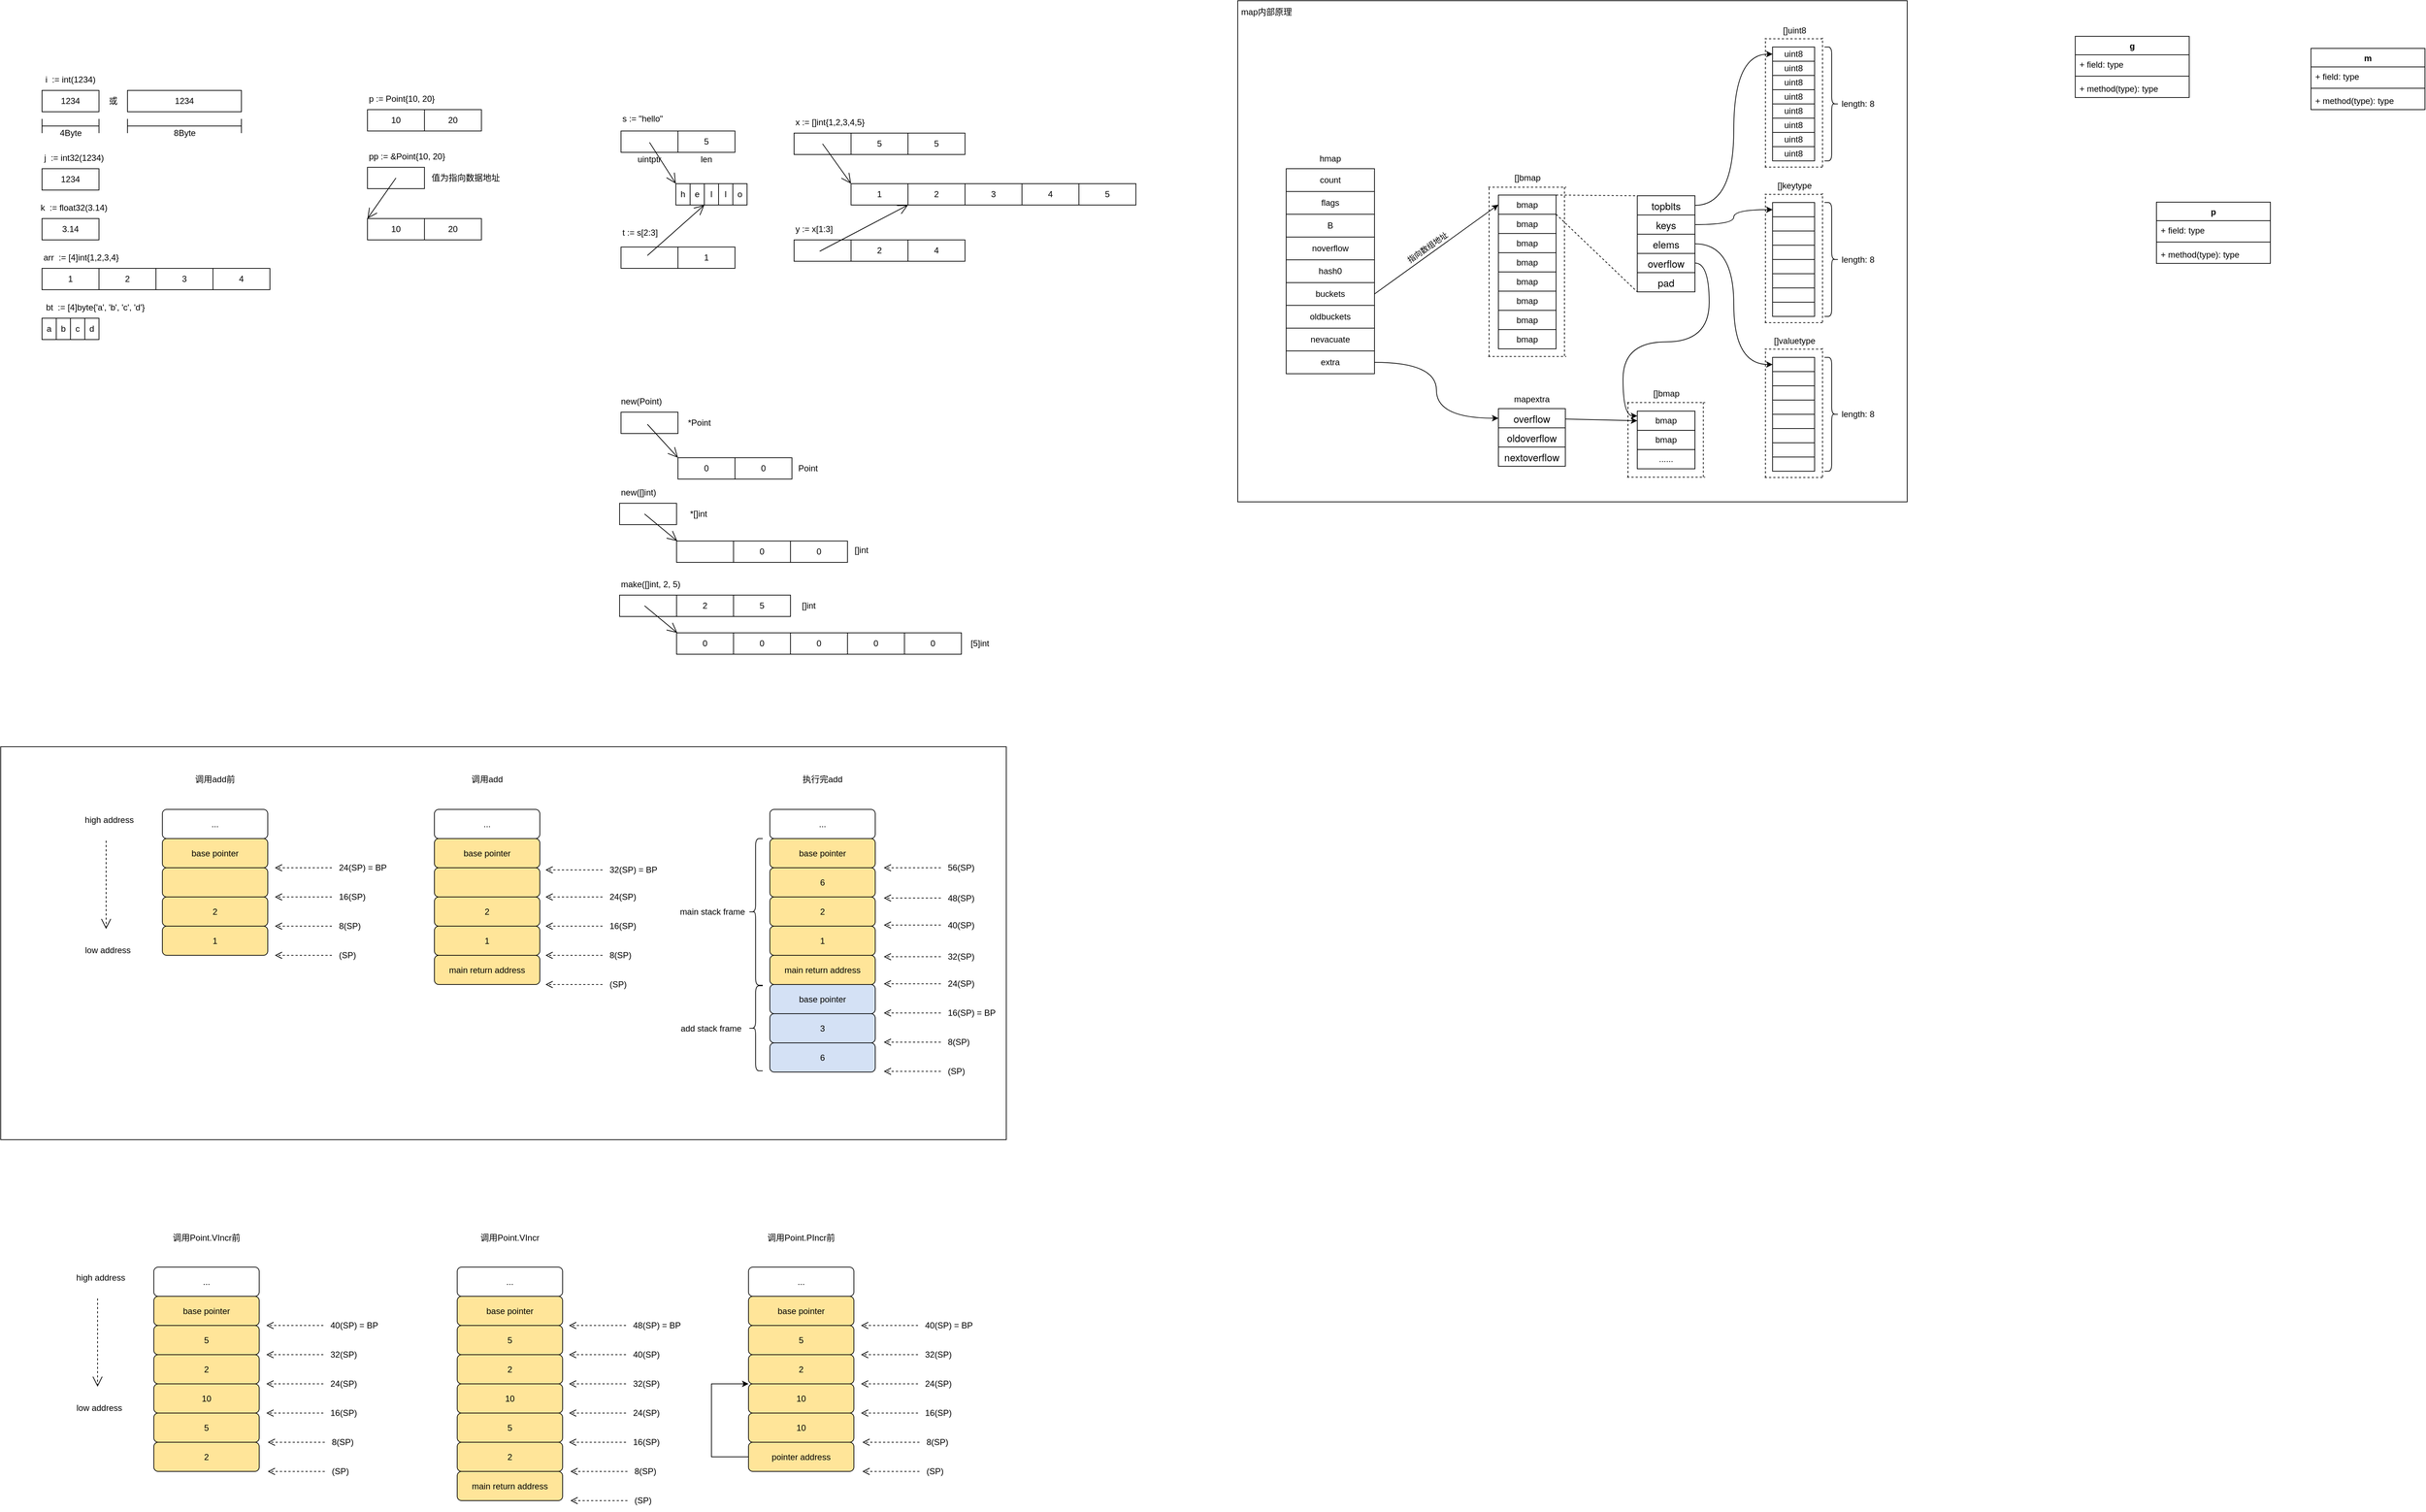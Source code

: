 <mxfile version="16.5.2" type="github" pages="3">
  <diagram id="zWAUOI7uXB58mfc3HVhZ" name="数据结构">
    <mxGraphModel dx="1318" dy="657" grid="1" gridSize="10" guides="1" tooltips="1" connect="1" arrows="1" fold="1" page="1" pageScale="1" pageWidth="850" pageHeight="1100" math="0" shadow="0">
      <root>
        <mxCell id="59_2Vt7BAnoprPoY_IP--0" />
        <mxCell id="59_2Vt7BAnoprPoY_IP--1" parent="59_2Vt7BAnoprPoY_IP--0" />
        <mxCell id="TFn_a_H98EVJXQp6cAp4-142" value="" style="rounded=0;whiteSpace=wrap;html=1;" parent="59_2Vt7BAnoprPoY_IP--1" vertex="1">
          <mxGeometry x="1799" y="54" width="940" height="704" as="geometry" />
        </mxCell>
        <mxCell id="oKKVq3jpRf1W2T5kM2XM-5" value="" style="rounded=0;whiteSpace=wrap;html=1;fillColor=#FFFFFF;" vertex="1" parent="59_2Vt7BAnoprPoY_IP--1">
          <mxGeometry x="62" y="1102" width="1412" height="552" as="geometry" />
        </mxCell>
        <mxCell id="Qy6Y_hbi58cCMWtNMaR3-52" value="" style="rounded=0;whiteSpace=wrap;html=1;" parent="59_2Vt7BAnoprPoY_IP--1" vertex="1">
          <mxGeometry x="1176" y="240" width="80" height="30" as="geometry" />
        </mxCell>
        <mxCell id="Qy6Y_hbi58cCMWtNMaR3-25" value="" style="rounded=0;whiteSpace=wrap;html=1;" parent="59_2Vt7BAnoprPoY_IP--1" vertex="1">
          <mxGeometry x="577" y="288" width="80" height="30" as="geometry" />
        </mxCell>
        <mxCell id="59_2Vt7BAnoprPoY_IP--2" value="1234" style="rounded=0;whiteSpace=wrap;html=1;" parent="59_2Vt7BAnoprPoY_IP--1" vertex="1">
          <mxGeometry x="120" y="180" width="80" height="30" as="geometry" />
        </mxCell>
        <mxCell id="59_2Vt7BAnoprPoY_IP--3" value="1234" style="rounded=0;whiteSpace=wrap;html=1;" parent="59_2Vt7BAnoprPoY_IP--1" vertex="1">
          <mxGeometry x="240" y="180" width="160" height="30" as="geometry" />
        </mxCell>
        <mxCell id="59_2Vt7BAnoprPoY_IP--4" value="i&amp;nbsp; := int(1234)" style="text;html=1;strokeColor=none;fillColor=none;align=center;verticalAlign=middle;whiteSpace=wrap;rounded=0;" parent="59_2Vt7BAnoprPoY_IP--1" vertex="1">
          <mxGeometry x="120" y="150" width="80" height="30" as="geometry" />
        </mxCell>
        <mxCell id="59_2Vt7BAnoprPoY_IP--5" value="或" style="text;html=1;strokeColor=none;fillColor=none;align=center;verticalAlign=middle;whiteSpace=wrap;rounded=0;" parent="59_2Vt7BAnoprPoY_IP--1" vertex="1">
          <mxGeometry x="210" y="185" width="20" height="20" as="geometry" />
        </mxCell>
        <mxCell id="59_2Vt7BAnoprPoY_IP--19" value="j&amp;nbsp; := int32(1234)" style="text;html=1;strokeColor=none;fillColor=none;align=center;verticalAlign=middle;whiteSpace=wrap;rounded=0;" parent="59_2Vt7BAnoprPoY_IP--1" vertex="1">
          <mxGeometry x="110" y="260" width="110" height="30" as="geometry" />
        </mxCell>
        <mxCell id="59_2Vt7BAnoprPoY_IP--20" value="1234" style="rounded=0;whiteSpace=wrap;html=1;" parent="59_2Vt7BAnoprPoY_IP--1" vertex="1">
          <mxGeometry x="120" y="290" width="80" height="30" as="geometry" />
        </mxCell>
        <mxCell id="Qy6Y_hbi58cCMWtNMaR3-0" value="k&amp;nbsp; := float32(3.14)" style="text;html=1;strokeColor=none;fillColor=none;align=center;verticalAlign=middle;whiteSpace=wrap;rounded=0;" parent="59_2Vt7BAnoprPoY_IP--1" vertex="1">
          <mxGeometry x="110" y="330" width="110" height="30" as="geometry" />
        </mxCell>
        <mxCell id="Qy6Y_hbi58cCMWtNMaR3-1" value="" style="shape=crossbar;whiteSpace=wrap;html=1;rounded=1;" parent="59_2Vt7BAnoprPoY_IP--1" vertex="1">
          <mxGeometry x="240" y="220" width="160" height="20" as="geometry" />
        </mxCell>
        <mxCell id="Qy6Y_hbi58cCMWtNMaR3-2" value="8Byte" style="text;html=1;align=center;verticalAlign=middle;resizable=0;points=[];autosize=1;strokeColor=none;fillColor=none;" parent="59_2Vt7BAnoprPoY_IP--1" vertex="1">
          <mxGeometry x="295" y="230" width="50" height="20" as="geometry" />
        </mxCell>
        <mxCell id="Qy6Y_hbi58cCMWtNMaR3-5" value="" style="shape=crossbar;whiteSpace=wrap;html=1;rounded=1;" parent="59_2Vt7BAnoprPoY_IP--1" vertex="1">
          <mxGeometry x="120" y="220" width="80" height="20" as="geometry" />
        </mxCell>
        <mxCell id="Qy6Y_hbi58cCMWtNMaR3-6" value="4Byte" style="text;html=1;align=center;verticalAlign=middle;resizable=0;points=[];autosize=1;strokeColor=none;fillColor=none;" parent="59_2Vt7BAnoprPoY_IP--1" vertex="1">
          <mxGeometry x="135" y="230" width="50" height="20" as="geometry" />
        </mxCell>
        <mxCell id="Qy6Y_hbi58cCMWtNMaR3-7" value="3.14" style="rounded=0;whiteSpace=wrap;html=1;" parent="59_2Vt7BAnoprPoY_IP--1" vertex="1">
          <mxGeometry x="120" y="360" width="80" height="30" as="geometry" />
        </mxCell>
        <mxCell id="Qy6Y_hbi58cCMWtNMaR3-8" value="arr&amp;nbsp; := [4]int{1,2,3,4}" style="text;html=1;strokeColor=none;fillColor=none;align=center;verticalAlign=middle;whiteSpace=wrap;rounded=0;" parent="59_2Vt7BAnoprPoY_IP--1" vertex="1">
          <mxGeometry x="100" y="400" width="150" height="30" as="geometry" />
        </mxCell>
        <mxCell id="Qy6Y_hbi58cCMWtNMaR3-9" value="1" style="rounded=0;whiteSpace=wrap;html=1;" parent="59_2Vt7BAnoprPoY_IP--1" vertex="1">
          <mxGeometry x="120" y="430" width="80" height="30" as="geometry" />
        </mxCell>
        <mxCell id="Qy6Y_hbi58cCMWtNMaR3-10" value="2" style="rounded=0;whiteSpace=wrap;html=1;" parent="59_2Vt7BAnoprPoY_IP--1" vertex="1">
          <mxGeometry x="200" y="430" width="80" height="30" as="geometry" />
        </mxCell>
        <mxCell id="Qy6Y_hbi58cCMWtNMaR3-11" value="3" style="rounded=0;whiteSpace=wrap;html=1;" parent="59_2Vt7BAnoprPoY_IP--1" vertex="1">
          <mxGeometry x="280" y="430" width="80" height="30" as="geometry" />
        </mxCell>
        <mxCell id="Qy6Y_hbi58cCMWtNMaR3-12" value="4" style="rounded=0;whiteSpace=wrap;html=1;" parent="59_2Vt7BAnoprPoY_IP--1" vertex="1">
          <mxGeometry x="360" y="430" width="80" height="30" as="geometry" />
        </mxCell>
        <mxCell id="Qy6Y_hbi58cCMWtNMaR3-13" value="bt&amp;nbsp; := [4]byte{&#39;a&#39;, &#39;b&#39;, &#39;c&#39;, &#39;d&#39;}" style="text;html=1;strokeColor=none;fillColor=none;align=center;verticalAlign=middle;whiteSpace=wrap;rounded=0;" parent="59_2Vt7BAnoprPoY_IP--1" vertex="1">
          <mxGeometry x="120" y="470" width="150" height="30" as="geometry" />
        </mxCell>
        <mxCell id="Qy6Y_hbi58cCMWtNMaR3-14" value="a" style="rounded=0;whiteSpace=wrap;html=1;" parent="59_2Vt7BAnoprPoY_IP--1" vertex="1">
          <mxGeometry x="120" y="500" width="20" height="30" as="geometry" />
        </mxCell>
        <mxCell id="Qy6Y_hbi58cCMWtNMaR3-18" value="b" style="rounded=0;whiteSpace=wrap;html=1;" parent="59_2Vt7BAnoprPoY_IP--1" vertex="1">
          <mxGeometry x="140" y="500" width="20" height="30" as="geometry" />
        </mxCell>
        <mxCell id="Qy6Y_hbi58cCMWtNMaR3-19" value="c" style="rounded=0;whiteSpace=wrap;html=1;" parent="59_2Vt7BAnoprPoY_IP--1" vertex="1">
          <mxGeometry x="160" y="500" width="20" height="30" as="geometry" />
        </mxCell>
        <mxCell id="Qy6Y_hbi58cCMWtNMaR3-20" value="d" style="rounded=0;whiteSpace=wrap;html=1;" parent="59_2Vt7BAnoprPoY_IP--1" vertex="1">
          <mxGeometry x="180" y="500" width="20" height="30" as="geometry" />
        </mxCell>
        <mxCell id="Qy6Y_hbi58cCMWtNMaR3-21" value="p := Point{10, 20}" style="text;html=1;strokeColor=none;fillColor=none;align=left;verticalAlign=middle;whiteSpace=wrap;rounded=0;" parent="59_2Vt7BAnoprPoY_IP--1" vertex="1">
          <mxGeometry x="577" y="177" width="119" height="30" as="geometry" />
        </mxCell>
        <mxCell id="Qy6Y_hbi58cCMWtNMaR3-22" value="pp := &amp;amp;Point{10, 20}" style="text;html=1;strokeColor=none;fillColor=none;align=left;verticalAlign=middle;whiteSpace=wrap;rounded=0;" parent="59_2Vt7BAnoprPoY_IP--1" vertex="1">
          <mxGeometry x="577" y="258" width="139" height="30" as="geometry" />
        </mxCell>
        <mxCell id="Qy6Y_hbi58cCMWtNMaR3-23" value="10" style="rounded=0;whiteSpace=wrap;html=1;" parent="59_2Vt7BAnoprPoY_IP--1" vertex="1">
          <mxGeometry x="577" y="360" width="80" height="30" as="geometry" />
        </mxCell>
        <mxCell id="Qy6Y_hbi58cCMWtNMaR3-24" value="20" style="rounded=0;whiteSpace=wrap;html=1;" parent="59_2Vt7BAnoprPoY_IP--1" vertex="1">
          <mxGeometry x="657" y="360" width="80" height="30" as="geometry" />
        </mxCell>
        <mxCell id="Qy6Y_hbi58cCMWtNMaR3-26" value="" style="endArrow=open;endFill=1;endSize=12;html=1;rounded=0;entryX=0;entryY=0;entryDx=0;entryDy=0;exitX=0.5;exitY=0.5;exitDx=0;exitDy=0;exitPerimeter=0;" parent="59_2Vt7BAnoprPoY_IP--1" source="Qy6Y_hbi58cCMWtNMaR3-25" target="Qy6Y_hbi58cCMWtNMaR3-23" edge="1">
          <mxGeometry width="160" relative="1" as="geometry">
            <mxPoint x="611" y="329" as="sourcePoint" />
            <mxPoint x="575" y="359" as="targetPoint" />
          </mxGeometry>
        </mxCell>
        <mxCell id="Qy6Y_hbi58cCMWtNMaR3-27" value="10" style="rounded=0;whiteSpace=wrap;html=1;" parent="59_2Vt7BAnoprPoY_IP--1" vertex="1">
          <mxGeometry x="577" y="207" width="80" height="30" as="geometry" />
        </mxCell>
        <mxCell id="Qy6Y_hbi58cCMWtNMaR3-28" value="20" style="rounded=0;whiteSpace=wrap;html=1;" parent="59_2Vt7BAnoprPoY_IP--1" vertex="1">
          <mxGeometry x="657" y="207" width="80" height="30" as="geometry" />
        </mxCell>
        <mxCell id="Qy6Y_hbi58cCMWtNMaR3-29" value="值为指向数据地址" style="text;html=1;strokeColor=none;fillColor=none;align=center;verticalAlign=middle;whiteSpace=wrap;rounded=0;" parent="59_2Vt7BAnoprPoY_IP--1" vertex="1">
          <mxGeometry x="662" y="292" width="106" height="22" as="geometry" />
        </mxCell>
        <mxCell id="Qy6Y_hbi58cCMWtNMaR3-30" value="s := &quot;hello&quot;" style="text;html=1;strokeColor=none;fillColor=none;align=left;verticalAlign=middle;whiteSpace=wrap;rounded=0;" parent="59_2Vt7BAnoprPoY_IP--1" vertex="1">
          <mxGeometry x="933" y="205" width="119" height="30" as="geometry" />
        </mxCell>
        <mxCell id="Qy6Y_hbi58cCMWtNMaR3-31" value="" style="rounded=0;whiteSpace=wrap;html=1;" parent="59_2Vt7BAnoprPoY_IP--1" vertex="1">
          <mxGeometry x="933" y="237" width="80" height="30" as="geometry" />
        </mxCell>
        <mxCell id="Qy6Y_hbi58cCMWtNMaR3-32" value="5" style="rounded=0;whiteSpace=wrap;html=1;" parent="59_2Vt7BAnoprPoY_IP--1" vertex="1">
          <mxGeometry x="1013" y="237" width="80" height="30" as="geometry" />
        </mxCell>
        <mxCell id="Qy6Y_hbi58cCMWtNMaR3-33" value="uintptr" style="text;html=1;strokeColor=none;fillColor=none;align=center;verticalAlign=middle;whiteSpace=wrap;rounded=0;" parent="59_2Vt7BAnoprPoY_IP--1" vertex="1">
          <mxGeometry x="943" y="267" width="60" height="19" as="geometry" />
        </mxCell>
        <mxCell id="Qy6Y_hbi58cCMWtNMaR3-34" value="len" style="text;html=1;strokeColor=none;fillColor=none;align=center;verticalAlign=middle;whiteSpace=wrap;rounded=0;" parent="59_2Vt7BAnoprPoY_IP--1" vertex="1">
          <mxGeometry x="1023" y="267" width="60" height="19" as="geometry" />
        </mxCell>
        <mxCell id="Qy6Y_hbi58cCMWtNMaR3-35" value="h" style="rounded=0;whiteSpace=wrap;html=1;" parent="59_2Vt7BAnoprPoY_IP--1" vertex="1">
          <mxGeometry x="1010" y="311" width="20" height="30" as="geometry" />
        </mxCell>
        <mxCell id="Qy6Y_hbi58cCMWtNMaR3-36" value="e" style="rounded=0;whiteSpace=wrap;html=1;" parent="59_2Vt7BAnoprPoY_IP--1" vertex="1">
          <mxGeometry x="1030" y="311" width="20" height="30" as="geometry" />
        </mxCell>
        <mxCell id="Qy6Y_hbi58cCMWtNMaR3-37" value="l" style="rounded=0;whiteSpace=wrap;html=1;" parent="59_2Vt7BAnoprPoY_IP--1" vertex="1">
          <mxGeometry x="1050" y="311" width="20" height="30" as="geometry" />
        </mxCell>
        <mxCell id="Qy6Y_hbi58cCMWtNMaR3-38" value="l" style="rounded=0;whiteSpace=wrap;html=1;" parent="59_2Vt7BAnoprPoY_IP--1" vertex="1">
          <mxGeometry x="1070" y="311" width="20" height="30" as="geometry" />
        </mxCell>
        <mxCell id="Qy6Y_hbi58cCMWtNMaR3-39" value="o" style="rounded=0;whiteSpace=wrap;html=1;" parent="59_2Vt7BAnoprPoY_IP--1" vertex="1">
          <mxGeometry x="1090" y="311" width="20" height="30" as="geometry" />
        </mxCell>
        <mxCell id="Qy6Y_hbi58cCMWtNMaR3-40" value="" style="endArrow=open;endFill=1;endSize=12;html=1;rounded=0;entryX=0;entryY=0;entryDx=0;entryDy=0;exitX=0.5;exitY=0.5;exitDx=0;exitDy=0;exitPerimeter=0;" parent="59_2Vt7BAnoprPoY_IP--1" target="Qy6Y_hbi58cCMWtNMaR3-35" edge="1">
          <mxGeometry width="160" relative="1" as="geometry">
            <mxPoint x="973" y="253" as="sourcePoint" />
            <mxPoint x="933" y="310" as="targetPoint" />
          </mxGeometry>
        </mxCell>
        <mxCell id="Qy6Y_hbi58cCMWtNMaR3-42" value="t := s[2:3]" style="text;html=1;strokeColor=none;fillColor=none;align=left;verticalAlign=middle;whiteSpace=wrap;rounded=0;" parent="59_2Vt7BAnoprPoY_IP--1" vertex="1">
          <mxGeometry x="933" y="365" width="119" height="30" as="geometry" />
        </mxCell>
        <mxCell id="Qy6Y_hbi58cCMWtNMaR3-43" value="" style="rounded=0;whiteSpace=wrap;html=1;" parent="59_2Vt7BAnoprPoY_IP--1" vertex="1">
          <mxGeometry x="933" y="400" width="80" height="30" as="geometry" />
        </mxCell>
        <mxCell id="Qy6Y_hbi58cCMWtNMaR3-44" value="1" style="rounded=0;whiteSpace=wrap;html=1;" parent="59_2Vt7BAnoprPoY_IP--1" vertex="1">
          <mxGeometry x="1013" y="400" width="80" height="30" as="geometry" />
        </mxCell>
        <mxCell id="Qy6Y_hbi58cCMWtNMaR3-45" value="" style="endArrow=open;endFill=1;endSize=12;html=1;rounded=0;entryX=1;entryY=1;entryDx=0;entryDy=0;exitX=0.463;exitY=0.4;exitDx=0;exitDy=0;exitPerimeter=0;" parent="59_2Vt7BAnoprPoY_IP--1" source="Qy6Y_hbi58cCMWtNMaR3-43" target="Qy6Y_hbi58cCMWtNMaR3-36" edge="1">
          <mxGeometry width="160" relative="1" as="geometry">
            <mxPoint x="983" y="263" as="sourcePoint" />
            <mxPoint x="943" y="320" as="targetPoint" />
          </mxGeometry>
        </mxCell>
        <mxCell id="Qy6Y_hbi58cCMWtNMaR3-46" value="x := []int{1,2,3,4,5}" style="text;html=1;strokeColor=none;fillColor=none;align=left;verticalAlign=middle;whiteSpace=wrap;rounded=0;" parent="59_2Vt7BAnoprPoY_IP--1" vertex="1">
          <mxGeometry x="1176" y="210" width="119" height="30" as="geometry" />
        </mxCell>
        <mxCell id="Qy6Y_hbi58cCMWtNMaR3-47" value="1" style="rounded=0;whiteSpace=wrap;html=1;" parent="59_2Vt7BAnoprPoY_IP--1" vertex="1">
          <mxGeometry x="1256" y="311" width="80" height="30" as="geometry" />
        </mxCell>
        <mxCell id="Qy6Y_hbi58cCMWtNMaR3-48" value="2" style="rounded=0;whiteSpace=wrap;html=1;" parent="59_2Vt7BAnoprPoY_IP--1" vertex="1">
          <mxGeometry x="1336" y="311" width="80" height="30" as="geometry" />
        </mxCell>
        <mxCell id="Qy6Y_hbi58cCMWtNMaR3-49" value="3" style="rounded=0;whiteSpace=wrap;html=1;" parent="59_2Vt7BAnoprPoY_IP--1" vertex="1">
          <mxGeometry x="1416" y="311" width="80" height="30" as="geometry" />
        </mxCell>
        <mxCell id="Qy6Y_hbi58cCMWtNMaR3-50" value="4" style="rounded=0;whiteSpace=wrap;html=1;" parent="59_2Vt7BAnoprPoY_IP--1" vertex="1">
          <mxGeometry x="1496" y="311" width="80" height="30" as="geometry" />
        </mxCell>
        <mxCell id="Qy6Y_hbi58cCMWtNMaR3-51" value="5" style="rounded=0;whiteSpace=wrap;html=1;" parent="59_2Vt7BAnoprPoY_IP--1" vertex="1">
          <mxGeometry x="1576" y="311" width="80" height="30" as="geometry" />
        </mxCell>
        <mxCell id="Qy6Y_hbi58cCMWtNMaR3-53" value="5" style="rounded=0;whiteSpace=wrap;html=1;" parent="59_2Vt7BAnoprPoY_IP--1" vertex="1">
          <mxGeometry x="1256" y="240" width="80" height="30" as="geometry" />
        </mxCell>
        <mxCell id="Qy6Y_hbi58cCMWtNMaR3-54" value="5" style="rounded=0;whiteSpace=wrap;html=1;" parent="59_2Vt7BAnoprPoY_IP--1" vertex="1">
          <mxGeometry x="1336" y="240" width="80" height="30" as="geometry" />
        </mxCell>
        <mxCell id="Qy6Y_hbi58cCMWtNMaR3-55" value="" style="endArrow=open;endFill=1;endSize=12;html=1;rounded=0;entryX=0;entryY=0;entryDx=0;entryDy=0;exitX=0.5;exitY=0.5;exitDx=0;exitDy=0;exitPerimeter=0;" parent="59_2Vt7BAnoprPoY_IP--1" source="Qy6Y_hbi58cCMWtNMaR3-52" target="Qy6Y_hbi58cCMWtNMaR3-47" edge="1">
          <mxGeometry width="160" relative="1" as="geometry">
            <mxPoint x="1227" y="294" as="sourcePoint" />
            <mxPoint x="1315.96" y="294" as="targetPoint" />
          </mxGeometry>
        </mxCell>
        <mxCell id="Qy6Y_hbi58cCMWtNMaR3-57" value="y := x[1:3]" style="text;html=1;strokeColor=none;fillColor=none;align=left;verticalAlign=middle;whiteSpace=wrap;rounded=0;" parent="59_2Vt7BAnoprPoY_IP--1" vertex="1">
          <mxGeometry x="1176" y="360" width="119" height="30" as="geometry" />
        </mxCell>
        <mxCell id="Qy6Y_hbi58cCMWtNMaR3-58" value="" style="rounded=0;whiteSpace=wrap;html=1;" parent="59_2Vt7BAnoprPoY_IP--1" vertex="1">
          <mxGeometry x="1176" y="390" width="80" height="30" as="geometry" />
        </mxCell>
        <mxCell id="Qy6Y_hbi58cCMWtNMaR3-59" value="2" style="rounded=0;whiteSpace=wrap;html=1;" parent="59_2Vt7BAnoprPoY_IP--1" vertex="1">
          <mxGeometry x="1256" y="390" width="80" height="30" as="geometry" />
        </mxCell>
        <mxCell id="Qy6Y_hbi58cCMWtNMaR3-60" value="4" style="rounded=0;whiteSpace=wrap;html=1;" parent="59_2Vt7BAnoprPoY_IP--1" vertex="1">
          <mxGeometry x="1336" y="390" width="80" height="30" as="geometry" />
        </mxCell>
        <mxCell id="Qy6Y_hbi58cCMWtNMaR3-61" value="" style="endArrow=open;endFill=1;endSize=12;html=1;rounded=0;entryX=0;entryY=1;entryDx=0;entryDy=0;exitX=0.5;exitY=0.5;exitDx=0;exitDy=0;exitPerimeter=0;" parent="59_2Vt7BAnoprPoY_IP--1" target="Qy6Y_hbi58cCMWtNMaR3-48" edge="1">
          <mxGeometry width="160" relative="1" as="geometry">
            <mxPoint x="1212" y="406" as="sourcePoint" />
            <mxPoint x="1252" y="462" as="targetPoint" />
          </mxGeometry>
        </mxCell>
        <mxCell id="Qy6Y_hbi58cCMWtNMaR3-62" value="new(Point)" style="text;html=1;strokeColor=none;fillColor=none;align=left;verticalAlign=middle;whiteSpace=wrap;rounded=0;" parent="59_2Vt7BAnoprPoY_IP--1" vertex="1">
          <mxGeometry x="931" y="602" width="119" height="30" as="geometry" />
        </mxCell>
        <mxCell id="Qy6Y_hbi58cCMWtNMaR3-63" value="" style="rounded=0;whiteSpace=wrap;html=1;" parent="59_2Vt7BAnoprPoY_IP--1" vertex="1">
          <mxGeometry x="933" y="632" width="80" height="30" as="geometry" />
        </mxCell>
        <mxCell id="Qy6Y_hbi58cCMWtNMaR3-64" value="0" style="rounded=0;whiteSpace=wrap;html=1;" parent="59_2Vt7BAnoprPoY_IP--1" vertex="1">
          <mxGeometry x="1013" y="696" width="80" height="30" as="geometry" />
        </mxCell>
        <mxCell id="Qy6Y_hbi58cCMWtNMaR3-65" value="0" style="rounded=0;whiteSpace=wrap;html=1;" parent="59_2Vt7BAnoprPoY_IP--1" vertex="1">
          <mxGeometry x="1093" y="696" width="80" height="30" as="geometry" />
        </mxCell>
        <mxCell id="Qy6Y_hbi58cCMWtNMaR3-67" value="" style="endArrow=open;endFill=1;endSize=12;html=1;rounded=0;entryX=0;entryY=0;entryDx=0;entryDy=0;exitX=0.463;exitY=0.4;exitDx=0;exitDy=0;exitPerimeter=0;" parent="59_2Vt7BAnoprPoY_IP--1" target="Qy6Y_hbi58cCMWtNMaR3-64" edge="1">
          <mxGeometry width="160" relative="1" as="geometry">
            <mxPoint x="970.04" y="649" as="sourcePoint" />
            <mxPoint x="1050" y="578" as="targetPoint" />
          </mxGeometry>
        </mxCell>
        <mxCell id="Qy6Y_hbi58cCMWtNMaR3-68" value="*Point" style="text;html=1;strokeColor=none;fillColor=none;align=left;verticalAlign=middle;whiteSpace=wrap;rounded=0;" parent="59_2Vt7BAnoprPoY_IP--1" vertex="1">
          <mxGeometry x="1025" y="632" width="119" height="30" as="geometry" />
        </mxCell>
        <mxCell id="Qy6Y_hbi58cCMWtNMaR3-69" value="new([]int)" style="text;html=1;strokeColor=none;fillColor=none;align=left;verticalAlign=middle;whiteSpace=wrap;rounded=0;" parent="59_2Vt7BAnoprPoY_IP--1" vertex="1">
          <mxGeometry x="931" y="730" width="119" height="30" as="geometry" />
        </mxCell>
        <mxCell id="Qy6Y_hbi58cCMWtNMaR3-70" value="" style="rounded=0;whiteSpace=wrap;html=1;" parent="59_2Vt7BAnoprPoY_IP--1" vertex="1">
          <mxGeometry x="931" y="760" width="80" height="30" as="geometry" />
        </mxCell>
        <mxCell id="Qy6Y_hbi58cCMWtNMaR3-71" value="" style="rounded=0;whiteSpace=wrap;html=1;" parent="59_2Vt7BAnoprPoY_IP--1" vertex="1">
          <mxGeometry x="1011" y="813" width="80" height="30" as="geometry" />
        </mxCell>
        <mxCell id="Qy6Y_hbi58cCMWtNMaR3-72" value="0" style="rounded=0;whiteSpace=wrap;html=1;" parent="59_2Vt7BAnoprPoY_IP--1" vertex="1">
          <mxGeometry x="1091" y="813" width="80" height="30" as="geometry" />
        </mxCell>
        <mxCell id="Qy6Y_hbi58cCMWtNMaR3-73" value="0" style="rounded=0;whiteSpace=wrap;html=1;" parent="59_2Vt7BAnoprPoY_IP--1" vertex="1">
          <mxGeometry x="1171" y="813" width="80" height="30" as="geometry" />
        </mxCell>
        <mxCell id="Qy6Y_hbi58cCMWtNMaR3-74" value="" style="endArrow=open;endFill=1;endSize=12;html=1;rounded=0;entryX=0;entryY=0;entryDx=0;entryDy=0;exitX=0.438;exitY=0.5;exitDx=0;exitDy=0;exitPerimeter=0;" parent="59_2Vt7BAnoprPoY_IP--1" source="Qy6Y_hbi58cCMWtNMaR3-70" edge="1">
          <mxGeometry width="160" relative="1" as="geometry">
            <mxPoint x="1030" y="775" as="sourcePoint" />
            <mxPoint x="1011.98" y="813" as="targetPoint" />
          </mxGeometry>
        </mxCell>
        <mxCell id="Qy6Y_hbi58cCMWtNMaR3-75" value="make([]int, 2, 5)" style="text;html=1;strokeColor=none;fillColor=none;align=left;verticalAlign=middle;whiteSpace=wrap;rounded=0;" parent="59_2Vt7BAnoprPoY_IP--1" vertex="1">
          <mxGeometry x="931" y="859" width="119" height="30" as="geometry" />
        </mxCell>
        <mxCell id="Qy6Y_hbi58cCMWtNMaR3-76" value="" style="rounded=0;whiteSpace=wrap;html=1;" parent="59_2Vt7BAnoprPoY_IP--1" vertex="1">
          <mxGeometry x="931" y="889" width="80" height="30" as="geometry" />
        </mxCell>
        <mxCell id="Qy6Y_hbi58cCMWtNMaR3-77" value="0" style="rounded=0;whiteSpace=wrap;html=1;" parent="59_2Vt7BAnoprPoY_IP--1" vertex="1">
          <mxGeometry x="1011" y="942" width="80" height="30" as="geometry" />
        </mxCell>
        <mxCell id="Qy6Y_hbi58cCMWtNMaR3-78" value="0" style="rounded=0;whiteSpace=wrap;html=1;" parent="59_2Vt7BAnoprPoY_IP--1" vertex="1">
          <mxGeometry x="1091" y="942" width="80" height="30" as="geometry" />
        </mxCell>
        <mxCell id="Qy6Y_hbi58cCMWtNMaR3-79" value="0" style="rounded=0;whiteSpace=wrap;html=1;" parent="59_2Vt7BAnoprPoY_IP--1" vertex="1">
          <mxGeometry x="1171" y="942" width="80" height="30" as="geometry" />
        </mxCell>
        <mxCell id="Qy6Y_hbi58cCMWtNMaR3-80" value="" style="endArrow=open;endFill=1;endSize=12;html=1;rounded=0;entryX=0;entryY=0;entryDx=0;entryDy=0;exitX=0.438;exitY=0.5;exitDx=0;exitDy=0;exitPerimeter=0;" parent="59_2Vt7BAnoprPoY_IP--1" source="Qy6Y_hbi58cCMWtNMaR3-76" edge="1">
          <mxGeometry width="160" relative="1" as="geometry">
            <mxPoint x="1030" y="904" as="sourcePoint" />
            <mxPoint x="1011.98" y="942" as="targetPoint" />
          </mxGeometry>
        </mxCell>
        <mxCell id="Qy6Y_hbi58cCMWtNMaR3-81" value="0" style="rounded=0;whiteSpace=wrap;html=1;" parent="59_2Vt7BAnoprPoY_IP--1" vertex="1">
          <mxGeometry x="1251" y="942" width="80" height="30" as="geometry" />
        </mxCell>
        <mxCell id="Qy6Y_hbi58cCMWtNMaR3-82" value="0" style="rounded=0;whiteSpace=wrap;html=1;" parent="59_2Vt7BAnoprPoY_IP--1" vertex="1">
          <mxGeometry x="1331" y="942" width="80" height="30" as="geometry" />
        </mxCell>
        <mxCell id="Qy6Y_hbi58cCMWtNMaR3-83" value="2" style="rounded=0;whiteSpace=wrap;html=1;" parent="59_2Vt7BAnoprPoY_IP--1" vertex="1">
          <mxGeometry x="1011" y="889" width="80" height="30" as="geometry" />
        </mxCell>
        <mxCell id="Qy6Y_hbi58cCMWtNMaR3-84" value="5" style="rounded=0;whiteSpace=wrap;html=1;" parent="59_2Vt7BAnoprPoY_IP--1" vertex="1">
          <mxGeometry x="1091" y="889" width="80" height="30" as="geometry" />
        </mxCell>
        <mxCell id="Qy6Y_hbi58cCMWtNMaR3-85" value="*[]int" style="text;html=1;strokeColor=none;fillColor=none;align=left;verticalAlign=middle;whiteSpace=wrap;rounded=0;" parent="59_2Vt7BAnoprPoY_IP--1" vertex="1">
          <mxGeometry x="1028" y="760" width="52" height="30" as="geometry" />
        </mxCell>
        <mxCell id="Qy6Y_hbi58cCMWtNMaR3-86" value="[]int" style="text;html=1;strokeColor=none;fillColor=none;align=left;verticalAlign=middle;whiteSpace=wrap;rounded=0;" parent="59_2Vt7BAnoprPoY_IP--1" vertex="1">
          <mxGeometry x="1185" y="889" width="52" height="30" as="geometry" />
        </mxCell>
        <mxCell id="Qy6Y_hbi58cCMWtNMaR3-87" value="[5]int" style="text;html=1;strokeColor=none;fillColor=none;align=left;verticalAlign=middle;whiteSpace=wrap;rounded=0;" parent="59_2Vt7BAnoprPoY_IP--1" vertex="1">
          <mxGeometry x="1422" y="942" width="52" height="30" as="geometry" />
        </mxCell>
        <mxCell id="Qy6Y_hbi58cCMWtNMaR3-88" value="[]int" style="text;html=1;strokeColor=none;fillColor=none;align=left;verticalAlign=middle;whiteSpace=wrap;rounded=0;" parent="59_2Vt7BAnoprPoY_IP--1" vertex="1">
          <mxGeometry x="1259" y="811" width="52" height="30" as="geometry" />
        </mxCell>
        <mxCell id="Qy6Y_hbi58cCMWtNMaR3-89" value="Point" style="text;html=1;strokeColor=none;fillColor=none;align=left;verticalAlign=middle;whiteSpace=wrap;rounded=0;" parent="59_2Vt7BAnoprPoY_IP--1" vertex="1">
          <mxGeometry x="1180" y="696" width="52" height="30" as="geometry" />
        </mxCell>
        <mxCell id="TFn_a_H98EVJXQp6cAp4-0" value="count" style="rounded=0;whiteSpace=wrap;html=1;" parent="59_2Vt7BAnoprPoY_IP--1" vertex="1">
          <mxGeometry x="1867" y="290" width="124" height="32" as="geometry" />
        </mxCell>
        <mxCell id="TFn_a_H98EVJXQp6cAp4-1" value="flags" style="rounded=0;whiteSpace=wrap;html=1;" parent="59_2Vt7BAnoprPoY_IP--1" vertex="1">
          <mxGeometry x="1867" y="322" width="124" height="32" as="geometry" />
        </mxCell>
        <mxCell id="TFn_a_H98EVJXQp6cAp4-2" value="B" style="rounded=0;whiteSpace=wrap;html=1;" parent="59_2Vt7BAnoprPoY_IP--1" vertex="1">
          <mxGeometry x="1867" y="354" width="124" height="32" as="geometry" />
        </mxCell>
        <mxCell id="TFn_a_H98EVJXQp6cAp4-3" value="noverflow" style="rounded=0;whiteSpace=wrap;html=1;" parent="59_2Vt7BAnoprPoY_IP--1" vertex="1">
          <mxGeometry x="1867" y="386" width="124" height="32" as="geometry" />
        </mxCell>
        <mxCell id="TFn_a_H98EVJXQp6cAp4-4" value="hash0" style="rounded=0;whiteSpace=wrap;html=1;" parent="59_2Vt7BAnoprPoY_IP--1" vertex="1">
          <mxGeometry x="1867" y="418" width="124" height="32" as="geometry" />
        </mxCell>
        <mxCell id="TFn_a_H98EVJXQp6cAp4-26" style="rounded=0;orthogonalLoop=1;jettySize=auto;html=1;entryX=0;entryY=0.5;entryDx=0;entryDy=0;exitX=1;exitY=0.5;exitDx=0;exitDy=0;" parent="59_2Vt7BAnoprPoY_IP--1" source="TFn_a_H98EVJXQp6cAp4-5" target="TFn_a_H98EVJXQp6cAp4-10" edge="1">
          <mxGeometry relative="1" as="geometry" />
        </mxCell>
        <mxCell id="TFn_a_H98EVJXQp6cAp4-27" value="指向数组地址" style="edgeLabel;html=1;align=center;verticalAlign=middle;resizable=0;points=[];rotation=-35;" parent="TFn_a_H98EVJXQp6cAp4-26" vertex="1" connectable="0">
          <mxGeometry x="-0.123" y="3" relative="1" as="geometry">
            <mxPoint x="-1" y="-8" as="offset" />
          </mxGeometry>
        </mxCell>
        <mxCell id="TFn_a_H98EVJXQp6cAp4-5" value="buckets" style="rounded=0;whiteSpace=wrap;html=1;" parent="59_2Vt7BAnoprPoY_IP--1" vertex="1">
          <mxGeometry x="1867" y="450" width="124" height="32" as="geometry" />
        </mxCell>
        <mxCell id="TFn_a_H98EVJXQp6cAp4-6" value="oldbuckets" style="rounded=0;whiteSpace=wrap;html=1;" parent="59_2Vt7BAnoprPoY_IP--1" vertex="1">
          <mxGeometry x="1867" y="482" width="124" height="32" as="geometry" />
        </mxCell>
        <mxCell id="TFn_a_H98EVJXQp6cAp4-7" value="nevacuate" style="rounded=0;whiteSpace=wrap;html=1;" parent="59_2Vt7BAnoprPoY_IP--1" vertex="1">
          <mxGeometry x="1867" y="514" width="124" height="32" as="geometry" />
        </mxCell>
        <mxCell id="TFn_a_H98EVJXQp6cAp4-137" style="edgeStyle=orthogonalEdgeStyle;curved=1;rounded=0;orthogonalLoop=1;jettySize=auto;html=1;entryX=0;entryY=0.5;entryDx=0;entryDy=0;" parent="59_2Vt7BAnoprPoY_IP--1" source="TFn_a_H98EVJXQp6cAp4-8" target="TFn_a_H98EVJXQp6cAp4-130" edge="1">
          <mxGeometry relative="1" as="geometry" />
        </mxCell>
        <mxCell id="TFn_a_H98EVJXQp6cAp4-8" value="extra" style="rounded=0;whiteSpace=wrap;html=1;" parent="59_2Vt7BAnoprPoY_IP--1" vertex="1">
          <mxGeometry x="1867" y="546" width="124" height="32" as="geometry" />
        </mxCell>
        <mxCell id="TFn_a_H98EVJXQp6cAp4-9" value="hmap" style="text;html=1;strokeColor=none;fillColor=none;align=center;verticalAlign=middle;whiteSpace=wrap;rounded=0;" parent="59_2Vt7BAnoprPoY_IP--1" vertex="1">
          <mxGeometry x="1899" y="265" width="60" height="21" as="geometry" />
        </mxCell>
        <mxCell id="TFn_a_H98EVJXQp6cAp4-10" value="bmap" style="rounded=0;whiteSpace=wrap;html=1;" parent="59_2Vt7BAnoprPoY_IP--1" vertex="1">
          <mxGeometry x="2165" y="327" width="81" height="27" as="geometry" />
        </mxCell>
        <mxCell id="TFn_a_H98EVJXQp6cAp4-11" value="bmap" style="rounded=0;whiteSpace=wrap;html=1;" parent="59_2Vt7BAnoprPoY_IP--1" vertex="1">
          <mxGeometry x="2165" y="354" width="81" height="27" as="geometry" />
        </mxCell>
        <mxCell id="TFn_a_H98EVJXQp6cAp4-12" value="bmap" style="rounded=0;whiteSpace=wrap;html=1;" parent="59_2Vt7BAnoprPoY_IP--1" vertex="1">
          <mxGeometry x="2165" y="381" width="81" height="27" as="geometry" />
        </mxCell>
        <mxCell id="TFn_a_H98EVJXQp6cAp4-13" value="bmap" style="rounded=0;whiteSpace=wrap;html=1;" parent="59_2Vt7BAnoprPoY_IP--1" vertex="1">
          <mxGeometry x="2165" y="408" width="81" height="27" as="geometry" />
        </mxCell>
        <mxCell id="TFn_a_H98EVJXQp6cAp4-14" value="bmap" style="rounded=0;whiteSpace=wrap;html=1;" parent="59_2Vt7BAnoprPoY_IP--1" vertex="1">
          <mxGeometry x="2165" y="435" width="81" height="27" as="geometry" />
        </mxCell>
        <mxCell id="TFn_a_H98EVJXQp6cAp4-15" value="bmap" style="rounded=0;whiteSpace=wrap;html=1;" parent="59_2Vt7BAnoprPoY_IP--1" vertex="1">
          <mxGeometry x="2165" y="462" width="81" height="27" as="geometry" />
        </mxCell>
        <mxCell id="TFn_a_H98EVJXQp6cAp4-16" value="bmap" style="rounded=0;whiteSpace=wrap;html=1;" parent="59_2Vt7BAnoprPoY_IP--1" vertex="1">
          <mxGeometry x="2165" y="489" width="81" height="27" as="geometry" />
        </mxCell>
        <mxCell id="TFn_a_H98EVJXQp6cAp4-17" value="bmap" style="rounded=0;whiteSpace=wrap;html=1;" parent="59_2Vt7BAnoprPoY_IP--1" vertex="1">
          <mxGeometry x="2165" y="516" width="81" height="27" as="geometry" />
        </mxCell>
        <mxCell id="TFn_a_H98EVJXQp6cAp4-19" value="[]bmap" style="text;html=1;strokeColor=none;fillColor=none;align=center;verticalAlign=middle;whiteSpace=wrap;rounded=0;" parent="59_2Vt7BAnoprPoY_IP--1" vertex="1">
          <mxGeometry x="2175.5" y="292" width="60" height="21" as="geometry" />
        </mxCell>
        <mxCell id="TFn_a_H98EVJXQp6cAp4-25" value="" style="group" parent="59_2Vt7BAnoprPoY_IP--1" vertex="1" connectable="0">
          <mxGeometry x="2150.75" y="314" width="109.5" height="240" as="geometry" />
        </mxCell>
        <mxCell id="TFn_a_H98EVJXQp6cAp4-21" value="" style="endArrow=none;dashed=1;html=1;rounded=0;" parent="TFn_a_H98EVJXQp6cAp4-25" edge="1">
          <mxGeometry width="50" height="50" relative="1" as="geometry">
            <mxPoint x="1.244" y="240" as="sourcePoint" />
            <mxPoint x="1.244" y="1" as="targetPoint" />
          </mxGeometry>
        </mxCell>
        <mxCell id="TFn_a_H98EVJXQp6cAp4-22" value="" style="endArrow=none;dashed=1;html=1;rounded=0;" parent="TFn_a_H98EVJXQp6cAp4-25" edge="1">
          <mxGeometry width="50" height="50" relative="1" as="geometry">
            <mxPoint y="2" as="sourcePoint" />
            <mxPoint x="109.5" y="2" as="targetPoint" />
          </mxGeometry>
        </mxCell>
        <mxCell id="TFn_a_H98EVJXQp6cAp4-23" value="" style="endArrow=none;dashed=1;html=1;rounded=0;" parent="TFn_a_H98EVJXQp6cAp4-25" edge="1">
          <mxGeometry width="50" height="50" relative="1" as="geometry">
            <mxPoint x="107.011" y="239" as="sourcePoint" />
            <mxPoint x="107.011" as="targetPoint" />
          </mxGeometry>
        </mxCell>
        <mxCell id="TFn_a_H98EVJXQp6cAp4-24" value="" style="endArrow=none;dashed=1;html=1;rounded=0;" parent="TFn_a_H98EVJXQp6cAp4-25" edge="1">
          <mxGeometry width="50" height="50" relative="1" as="geometry">
            <mxPoint y="239.71" as="sourcePoint" />
            <mxPoint x="109.5" y="239.71" as="targetPoint" />
            <Array as="points">
              <mxPoint x="52.261" y="239.71" />
            </Array>
          </mxGeometry>
        </mxCell>
        <mxCell id="TFn_a_H98EVJXQp6cAp4-35" value="" style="endArrow=none;dashed=1;html=1;rounded=0;entryX=0;entryY=0;entryDx=0;entryDy=0;exitX=1;exitY=0;exitDx=0;exitDy=0;" parent="59_2Vt7BAnoprPoY_IP--1" source="TFn_a_H98EVJXQp6cAp4-10" target="TFn_a_H98EVJXQp6cAp4-28" edge="1">
          <mxGeometry width="50" height="50" relative="1" as="geometry">
            <mxPoint x="2266" y="400" as="sourcePoint" />
            <mxPoint x="2344" y="335" as="targetPoint" />
          </mxGeometry>
        </mxCell>
        <mxCell id="TFn_a_H98EVJXQp6cAp4-36" value="" style="endArrow=none;dashed=1;html=1;rounded=0;exitX=1;exitY=0;exitDx=0;exitDy=0;entryX=0;entryY=1;entryDx=0;entryDy=0;" parent="59_2Vt7BAnoprPoY_IP--1" source="TFn_a_H98EVJXQp6cAp4-11" target="TFn_a_H98EVJXQp6cAp4-32" edge="1">
          <mxGeometry width="50" height="50" relative="1" as="geometry">
            <mxPoint x="2296" y="439" as="sourcePoint" />
            <mxPoint x="2360" y="490" as="targetPoint" />
          </mxGeometry>
        </mxCell>
        <mxCell id="TFn_a_H98EVJXQp6cAp4-37" value="" style="group" parent="59_2Vt7BAnoprPoY_IP--1" vertex="1" connectable="0">
          <mxGeometry x="2360" y="328" width="81" height="135" as="geometry" />
        </mxCell>
        <mxCell id="TFn_a_H98EVJXQp6cAp4-28" value="&lt;span style=&quot;font-family: &amp;#34;helvetica neue&amp;#34; , &amp;#34;luxi sans&amp;#34; , &amp;#34;dejavu sans&amp;#34; , &amp;#34;tahoma&amp;#34; , &amp;#34;hiragino sans gb&amp;#34; , &amp;#34;microsoft yahei&amp;#34; , sans-serif ; font-size: 14px ; text-align: left ; background-color: rgb(255 , 255 , 255)&quot;&gt;topbits&lt;/span&gt;" style="rounded=0;whiteSpace=wrap;html=1;" parent="TFn_a_H98EVJXQp6cAp4-37" vertex="1">
          <mxGeometry width="81" height="27" as="geometry" />
        </mxCell>
        <mxCell id="TFn_a_H98EVJXQp6cAp4-29" value="&lt;span style=&quot;font-family: &amp;#34;helvetica neue&amp;#34; , &amp;#34;luxi sans&amp;#34; , &amp;#34;dejavu sans&amp;#34; , &amp;#34;tahoma&amp;#34; , &amp;#34;hiragino sans gb&amp;#34; , &amp;#34;microsoft yahei&amp;#34; , sans-serif ; font-size: 14px ; text-align: left ; background-color: rgb(255 , 255 , 255)&quot;&gt;keys&lt;/span&gt;" style="rounded=0;whiteSpace=wrap;html=1;" parent="TFn_a_H98EVJXQp6cAp4-37" vertex="1">
          <mxGeometry y="27" width="81" height="27" as="geometry" />
        </mxCell>
        <mxCell id="TFn_a_H98EVJXQp6cAp4-30" value="&lt;span style=&quot;font-family: &amp;#34;helvetica neue&amp;#34; , &amp;#34;luxi sans&amp;#34; , &amp;#34;dejavu sans&amp;#34; , &amp;#34;tahoma&amp;#34; , &amp;#34;hiragino sans gb&amp;#34; , &amp;#34;microsoft yahei&amp;#34; , sans-serif ; font-size: 14px ; text-align: left ; background-color: rgb(255 , 255 , 255)&quot;&gt;elems&lt;/span&gt;" style="rounded=0;whiteSpace=wrap;html=1;" parent="TFn_a_H98EVJXQp6cAp4-37" vertex="1">
          <mxGeometry y="54" width="81" height="27" as="geometry" />
        </mxCell>
        <mxCell id="TFn_a_H98EVJXQp6cAp4-31" value="&lt;span style=&quot;font-family: &amp;#34;helvetica neue&amp;#34; , &amp;#34;luxi sans&amp;#34; , &amp;#34;dejavu sans&amp;#34; , &amp;#34;tahoma&amp;#34; , &amp;#34;hiragino sans gb&amp;#34; , &amp;#34;microsoft yahei&amp;#34; , sans-serif ; font-size: 14px ; text-align: left ; background-color: rgb(255 , 255 , 255)&quot;&gt;overflow&lt;/span&gt;" style="rounded=0;whiteSpace=wrap;html=1;" parent="TFn_a_H98EVJXQp6cAp4-37" vertex="1">
          <mxGeometry y="81" width="81" height="27" as="geometry" />
        </mxCell>
        <mxCell id="TFn_a_H98EVJXQp6cAp4-32" value="&lt;span style=&quot;font-family: &amp;#34;helvetica neue&amp;#34; , &amp;#34;luxi sans&amp;#34; , &amp;#34;dejavu sans&amp;#34; , &amp;#34;tahoma&amp;#34; , &amp;#34;hiragino sans gb&amp;#34; , &amp;#34;microsoft yahei&amp;#34; , sans-serif ; font-size: 14px ; text-align: left ; background-color: rgb(255 , 255 , 255)&quot;&gt;pad&lt;/span&gt;" style="rounded=0;whiteSpace=wrap;html=1;" parent="TFn_a_H98EVJXQp6cAp4-37" vertex="1">
          <mxGeometry y="108" width="81" height="27" as="geometry" />
        </mxCell>
        <mxCell id="TFn_a_H98EVJXQp6cAp4-45" value="uint8" style="rounded=0;whiteSpace=wrap;html=1;" parent="59_2Vt7BAnoprPoY_IP--1" vertex="1">
          <mxGeometry x="2550" y="119" width="59" height="20" as="geometry" />
        </mxCell>
        <mxCell id="TFn_a_H98EVJXQp6cAp4-46" value="uint8" style="rounded=0;whiteSpace=wrap;html=1;" parent="59_2Vt7BAnoprPoY_IP--1" vertex="1">
          <mxGeometry x="2550" y="139" width="59" height="20" as="geometry" />
        </mxCell>
        <mxCell id="TFn_a_H98EVJXQp6cAp4-47" value="uint8" style="rounded=0;whiteSpace=wrap;html=1;" parent="59_2Vt7BAnoprPoY_IP--1" vertex="1">
          <mxGeometry x="2550" y="159" width="59" height="20" as="geometry" />
        </mxCell>
        <mxCell id="TFn_a_H98EVJXQp6cAp4-48" value="uint8" style="rounded=0;whiteSpace=wrap;html=1;" parent="59_2Vt7BAnoprPoY_IP--1" vertex="1">
          <mxGeometry x="2550" y="179" width="59" height="20" as="geometry" />
        </mxCell>
        <mxCell id="TFn_a_H98EVJXQp6cAp4-49" value="uint8" style="rounded=0;whiteSpace=wrap;html=1;" parent="59_2Vt7BAnoprPoY_IP--1" vertex="1">
          <mxGeometry x="2550" y="199" width="59" height="20" as="geometry" />
        </mxCell>
        <mxCell id="TFn_a_H98EVJXQp6cAp4-50" value="uint8" style="rounded=0;whiteSpace=wrap;html=1;" parent="59_2Vt7BAnoprPoY_IP--1" vertex="1">
          <mxGeometry x="2550" y="219" width="59" height="20" as="geometry" />
        </mxCell>
        <mxCell id="TFn_a_H98EVJXQp6cAp4-51" value="uint8" style="rounded=0;whiteSpace=wrap;html=1;" parent="59_2Vt7BAnoprPoY_IP--1" vertex="1">
          <mxGeometry x="2550" y="239" width="59" height="20" as="geometry" />
        </mxCell>
        <mxCell id="TFn_a_H98EVJXQp6cAp4-52" value="uint8" style="rounded=0;whiteSpace=wrap;html=1;" parent="59_2Vt7BAnoprPoY_IP--1" vertex="1">
          <mxGeometry x="2550" y="259" width="59" height="20" as="geometry" />
        </mxCell>
        <mxCell id="TFn_a_H98EVJXQp6cAp4-53" value="" style="group" parent="59_2Vt7BAnoprPoY_IP--1" vertex="1" connectable="0">
          <mxGeometry x="2539" y="106" width="90" height="182" as="geometry" />
        </mxCell>
        <mxCell id="TFn_a_H98EVJXQp6cAp4-54" value="" style="endArrow=none;dashed=1;html=1;rounded=0;" parent="TFn_a_H98EVJXQp6cAp4-53" edge="1">
          <mxGeometry width="50" height="50" relative="1" as="geometry">
            <mxPoint x="0.943" y="182" as="sourcePoint" />
            <mxPoint x="0.943" y="0.758" as="targetPoint" />
          </mxGeometry>
        </mxCell>
        <mxCell id="TFn_a_H98EVJXQp6cAp4-55" value="" style="endArrow=none;dashed=1;html=1;rounded=0;" parent="TFn_a_H98EVJXQp6cAp4-53" edge="1">
          <mxGeometry width="50" height="50" relative="1" as="geometry">
            <mxPoint y="1.517" as="sourcePoint" />
            <mxPoint x="83" y="1.517" as="targetPoint" />
          </mxGeometry>
        </mxCell>
        <mxCell id="TFn_a_H98EVJXQp6cAp4-56" value="" style="endArrow=none;dashed=1;html=1;rounded=0;" parent="TFn_a_H98EVJXQp6cAp4-53" edge="1">
          <mxGeometry width="50" height="50" relative="1" as="geometry">
            <mxPoint x="81.114" y="181.242" as="sourcePoint" />
            <mxPoint x="81.114" as="targetPoint" />
          </mxGeometry>
        </mxCell>
        <mxCell id="TFn_a_H98EVJXQp6cAp4-57" value="" style="endArrow=none;dashed=1;html=1;rounded=0;" parent="TFn_a_H98EVJXQp6cAp4-53" edge="1">
          <mxGeometry width="50" height="50" relative="1" as="geometry">
            <mxPoint y="181.78" as="sourcePoint" />
            <mxPoint x="83" y="181.78" as="targetPoint" />
            <Array as="points">
              <mxPoint x="39.614" y="181.78" />
            </Array>
          </mxGeometry>
        </mxCell>
        <mxCell id="TFn_a_H98EVJXQp6cAp4-58" value="[]uint8" style="text;html=1;strokeColor=none;fillColor=none;align=center;verticalAlign=middle;whiteSpace=wrap;rounded=0;" parent="59_2Vt7BAnoprPoY_IP--1" vertex="1">
          <mxGeometry x="2550.5" y="85" width="60" height="21" as="geometry" />
        </mxCell>
        <mxCell id="TFn_a_H98EVJXQp6cAp4-59" value="" style="shape=curlyBracket;whiteSpace=wrap;html=1;rounded=1;flipH=1;" parent="59_2Vt7BAnoprPoY_IP--1" vertex="1">
          <mxGeometry x="2623" y="119" width="20" height="160" as="geometry" />
        </mxCell>
        <mxCell id="TFn_a_H98EVJXQp6cAp4-60" value="length: 8" style="text;html=1;strokeColor=none;fillColor=none;align=center;verticalAlign=middle;whiteSpace=wrap;rounded=0;" parent="59_2Vt7BAnoprPoY_IP--1" vertex="1">
          <mxGeometry x="2643" y="188.5" width="54" height="21" as="geometry" />
        </mxCell>
        <mxCell id="TFn_a_H98EVJXQp6cAp4-61" value="" style="rounded=0;whiteSpace=wrap;html=1;" parent="59_2Vt7BAnoprPoY_IP--1" vertex="1">
          <mxGeometry x="2550" y="337.5" width="59" height="20" as="geometry" />
        </mxCell>
        <mxCell id="TFn_a_H98EVJXQp6cAp4-62" value="" style="rounded=0;whiteSpace=wrap;html=1;" parent="59_2Vt7BAnoprPoY_IP--1" vertex="1">
          <mxGeometry x="2550" y="357.5" width="59" height="20" as="geometry" />
        </mxCell>
        <mxCell id="TFn_a_H98EVJXQp6cAp4-63" value="" style="rounded=0;whiteSpace=wrap;html=1;" parent="59_2Vt7BAnoprPoY_IP--1" vertex="1">
          <mxGeometry x="2550" y="377.5" width="59" height="20" as="geometry" />
        </mxCell>
        <mxCell id="TFn_a_H98EVJXQp6cAp4-64" value="" style="rounded=0;whiteSpace=wrap;html=1;" parent="59_2Vt7BAnoprPoY_IP--1" vertex="1">
          <mxGeometry x="2550" y="397.5" width="59" height="20" as="geometry" />
        </mxCell>
        <mxCell id="TFn_a_H98EVJXQp6cAp4-65" value="" style="rounded=0;whiteSpace=wrap;html=1;" parent="59_2Vt7BAnoprPoY_IP--1" vertex="1">
          <mxGeometry x="2550" y="417.5" width="59" height="20" as="geometry" />
        </mxCell>
        <mxCell id="TFn_a_H98EVJXQp6cAp4-66" value="" style="rounded=0;whiteSpace=wrap;html=1;" parent="59_2Vt7BAnoprPoY_IP--1" vertex="1">
          <mxGeometry x="2550" y="437.5" width="59" height="20" as="geometry" />
        </mxCell>
        <mxCell id="TFn_a_H98EVJXQp6cAp4-67" value="" style="rounded=0;whiteSpace=wrap;html=1;" parent="59_2Vt7BAnoprPoY_IP--1" vertex="1">
          <mxGeometry x="2550" y="457.5" width="59" height="20" as="geometry" />
        </mxCell>
        <mxCell id="TFn_a_H98EVJXQp6cAp4-68" value="" style="rounded=0;whiteSpace=wrap;html=1;" parent="59_2Vt7BAnoprPoY_IP--1" vertex="1">
          <mxGeometry x="2550" y="477.5" width="59" height="20" as="geometry" />
        </mxCell>
        <mxCell id="TFn_a_H98EVJXQp6cAp4-69" value="" style="group" parent="59_2Vt7BAnoprPoY_IP--1" vertex="1" connectable="0">
          <mxGeometry x="2539" y="324.5" width="90" height="182" as="geometry" />
        </mxCell>
        <mxCell id="TFn_a_H98EVJXQp6cAp4-70" value="" style="endArrow=none;dashed=1;html=1;rounded=0;" parent="TFn_a_H98EVJXQp6cAp4-69" edge="1">
          <mxGeometry width="50" height="50" relative="1" as="geometry">
            <mxPoint x="0.943" y="182" as="sourcePoint" />
            <mxPoint x="0.943" y="0.758" as="targetPoint" />
          </mxGeometry>
        </mxCell>
        <mxCell id="TFn_a_H98EVJXQp6cAp4-71" value="" style="endArrow=none;dashed=1;html=1;rounded=0;" parent="TFn_a_H98EVJXQp6cAp4-69" edge="1">
          <mxGeometry width="50" height="50" relative="1" as="geometry">
            <mxPoint y="1.517" as="sourcePoint" />
            <mxPoint x="83" y="1.517" as="targetPoint" />
          </mxGeometry>
        </mxCell>
        <mxCell id="TFn_a_H98EVJXQp6cAp4-72" value="" style="endArrow=none;dashed=1;html=1;rounded=0;" parent="TFn_a_H98EVJXQp6cAp4-69" edge="1">
          <mxGeometry width="50" height="50" relative="1" as="geometry">
            <mxPoint x="81.114" y="181.242" as="sourcePoint" />
            <mxPoint x="81.114" as="targetPoint" />
          </mxGeometry>
        </mxCell>
        <mxCell id="TFn_a_H98EVJXQp6cAp4-73" value="" style="endArrow=none;dashed=1;html=1;rounded=0;" parent="TFn_a_H98EVJXQp6cAp4-69" edge="1">
          <mxGeometry width="50" height="50" relative="1" as="geometry">
            <mxPoint y="181.78" as="sourcePoint" />
            <mxPoint x="83" y="181.78" as="targetPoint" />
            <Array as="points">
              <mxPoint x="39.614" y="181.78" />
            </Array>
          </mxGeometry>
        </mxCell>
        <mxCell id="TFn_a_H98EVJXQp6cAp4-74" value="[]keytype" style="text;html=1;strokeColor=none;fillColor=none;align=center;verticalAlign=middle;whiteSpace=wrap;rounded=0;" parent="59_2Vt7BAnoprPoY_IP--1" vertex="1">
          <mxGeometry x="2550.5" y="303.5" width="60" height="21" as="geometry" />
        </mxCell>
        <mxCell id="TFn_a_H98EVJXQp6cAp4-75" value="" style="shape=curlyBracket;whiteSpace=wrap;html=1;rounded=1;flipH=1;" parent="59_2Vt7BAnoprPoY_IP--1" vertex="1">
          <mxGeometry x="2623" y="337.5" width="20" height="160" as="geometry" />
        </mxCell>
        <mxCell id="TFn_a_H98EVJXQp6cAp4-76" value="length: 8" style="text;html=1;strokeColor=none;fillColor=none;align=center;verticalAlign=middle;whiteSpace=wrap;rounded=0;" parent="59_2Vt7BAnoprPoY_IP--1" vertex="1">
          <mxGeometry x="2643" y="407" width="54" height="21" as="geometry" />
        </mxCell>
        <mxCell id="TFn_a_H98EVJXQp6cAp4-96" value="" style="rounded=0;whiteSpace=wrap;html=1;" parent="59_2Vt7BAnoprPoY_IP--1" vertex="1">
          <mxGeometry x="2550" y="555" width="59" height="20" as="geometry" />
        </mxCell>
        <mxCell id="TFn_a_H98EVJXQp6cAp4-97" value="" style="rounded=0;whiteSpace=wrap;html=1;" parent="59_2Vt7BAnoprPoY_IP--1" vertex="1">
          <mxGeometry x="2550" y="575" width="59" height="20" as="geometry" />
        </mxCell>
        <mxCell id="TFn_a_H98EVJXQp6cAp4-98" value="" style="rounded=0;whiteSpace=wrap;html=1;" parent="59_2Vt7BAnoprPoY_IP--1" vertex="1">
          <mxGeometry x="2550" y="595" width="59" height="20" as="geometry" />
        </mxCell>
        <mxCell id="TFn_a_H98EVJXQp6cAp4-99" value="" style="rounded=0;whiteSpace=wrap;html=1;" parent="59_2Vt7BAnoprPoY_IP--1" vertex="1">
          <mxGeometry x="2550" y="615" width="59" height="20" as="geometry" />
        </mxCell>
        <mxCell id="TFn_a_H98EVJXQp6cAp4-100" value="" style="rounded=0;whiteSpace=wrap;html=1;" parent="59_2Vt7BAnoprPoY_IP--1" vertex="1">
          <mxGeometry x="2550" y="635" width="59" height="20" as="geometry" />
        </mxCell>
        <mxCell id="TFn_a_H98EVJXQp6cAp4-101" value="" style="rounded=0;whiteSpace=wrap;html=1;" parent="59_2Vt7BAnoprPoY_IP--1" vertex="1">
          <mxGeometry x="2550" y="655" width="59" height="20" as="geometry" />
        </mxCell>
        <mxCell id="TFn_a_H98EVJXQp6cAp4-102" value="" style="rounded=0;whiteSpace=wrap;html=1;" parent="59_2Vt7BAnoprPoY_IP--1" vertex="1">
          <mxGeometry x="2550" y="675" width="59" height="20" as="geometry" />
        </mxCell>
        <mxCell id="TFn_a_H98EVJXQp6cAp4-103" value="" style="rounded=0;whiteSpace=wrap;html=1;" parent="59_2Vt7BAnoprPoY_IP--1" vertex="1">
          <mxGeometry x="2550" y="695" width="59" height="20" as="geometry" />
        </mxCell>
        <mxCell id="TFn_a_H98EVJXQp6cAp4-104" value="" style="group" parent="59_2Vt7BAnoprPoY_IP--1" vertex="1" connectable="0">
          <mxGeometry x="2539" y="542" width="90" height="182" as="geometry" />
        </mxCell>
        <mxCell id="TFn_a_H98EVJXQp6cAp4-105" value="" style="endArrow=none;dashed=1;html=1;rounded=0;" parent="TFn_a_H98EVJXQp6cAp4-104" edge="1">
          <mxGeometry width="50" height="50" relative="1" as="geometry">
            <mxPoint x="0.943" y="182" as="sourcePoint" />
            <mxPoint x="0.943" y="0.758" as="targetPoint" />
          </mxGeometry>
        </mxCell>
        <mxCell id="TFn_a_H98EVJXQp6cAp4-106" value="" style="endArrow=none;dashed=1;html=1;rounded=0;" parent="TFn_a_H98EVJXQp6cAp4-104" edge="1">
          <mxGeometry width="50" height="50" relative="1" as="geometry">
            <mxPoint y="1.517" as="sourcePoint" />
            <mxPoint x="83" y="1.517" as="targetPoint" />
          </mxGeometry>
        </mxCell>
        <mxCell id="TFn_a_H98EVJXQp6cAp4-107" value="" style="endArrow=none;dashed=1;html=1;rounded=0;" parent="TFn_a_H98EVJXQp6cAp4-104" edge="1">
          <mxGeometry width="50" height="50" relative="1" as="geometry">
            <mxPoint x="81.114" y="181.242" as="sourcePoint" />
            <mxPoint x="81.114" as="targetPoint" />
          </mxGeometry>
        </mxCell>
        <mxCell id="TFn_a_H98EVJXQp6cAp4-108" value="" style="endArrow=none;dashed=1;html=1;rounded=0;" parent="TFn_a_H98EVJXQp6cAp4-104" edge="1">
          <mxGeometry width="50" height="50" relative="1" as="geometry">
            <mxPoint y="181.78" as="sourcePoint" />
            <mxPoint x="83" y="181.78" as="targetPoint" />
            <Array as="points">
              <mxPoint x="39.614" y="181.78" />
            </Array>
          </mxGeometry>
        </mxCell>
        <mxCell id="TFn_a_H98EVJXQp6cAp4-109" value="[]valuetype" style="text;html=1;strokeColor=none;fillColor=none;align=center;verticalAlign=middle;whiteSpace=wrap;rounded=0;" parent="59_2Vt7BAnoprPoY_IP--1" vertex="1">
          <mxGeometry x="2550.5" y="521" width="60" height="21" as="geometry" />
        </mxCell>
        <mxCell id="TFn_a_H98EVJXQp6cAp4-110" value="" style="shape=curlyBracket;whiteSpace=wrap;html=1;rounded=1;flipH=1;" parent="59_2Vt7BAnoprPoY_IP--1" vertex="1">
          <mxGeometry x="2623" y="555" width="20" height="160" as="geometry" />
        </mxCell>
        <mxCell id="TFn_a_H98EVJXQp6cAp4-111" value="length: 8" style="text;html=1;strokeColor=none;fillColor=none;align=center;verticalAlign=middle;whiteSpace=wrap;rounded=0;" parent="59_2Vt7BAnoprPoY_IP--1" vertex="1">
          <mxGeometry x="2643" y="624.5" width="54" height="21" as="geometry" />
        </mxCell>
        <mxCell id="TFn_a_H98EVJXQp6cAp4-112" style="edgeStyle=orthogonalEdgeStyle;rounded=0;orthogonalLoop=1;jettySize=auto;html=1;entryX=0;entryY=0.5;entryDx=0;entryDy=0;exitX=1;exitY=0.5;exitDx=0;exitDy=0;curved=1;" parent="59_2Vt7BAnoprPoY_IP--1" source="TFn_a_H98EVJXQp6cAp4-28" target="TFn_a_H98EVJXQp6cAp4-45" edge="1">
          <mxGeometry relative="1" as="geometry" />
        </mxCell>
        <mxCell id="TFn_a_H98EVJXQp6cAp4-113" style="edgeStyle=orthogonalEdgeStyle;rounded=0;orthogonalLoop=1;jettySize=auto;html=1;entryX=0;entryY=0.5;entryDx=0;entryDy=0;exitX=1;exitY=0.5;exitDx=0;exitDy=0;curved=1;" parent="59_2Vt7BAnoprPoY_IP--1" source="TFn_a_H98EVJXQp6cAp4-29" target="TFn_a_H98EVJXQp6cAp4-61" edge="1">
          <mxGeometry relative="1" as="geometry" />
        </mxCell>
        <mxCell id="TFn_a_H98EVJXQp6cAp4-114" style="edgeStyle=orthogonalEdgeStyle;rounded=0;orthogonalLoop=1;jettySize=auto;html=1;entryX=0;entryY=0.5;entryDx=0;entryDy=0;exitX=1;exitY=0.5;exitDx=0;exitDy=0;curved=1;" parent="59_2Vt7BAnoprPoY_IP--1" source="TFn_a_H98EVJXQp6cAp4-30" target="TFn_a_H98EVJXQp6cAp4-96" edge="1">
          <mxGeometry relative="1" as="geometry" />
        </mxCell>
        <mxCell id="TFn_a_H98EVJXQp6cAp4-115" value="bmap" style="rounded=0;whiteSpace=wrap;html=1;" parent="59_2Vt7BAnoprPoY_IP--1" vertex="1">
          <mxGeometry x="2360" y="630.56" width="81" height="27" as="geometry" />
        </mxCell>
        <mxCell id="TFn_a_H98EVJXQp6cAp4-116" value="bmap" style="rounded=0;whiteSpace=wrap;html=1;" parent="59_2Vt7BAnoprPoY_IP--1" vertex="1">
          <mxGeometry x="2360" y="657.56" width="81" height="27" as="geometry" />
        </mxCell>
        <mxCell id="TFn_a_H98EVJXQp6cAp4-117" value="......" style="rounded=0;whiteSpace=wrap;html=1;" parent="59_2Vt7BAnoprPoY_IP--1" vertex="1">
          <mxGeometry x="2360" y="684.56" width="81" height="27" as="geometry" />
        </mxCell>
        <mxCell id="TFn_a_H98EVJXQp6cAp4-123" value="[]bmap" style="text;html=1;strokeColor=none;fillColor=none;align=center;verticalAlign=middle;whiteSpace=wrap;rounded=0;" parent="59_2Vt7BAnoprPoY_IP--1" vertex="1">
          <mxGeometry x="2370.5" y="595.56" width="60" height="21" as="geometry" />
        </mxCell>
        <mxCell id="TFn_a_H98EVJXQp6cAp4-124" value="" style="group" parent="59_2Vt7BAnoprPoY_IP--1" vertex="1" connectable="0">
          <mxGeometry x="2345.75" y="617.56" width="109.5" height="106" as="geometry" />
        </mxCell>
        <mxCell id="TFn_a_H98EVJXQp6cAp4-125" value="" style="endArrow=none;dashed=1;html=1;rounded=0;" parent="TFn_a_H98EVJXQp6cAp4-124" edge="1">
          <mxGeometry width="50" height="50" relative="1" as="geometry">
            <mxPoint x="1.244" y="106" as="sourcePoint" />
            <mxPoint x="1.244" y="0.442" as="targetPoint" />
          </mxGeometry>
        </mxCell>
        <mxCell id="TFn_a_H98EVJXQp6cAp4-126" value="" style="endArrow=none;dashed=1;html=1;rounded=0;" parent="TFn_a_H98EVJXQp6cAp4-124" edge="1">
          <mxGeometry width="50" height="50" relative="1" as="geometry">
            <mxPoint y="0.883" as="sourcePoint" />
            <mxPoint x="109.5" y="0.883" as="targetPoint" />
          </mxGeometry>
        </mxCell>
        <mxCell id="TFn_a_H98EVJXQp6cAp4-127" value="" style="endArrow=none;dashed=1;html=1;rounded=0;" parent="TFn_a_H98EVJXQp6cAp4-124" edge="1">
          <mxGeometry width="50" height="50" relative="1" as="geometry">
            <mxPoint x="107.011" y="105.558" as="sourcePoint" />
            <mxPoint x="107.011" as="targetPoint" />
          </mxGeometry>
        </mxCell>
        <mxCell id="TFn_a_H98EVJXQp6cAp4-128" value="" style="endArrow=none;dashed=1;html=1;rounded=0;" parent="TFn_a_H98EVJXQp6cAp4-124" edge="1">
          <mxGeometry width="50" height="50" relative="1" as="geometry">
            <mxPoint y="105.872" as="sourcePoint" />
            <mxPoint x="109.5" y="105.872" as="targetPoint" />
            <Array as="points">
              <mxPoint x="52.261" y="105.872" />
            </Array>
          </mxGeometry>
        </mxCell>
        <mxCell id="TFn_a_H98EVJXQp6cAp4-135" value="" style="group" parent="59_2Vt7BAnoprPoY_IP--1" vertex="1" connectable="0">
          <mxGeometry x="2165" y="627" width="94" height="81" as="geometry" />
        </mxCell>
        <mxCell id="TFn_a_H98EVJXQp6cAp4-130" value="&lt;span style=&quot;font-family: &amp;#34;helvetica neue&amp;#34; , &amp;#34;luxi sans&amp;#34; , &amp;#34;dejavu sans&amp;#34; , &amp;#34;tahoma&amp;#34; , &amp;#34;hiragino sans gb&amp;#34; , &amp;#34;microsoft yahei&amp;#34; , sans-serif ; font-size: 14px ; text-align: left ; background-color: rgb(255 , 255 , 255)&quot;&gt;overflow&lt;/span&gt;" style="rounded=0;whiteSpace=wrap;html=1;" parent="TFn_a_H98EVJXQp6cAp4-135" vertex="1">
          <mxGeometry width="94" height="27" as="geometry" />
        </mxCell>
        <mxCell id="TFn_a_H98EVJXQp6cAp4-131" value="&lt;div style=&quot;text-align: left&quot;&gt;&lt;font face=&quot;helvetica neue, luxi sans, dejavu sans, tahoma, hiragino sans gb, microsoft yahei, sans-serif&quot;&gt;&lt;span style=&quot;font-size: 14px ; background-color: rgb(255 , 255 , 255)&quot;&gt;oldoverflow&lt;/span&gt;&lt;/font&gt;&lt;/div&gt;" style="rounded=0;whiteSpace=wrap;html=1;" parent="TFn_a_H98EVJXQp6cAp4-135" vertex="1">
          <mxGeometry y="27" width="94" height="27" as="geometry" />
        </mxCell>
        <mxCell id="TFn_a_H98EVJXQp6cAp4-132" value="&lt;span style=&quot;font-family: &amp;#34;helvetica neue&amp;#34; , &amp;#34;luxi sans&amp;#34; , &amp;#34;dejavu sans&amp;#34; , &amp;#34;tahoma&amp;#34; , &amp;#34;hiragino sans gb&amp;#34; , &amp;#34;microsoft yahei&amp;#34; , sans-serif ; font-size: 14px ; text-align: left ; background-color: rgb(255 , 255 , 255)&quot;&gt;nextoverflow&lt;/span&gt;" style="rounded=0;whiteSpace=wrap;html=1;" parent="TFn_a_H98EVJXQp6cAp4-135" vertex="1">
          <mxGeometry y="54" width="94" height="27" as="geometry" />
        </mxCell>
        <mxCell id="TFn_a_H98EVJXQp6cAp4-136" value="mapextra" style="text;html=1;strokeColor=none;fillColor=none;align=center;verticalAlign=middle;whiteSpace=wrap;rounded=0;" parent="59_2Vt7BAnoprPoY_IP--1" vertex="1">
          <mxGeometry x="2182" y="603.5" width="60" height="21" as="geometry" />
        </mxCell>
        <mxCell id="TFn_a_H98EVJXQp6cAp4-138" style="rounded=0;orthogonalLoop=1;jettySize=auto;html=1;entryX=0;entryY=0.5;entryDx=0;entryDy=0;" parent="59_2Vt7BAnoprPoY_IP--1" source="TFn_a_H98EVJXQp6cAp4-130" target="TFn_a_H98EVJXQp6cAp4-115" edge="1">
          <mxGeometry relative="1" as="geometry" />
        </mxCell>
        <mxCell id="TFn_a_H98EVJXQp6cAp4-141" style="edgeStyle=orthogonalEdgeStyle;curved=1;rounded=0;orthogonalLoop=1;jettySize=auto;html=1;entryX=0;entryY=0.25;entryDx=0;entryDy=0;exitX=1;exitY=0.5;exitDx=0;exitDy=0;" parent="59_2Vt7BAnoprPoY_IP--1" source="TFn_a_H98EVJXQp6cAp4-31" target="TFn_a_H98EVJXQp6cAp4-115" edge="1">
          <mxGeometry relative="1" as="geometry" />
        </mxCell>
        <mxCell id="TFn_a_H98EVJXQp6cAp4-143" value="map内部原理" style="text;html=1;strokeColor=none;fillColor=none;align=center;verticalAlign=middle;whiteSpace=wrap;rounded=0;" parent="59_2Vt7BAnoprPoY_IP--1" vertex="1">
          <mxGeometry x="1799" y="55" width="81" height="30" as="geometry" />
        </mxCell>
        <mxCell id="63RUiEBrifMkRCOG_TSL-0" value="g" style="swimlane;fontStyle=1;align=center;verticalAlign=top;childLayout=stackLayout;horizontal=1;startSize=26;horizontalStack=0;resizeParent=1;resizeParentMax=0;resizeLast=0;collapsible=1;marginBottom=0;" parent="59_2Vt7BAnoprPoY_IP--1" vertex="1">
          <mxGeometry x="2975" y="104" width="160" height="86" as="geometry" />
        </mxCell>
        <mxCell id="63RUiEBrifMkRCOG_TSL-1" value="+ field: type" style="text;strokeColor=none;fillColor=none;align=left;verticalAlign=top;spacingLeft=4;spacingRight=4;overflow=hidden;rotatable=0;points=[[0,0.5],[1,0.5]];portConstraint=eastwest;" parent="63RUiEBrifMkRCOG_TSL-0" vertex="1">
          <mxGeometry y="26" width="160" height="26" as="geometry" />
        </mxCell>
        <mxCell id="63RUiEBrifMkRCOG_TSL-2" value="" style="line;strokeWidth=1;fillColor=none;align=left;verticalAlign=middle;spacingTop=-1;spacingLeft=3;spacingRight=3;rotatable=0;labelPosition=right;points=[];portConstraint=eastwest;" parent="63RUiEBrifMkRCOG_TSL-0" vertex="1">
          <mxGeometry y="52" width="160" height="8" as="geometry" />
        </mxCell>
        <mxCell id="63RUiEBrifMkRCOG_TSL-3" value="+ method(type): type" style="text;strokeColor=none;fillColor=none;align=left;verticalAlign=top;spacingLeft=4;spacingRight=4;overflow=hidden;rotatable=0;points=[[0,0.5],[1,0.5]];portConstraint=eastwest;" parent="63RUiEBrifMkRCOG_TSL-0" vertex="1">
          <mxGeometry y="60" width="160" height="26" as="geometry" />
        </mxCell>
        <mxCell id="63RUiEBrifMkRCOG_TSL-4" value="m" style="swimlane;fontStyle=1;align=center;verticalAlign=top;childLayout=stackLayout;horizontal=1;startSize=26;horizontalStack=0;resizeParent=1;resizeParentMax=0;resizeLast=0;collapsible=1;marginBottom=0;" parent="59_2Vt7BAnoprPoY_IP--1" vertex="1">
          <mxGeometry x="3306" y="121" width="160" height="86" as="geometry" />
        </mxCell>
        <mxCell id="63RUiEBrifMkRCOG_TSL-5" value="+ field: type" style="text;strokeColor=none;fillColor=none;align=left;verticalAlign=top;spacingLeft=4;spacingRight=4;overflow=hidden;rotatable=0;points=[[0,0.5],[1,0.5]];portConstraint=eastwest;" parent="63RUiEBrifMkRCOG_TSL-4" vertex="1">
          <mxGeometry y="26" width="160" height="26" as="geometry" />
        </mxCell>
        <mxCell id="63RUiEBrifMkRCOG_TSL-6" value="" style="line;strokeWidth=1;fillColor=none;align=left;verticalAlign=middle;spacingTop=-1;spacingLeft=3;spacingRight=3;rotatable=0;labelPosition=right;points=[];portConstraint=eastwest;" parent="63RUiEBrifMkRCOG_TSL-4" vertex="1">
          <mxGeometry y="52" width="160" height="8" as="geometry" />
        </mxCell>
        <mxCell id="63RUiEBrifMkRCOG_TSL-7" value="+ method(type): type" style="text;strokeColor=none;fillColor=none;align=left;verticalAlign=top;spacingLeft=4;spacingRight=4;overflow=hidden;rotatable=0;points=[[0,0.5],[1,0.5]];portConstraint=eastwest;" parent="63RUiEBrifMkRCOG_TSL-4" vertex="1">
          <mxGeometry y="60" width="160" height="26" as="geometry" />
        </mxCell>
        <mxCell id="63RUiEBrifMkRCOG_TSL-8" value="p" style="swimlane;fontStyle=1;align=center;verticalAlign=top;childLayout=stackLayout;horizontal=1;startSize=26;horizontalStack=0;resizeParent=1;resizeParentMax=0;resizeLast=0;collapsible=1;marginBottom=0;" parent="59_2Vt7BAnoprPoY_IP--1" vertex="1">
          <mxGeometry x="3089" y="337" width="160" height="86" as="geometry" />
        </mxCell>
        <mxCell id="63RUiEBrifMkRCOG_TSL-9" value="+ field: type" style="text;strokeColor=none;fillColor=none;align=left;verticalAlign=top;spacingLeft=4;spacingRight=4;overflow=hidden;rotatable=0;points=[[0,0.5],[1,0.5]];portConstraint=eastwest;" parent="63RUiEBrifMkRCOG_TSL-8" vertex="1">
          <mxGeometry y="26" width="160" height="26" as="geometry" />
        </mxCell>
        <mxCell id="63RUiEBrifMkRCOG_TSL-10" value="" style="line;strokeWidth=1;fillColor=none;align=left;verticalAlign=middle;spacingTop=-1;spacingLeft=3;spacingRight=3;rotatable=0;labelPosition=right;points=[];portConstraint=eastwest;" parent="63RUiEBrifMkRCOG_TSL-8" vertex="1">
          <mxGeometry y="52" width="160" height="8" as="geometry" />
        </mxCell>
        <mxCell id="63RUiEBrifMkRCOG_TSL-11" value="+ method(type): type" style="text;strokeColor=none;fillColor=none;align=left;verticalAlign=top;spacingLeft=4;spacingRight=4;overflow=hidden;rotatable=0;points=[[0,0.5],[1,0.5]];portConstraint=eastwest;" parent="63RUiEBrifMkRCOG_TSL-8" vertex="1">
          <mxGeometry y="60" width="160" height="26" as="geometry" />
        </mxCell>
        <mxCell id="uWEucg7y3CkxGA3OFNeB-1" value="base pointer" style="rounded=1;whiteSpace=wrap;html=1;fillColor=#FFE599;" parent="59_2Vt7BAnoprPoY_IP--1" vertex="1">
          <mxGeometry x="289" y="1231" width="148" height="41" as="geometry" />
        </mxCell>
        <mxCell id="uWEucg7y3CkxGA3OFNeB-3" value="" style="rounded=1;whiteSpace=wrap;html=1;fillColor=#FFE599;" parent="59_2Vt7BAnoprPoY_IP--1" vertex="1">
          <mxGeometry x="289" y="1272" width="148" height="41" as="geometry" />
        </mxCell>
        <mxCell id="uWEucg7y3CkxGA3OFNeB-4" value="2" style="rounded=1;whiteSpace=wrap;html=1;fillColor=#FFE599;" parent="59_2Vt7BAnoprPoY_IP--1" vertex="1">
          <mxGeometry x="289" y="1313" width="148" height="41" as="geometry" />
        </mxCell>
        <mxCell id="uWEucg7y3CkxGA3OFNeB-5" value="1" style="rounded=1;whiteSpace=wrap;html=1;fillColor=#FFE599;" parent="59_2Vt7BAnoprPoY_IP--1" vertex="1">
          <mxGeometry x="289" y="1354" width="148" height="41" as="geometry" />
        </mxCell>
        <mxCell id="uWEucg7y3CkxGA3OFNeB-7" value="..." style="rounded=1;whiteSpace=wrap;html=1;" parent="59_2Vt7BAnoprPoY_IP--1" vertex="1">
          <mxGeometry x="289" y="1190" width="148" height="41" as="geometry" />
        </mxCell>
        <mxCell id="uWEucg7y3CkxGA3OFNeB-9" value="" style="html=1;verticalAlign=bottom;endArrow=open;dashed=1;endSize=8;rounded=0;" parent="59_2Vt7BAnoprPoY_IP--1" edge="1">
          <mxGeometry relative="1" as="geometry">
            <mxPoint x="527" y="1272" as="sourcePoint" />
            <mxPoint x="447" y="1272" as="targetPoint" />
          </mxGeometry>
        </mxCell>
        <mxCell id="uWEucg7y3CkxGA3OFNeB-10" value="24(SP) = BP" style="text;html=1;strokeColor=none;fillColor=none;align=left;verticalAlign=middle;whiteSpace=wrap;rounded=0;" parent="59_2Vt7BAnoprPoY_IP--1" vertex="1">
          <mxGeometry x="535" y="1257" width="84" height="30" as="geometry" />
        </mxCell>
        <mxCell id="uWEucg7y3CkxGA3OFNeB-13" value="" style="html=1;verticalAlign=bottom;endArrow=open;dashed=1;endSize=8;rounded=0;" parent="59_2Vt7BAnoprPoY_IP--1" edge="1">
          <mxGeometry relative="1" as="geometry">
            <mxPoint x="527" y="1313" as="sourcePoint" />
            <mxPoint x="447" y="1313" as="targetPoint" />
          </mxGeometry>
        </mxCell>
        <mxCell id="uWEucg7y3CkxGA3OFNeB-14" value="16(SP)&amp;nbsp;" style="text;html=1;strokeColor=none;fillColor=none;align=left;verticalAlign=middle;whiteSpace=wrap;rounded=0;" parent="59_2Vt7BAnoprPoY_IP--1" vertex="1">
          <mxGeometry x="535" y="1298" width="84" height="30" as="geometry" />
        </mxCell>
        <mxCell id="uWEucg7y3CkxGA3OFNeB-15" value="" style="html=1;verticalAlign=bottom;endArrow=open;dashed=1;endSize=8;rounded=0;" parent="59_2Vt7BAnoprPoY_IP--1" edge="1">
          <mxGeometry relative="1" as="geometry">
            <mxPoint x="527" y="1354" as="sourcePoint" />
            <mxPoint x="447" y="1354" as="targetPoint" />
          </mxGeometry>
        </mxCell>
        <mxCell id="uWEucg7y3CkxGA3OFNeB-16" value="8(SP)&amp;nbsp;" style="text;html=1;strokeColor=none;fillColor=none;align=left;verticalAlign=middle;whiteSpace=wrap;rounded=0;" parent="59_2Vt7BAnoprPoY_IP--1" vertex="1">
          <mxGeometry x="535" y="1339" width="84" height="30" as="geometry" />
        </mxCell>
        <mxCell id="uWEucg7y3CkxGA3OFNeB-17" value="" style="html=1;verticalAlign=bottom;endArrow=open;dashed=1;endSize=8;rounded=0;" parent="59_2Vt7BAnoprPoY_IP--1" edge="1">
          <mxGeometry relative="1" as="geometry">
            <mxPoint x="527" y="1395" as="sourcePoint" />
            <mxPoint x="447" y="1395" as="targetPoint" />
          </mxGeometry>
        </mxCell>
        <mxCell id="uWEucg7y3CkxGA3OFNeB-18" value="(SP)&amp;nbsp;" style="text;html=1;strokeColor=none;fillColor=none;align=left;verticalAlign=middle;whiteSpace=wrap;rounded=0;" parent="59_2Vt7BAnoprPoY_IP--1" vertex="1">
          <mxGeometry x="535" y="1380" width="84" height="30" as="geometry" />
        </mxCell>
        <mxCell id="uWEucg7y3CkxGA3OFNeB-19" value="" style="endArrow=open;endSize=12;dashed=1;html=1;rounded=0;" parent="59_2Vt7BAnoprPoY_IP--1" edge="1">
          <mxGeometry width="160" relative="1" as="geometry">
            <mxPoint x="210" y="1234" as="sourcePoint" />
            <mxPoint x="210" y="1358" as="targetPoint" />
          </mxGeometry>
        </mxCell>
        <mxCell id="uWEucg7y3CkxGA3OFNeB-20" value="high address" style="text;html=1;strokeColor=none;fillColor=none;align=center;verticalAlign=middle;whiteSpace=wrap;rounded=0;" parent="59_2Vt7BAnoprPoY_IP--1" vertex="1">
          <mxGeometry x="162" y="1190" width="105" height="30" as="geometry" />
        </mxCell>
        <mxCell id="uWEucg7y3CkxGA3OFNeB-21" value="low address" style="text;html=1;strokeColor=none;fillColor=none;align=center;verticalAlign=middle;whiteSpace=wrap;rounded=0;" parent="59_2Vt7BAnoprPoY_IP--1" vertex="1">
          <mxGeometry x="160" y="1373" width="105" height="30" as="geometry" />
        </mxCell>
        <mxCell id="uWEucg7y3CkxGA3OFNeB-22" value="base pointer" style="rounded=1;whiteSpace=wrap;html=1;fillColor=#FFE599;" parent="59_2Vt7BAnoprPoY_IP--1" vertex="1">
          <mxGeometry x="671" y="1231" width="148" height="41" as="geometry" />
        </mxCell>
        <mxCell id="uWEucg7y3CkxGA3OFNeB-23" value="" style="rounded=1;whiteSpace=wrap;html=1;fillColor=#FFE599;" parent="59_2Vt7BAnoprPoY_IP--1" vertex="1">
          <mxGeometry x="671" y="1272" width="148" height="41" as="geometry" />
        </mxCell>
        <mxCell id="uWEucg7y3CkxGA3OFNeB-24" value="2" style="rounded=1;whiteSpace=wrap;html=1;fillColor=#FFE599;" parent="59_2Vt7BAnoprPoY_IP--1" vertex="1">
          <mxGeometry x="671" y="1313" width="148" height="41" as="geometry" />
        </mxCell>
        <mxCell id="uWEucg7y3CkxGA3OFNeB-25" value="1" style="rounded=1;whiteSpace=wrap;html=1;fillColor=#FFE599;" parent="59_2Vt7BAnoprPoY_IP--1" vertex="1">
          <mxGeometry x="671" y="1354" width="148" height="41" as="geometry" />
        </mxCell>
        <mxCell id="uWEucg7y3CkxGA3OFNeB-26" value="..." style="rounded=1;whiteSpace=wrap;html=1;" parent="59_2Vt7BAnoprPoY_IP--1" vertex="1">
          <mxGeometry x="671" y="1190" width="148" height="41" as="geometry" />
        </mxCell>
        <mxCell id="uWEucg7y3CkxGA3OFNeB-27" value="" style="html=1;verticalAlign=bottom;endArrow=open;dashed=1;endSize=8;rounded=0;" parent="59_2Vt7BAnoprPoY_IP--1" edge="1">
          <mxGeometry relative="1" as="geometry">
            <mxPoint x="907" y="1313" as="sourcePoint" />
            <mxPoint x="827" y="1313" as="targetPoint" />
          </mxGeometry>
        </mxCell>
        <mxCell id="uWEucg7y3CkxGA3OFNeB-28" value="24(SP)&amp;nbsp;" style="text;html=1;strokeColor=none;fillColor=none;align=left;verticalAlign=middle;whiteSpace=wrap;rounded=0;" parent="59_2Vt7BAnoprPoY_IP--1" vertex="1">
          <mxGeometry x="915" y="1298" width="84" height="30" as="geometry" />
        </mxCell>
        <mxCell id="uWEucg7y3CkxGA3OFNeB-29" value="" style="html=1;verticalAlign=bottom;endArrow=open;dashed=1;endSize=8;rounded=0;" parent="59_2Vt7BAnoprPoY_IP--1" edge="1">
          <mxGeometry relative="1" as="geometry">
            <mxPoint x="907" y="1354" as="sourcePoint" />
            <mxPoint x="827" y="1354" as="targetPoint" />
          </mxGeometry>
        </mxCell>
        <mxCell id="uWEucg7y3CkxGA3OFNeB-30" value="16(SP)&amp;nbsp;" style="text;html=1;strokeColor=none;fillColor=none;align=left;verticalAlign=middle;whiteSpace=wrap;rounded=0;" parent="59_2Vt7BAnoprPoY_IP--1" vertex="1">
          <mxGeometry x="915" y="1339" width="84" height="30" as="geometry" />
        </mxCell>
        <mxCell id="uWEucg7y3CkxGA3OFNeB-31" value="" style="html=1;verticalAlign=bottom;endArrow=open;dashed=1;endSize=8;rounded=0;" parent="59_2Vt7BAnoprPoY_IP--1" edge="1">
          <mxGeometry relative="1" as="geometry">
            <mxPoint x="907" y="1395" as="sourcePoint" />
            <mxPoint x="827" y="1395" as="targetPoint" />
          </mxGeometry>
        </mxCell>
        <mxCell id="uWEucg7y3CkxGA3OFNeB-32" value="8(SP)&amp;nbsp;" style="text;html=1;strokeColor=none;fillColor=none;align=left;verticalAlign=middle;whiteSpace=wrap;rounded=0;" parent="59_2Vt7BAnoprPoY_IP--1" vertex="1">
          <mxGeometry x="915" y="1380" width="84" height="30" as="geometry" />
        </mxCell>
        <mxCell id="uWEucg7y3CkxGA3OFNeB-33" value="" style="html=1;verticalAlign=bottom;endArrow=open;dashed=1;endSize=8;rounded=0;" parent="59_2Vt7BAnoprPoY_IP--1" edge="1">
          <mxGeometry relative="1" as="geometry">
            <mxPoint x="907" y="1436" as="sourcePoint" />
            <mxPoint x="827" y="1436" as="targetPoint" />
          </mxGeometry>
        </mxCell>
        <mxCell id="uWEucg7y3CkxGA3OFNeB-34" value="(SP)&amp;nbsp;" style="text;html=1;strokeColor=none;fillColor=none;align=left;verticalAlign=middle;whiteSpace=wrap;rounded=0;" parent="59_2Vt7BAnoprPoY_IP--1" vertex="1">
          <mxGeometry x="915" y="1421" width="84" height="30" as="geometry" />
        </mxCell>
        <mxCell id="uWEucg7y3CkxGA3OFNeB-35" value="main return address" style="rounded=1;whiteSpace=wrap;html=1;fillColor=#FFE599;" parent="59_2Vt7BAnoprPoY_IP--1" vertex="1">
          <mxGeometry x="671" y="1395" width="148" height="41" as="geometry" />
        </mxCell>
        <mxCell id="uWEucg7y3CkxGA3OFNeB-36" value="" style="html=1;verticalAlign=bottom;endArrow=open;dashed=1;endSize=8;rounded=0;" parent="59_2Vt7BAnoprPoY_IP--1" edge="1">
          <mxGeometry relative="1" as="geometry">
            <mxPoint x="907" y="1275" as="sourcePoint" />
            <mxPoint x="827" y="1275" as="targetPoint" />
          </mxGeometry>
        </mxCell>
        <mxCell id="uWEucg7y3CkxGA3OFNeB-37" value="32(SP) = BP" style="text;html=1;strokeColor=none;fillColor=none;align=left;verticalAlign=middle;whiteSpace=wrap;rounded=0;" parent="59_2Vt7BAnoprPoY_IP--1" vertex="1">
          <mxGeometry x="915" y="1260" width="84" height="30" as="geometry" />
        </mxCell>
        <mxCell id="uWEucg7y3CkxGA3OFNeB-38" value="base pointer" style="rounded=1;whiteSpace=wrap;html=1;fillColor=#FFE599;" parent="59_2Vt7BAnoprPoY_IP--1" vertex="1">
          <mxGeometry x="1142" y="1231" width="148" height="41" as="geometry" />
        </mxCell>
        <mxCell id="uWEucg7y3CkxGA3OFNeB-39" value="6" style="rounded=1;whiteSpace=wrap;html=1;fillColor=#FFE599;" parent="59_2Vt7BAnoprPoY_IP--1" vertex="1">
          <mxGeometry x="1142" y="1272" width="148" height="41" as="geometry" />
        </mxCell>
        <mxCell id="uWEucg7y3CkxGA3OFNeB-40" value="2" style="rounded=1;whiteSpace=wrap;html=1;fillColor=#FFE599;" parent="59_2Vt7BAnoprPoY_IP--1" vertex="1">
          <mxGeometry x="1142" y="1313" width="148" height="41" as="geometry" />
        </mxCell>
        <mxCell id="uWEucg7y3CkxGA3OFNeB-41" value="1" style="rounded=1;whiteSpace=wrap;html=1;fillColor=#FFE599;" parent="59_2Vt7BAnoprPoY_IP--1" vertex="1">
          <mxGeometry x="1142" y="1354" width="148" height="41" as="geometry" />
        </mxCell>
        <mxCell id="uWEucg7y3CkxGA3OFNeB-42" value="..." style="rounded=1;whiteSpace=wrap;html=1;" parent="59_2Vt7BAnoprPoY_IP--1" vertex="1">
          <mxGeometry x="1142" y="1190" width="148" height="41" as="geometry" />
        </mxCell>
        <mxCell id="uWEucg7y3CkxGA3OFNeB-43" value="" style="html=1;verticalAlign=bottom;endArrow=open;dashed=1;endSize=8;rounded=0;" parent="59_2Vt7BAnoprPoY_IP--1" edge="1">
          <mxGeometry relative="1" as="geometry">
            <mxPoint x="1382" y="1435" as="sourcePoint" />
            <mxPoint x="1302" y="1435" as="targetPoint" />
          </mxGeometry>
        </mxCell>
        <mxCell id="uWEucg7y3CkxGA3OFNeB-44" value="24(SP)&amp;nbsp;" style="text;html=1;strokeColor=none;fillColor=none;align=left;verticalAlign=middle;whiteSpace=wrap;rounded=0;" parent="59_2Vt7BAnoprPoY_IP--1" vertex="1">
          <mxGeometry x="1390" y="1420" width="84" height="30" as="geometry" />
        </mxCell>
        <mxCell id="uWEucg7y3CkxGA3OFNeB-45" value="" style="html=1;verticalAlign=bottom;endArrow=open;dashed=1;endSize=8;rounded=0;" parent="59_2Vt7BAnoprPoY_IP--1" edge="1">
          <mxGeometry relative="1" as="geometry">
            <mxPoint x="1382" y="1476" as="sourcePoint" />
            <mxPoint x="1302" y="1476" as="targetPoint" />
          </mxGeometry>
        </mxCell>
        <mxCell id="uWEucg7y3CkxGA3OFNeB-46" value="16(SP) = BP&amp;nbsp;" style="text;html=1;strokeColor=none;fillColor=none;align=left;verticalAlign=middle;whiteSpace=wrap;rounded=0;" parent="59_2Vt7BAnoprPoY_IP--1" vertex="1">
          <mxGeometry x="1390" y="1461" width="84" height="30" as="geometry" />
        </mxCell>
        <mxCell id="uWEucg7y3CkxGA3OFNeB-47" value="" style="html=1;verticalAlign=bottom;endArrow=open;dashed=1;endSize=8;rounded=0;" parent="59_2Vt7BAnoprPoY_IP--1" edge="1">
          <mxGeometry relative="1" as="geometry">
            <mxPoint x="1382" y="1517" as="sourcePoint" />
            <mxPoint x="1302" y="1517" as="targetPoint" />
          </mxGeometry>
        </mxCell>
        <mxCell id="uWEucg7y3CkxGA3OFNeB-48" value="8(SP)&amp;nbsp;" style="text;html=1;strokeColor=none;fillColor=none;align=left;verticalAlign=middle;whiteSpace=wrap;rounded=0;" parent="59_2Vt7BAnoprPoY_IP--1" vertex="1">
          <mxGeometry x="1390" y="1502" width="84" height="30" as="geometry" />
        </mxCell>
        <mxCell id="uWEucg7y3CkxGA3OFNeB-49" value="" style="html=1;verticalAlign=bottom;endArrow=open;dashed=1;endSize=8;rounded=0;" parent="59_2Vt7BAnoprPoY_IP--1" edge="1">
          <mxGeometry relative="1" as="geometry">
            <mxPoint x="1382" y="1558" as="sourcePoint" />
            <mxPoint x="1302" y="1558" as="targetPoint" />
          </mxGeometry>
        </mxCell>
        <mxCell id="uWEucg7y3CkxGA3OFNeB-50" value="(SP)&amp;nbsp;" style="text;html=1;strokeColor=none;fillColor=none;align=left;verticalAlign=middle;whiteSpace=wrap;rounded=0;" parent="59_2Vt7BAnoprPoY_IP--1" vertex="1">
          <mxGeometry x="1390" y="1543" width="84" height="30" as="geometry" />
        </mxCell>
        <mxCell id="uWEucg7y3CkxGA3OFNeB-51" value="main return address" style="rounded=1;whiteSpace=wrap;html=1;fillColor=#FFE599;" parent="59_2Vt7BAnoprPoY_IP--1" vertex="1">
          <mxGeometry x="1142" y="1395" width="148" height="41" as="geometry" />
        </mxCell>
        <mxCell id="uWEucg7y3CkxGA3OFNeB-52" value="" style="html=1;verticalAlign=bottom;endArrow=open;dashed=1;endSize=8;rounded=0;" parent="59_2Vt7BAnoprPoY_IP--1" edge="1">
          <mxGeometry relative="1" as="geometry">
            <mxPoint x="1382" y="1397" as="sourcePoint" />
            <mxPoint x="1302" y="1397" as="targetPoint" />
          </mxGeometry>
        </mxCell>
        <mxCell id="uWEucg7y3CkxGA3OFNeB-53" value="32(SP)&amp;nbsp;" style="text;html=1;strokeColor=none;fillColor=none;align=left;verticalAlign=middle;whiteSpace=wrap;rounded=0;" parent="59_2Vt7BAnoprPoY_IP--1" vertex="1">
          <mxGeometry x="1390" y="1382" width="84" height="30" as="geometry" />
        </mxCell>
        <mxCell id="uWEucg7y3CkxGA3OFNeB-54" value="base pointer" style="rounded=1;whiteSpace=wrap;html=1;fillColor=#D4E1F5;" parent="59_2Vt7BAnoprPoY_IP--1" vertex="1">
          <mxGeometry x="1142" y="1436" width="148" height="41" as="geometry" />
        </mxCell>
        <mxCell id="uWEucg7y3CkxGA3OFNeB-55" value="3" style="rounded=1;whiteSpace=wrap;html=1;fillColor=#D4E1F5;" parent="59_2Vt7BAnoprPoY_IP--1" vertex="1">
          <mxGeometry x="1142" y="1477" width="148" height="41" as="geometry" />
        </mxCell>
        <mxCell id="uWEucg7y3CkxGA3OFNeB-56" value="6" style="rounded=1;whiteSpace=wrap;html=1;fillColor=#D4E1F5;" parent="59_2Vt7BAnoprPoY_IP--1" vertex="1">
          <mxGeometry x="1142" y="1518" width="148" height="41" as="geometry" />
        </mxCell>
        <mxCell id="uWEucg7y3CkxGA3OFNeB-57" value="" style="html=1;verticalAlign=bottom;endArrow=open;dashed=1;endSize=8;rounded=0;" parent="59_2Vt7BAnoprPoY_IP--1" edge="1">
          <mxGeometry relative="1" as="geometry">
            <mxPoint x="1382" y="1352.5" as="sourcePoint" />
            <mxPoint x="1302" y="1352.5" as="targetPoint" />
          </mxGeometry>
        </mxCell>
        <mxCell id="uWEucg7y3CkxGA3OFNeB-58" value="40(SP)&amp;nbsp;" style="text;html=1;strokeColor=none;fillColor=none;align=left;verticalAlign=middle;whiteSpace=wrap;rounded=0;" parent="59_2Vt7BAnoprPoY_IP--1" vertex="1">
          <mxGeometry x="1390" y="1337.5" width="84" height="30" as="geometry" />
        </mxCell>
        <mxCell id="uWEucg7y3CkxGA3OFNeB-59" value="" style="html=1;verticalAlign=bottom;endArrow=open;dashed=1;endSize=8;rounded=0;" parent="59_2Vt7BAnoprPoY_IP--1" edge="1">
          <mxGeometry relative="1" as="geometry">
            <mxPoint x="1382" y="1314.5" as="sourcePoint" />
            <mxPoint x="1302" y="1314.5" as="targetPoint" />
          </mxGeometry>
        </mxCell>
        <mxCell id="uWEucg7y3CkxGA3OFNeB-60" value="48(SP)&amp;nbsp;" style="text;html=1;strokeColor=none;fillColor=none;align=left;verticalAlign=middle;whiteSpace=wrap;rounded=0;" parent="59_2Vt7BAnoprPoY_IP--1" vertex="1">
          <mxGeometry x="1390" y="1299.5" width="84" height="30" as="geometry" />
        </mxCell>
        <mxCell id="uWEucg7y3CkxGA3OFNeB-61" value="" style="html=1;verticalAlign=bottom;endArrow=open;dashed=1;endSize=8;rounded=0;" parent="59_2Vt7BAnoprPoY_IP--1" edge="1">
          <mxGeometry relative="1" as="geometry">
            <mxPoint x="1382" y="1272" as="sourcePoint" />
            <mxPoint x="1302" y="1272" as="targetPoint" />
          </mxGeometry>
        </mxCell>
        <mxCell id="uWEucg7y3CkxGA3OFNeB-62" value="56(SP)&amp;nbsp;" style="text;html=1;strokeColor=none;fillColor=none;align=left;verticalAlign=middle;whiteSpace=wrap;rounded=0;" parent="59_2Vt7BAnoprPoY_IP--1" vertex="1">
          <mxGeometry x="1390" y="1257" width="84" height="30" as="geometry" />
        </mxCell>
        <mxCell id="oKKVq3jpRf1W2T5kM2XM-0" value="" style="shape=curlyBracket;whiteSpace=wrap;html=1;rounded=1;" vertex="1" parent="59_2Vt7BAnoprPoY_IP--1">
          <mxGeometry x="1112" y="1231" width="20" height="206" as="geometry" />
        </mxCell>
        <mxCell id="oKKVq3jpRf1W2T5kM2XM-2" value="main stack frame" style="text;html=1;strokeColor=none;fillColor=none;align=center;verticalAlign=middle;whiteSpace=wrap;rounded=0;" vertex="1" parent="59_2Vt7BAnoprPoY_IP--1">
          <mxGeometry x="1013" y="1318.5" width="97" height="30" as="geometry" />
        </mxCell>
        <mxCell id="oKKVq3jpRf1W2T5kM2XM-3" value="" style="shape=curlyBracket;whiteSpace=wrap;html=1;rounded=1;" vertex="1" parent="59_2Vt7BAnoprPoY_IP--1">
          <mxGeometry x="1112" y="1437.75" width="20" height="119.5" as="geometry" />
        </mxCell>
        <mxCell id="oKKVq3jpRf1W2T5kM2XM-4" value="add stack frame" style="text;html=1;strokeColor=none;fillColor=none;align=center;verticalAlign=middle;whiteSpace=wrap;rounded=0;" vertex="1" parent="59_2Vt7BAnoprPoY_IP--1">
          <mxGeometry x="1011" y="1482.5" width="97" height="30" as="geometry" />
        </mxCell>
        <mxCell id="oKKVq3jpRf1W2T5kM2XM-6" value="调用add前" style="text;html=1;strokeColor=none;fillColor=none;align=center;verticalAlign=middle;whiteSpace=wrap;rounded=0;" vertex="1" parent="59_2Vt7BAnoprPoY_IP--1">
          <mxGeometry x="333" y="1133" width="60" height="30" as="geometry" />
        </mxCell>
        <mxCell id="oKKVq3jpRf1W2T5kM2XM-7" value="调用add" style="text;html=1;strokeColor=none;fillColor=none;align=center;verticalAlign=middle;whiteSpace=wrap;rounded=0;" vertex="1" parent="59_2Vt7BAnoprPoY_IP--1">
          <mxGeometry x="715" y="1133" width="60" height="30" as="geometry" />
        </mxCell>
        <mxCell id="oKKVq3jpRf1W2T5kM2XM-8" value="执行完add" style="text;html=1;strokeColor=none;fillColor=none;align=center;verticalAlign=middle;whiteSpace=wrap;rounded=0;" vertex="1" parent="59_2Vt7BAnoprPoY_IP--1">
          <mxGeometry x="1186" y="1133" width="60" height="30" as="geometry" />
        </mxCell>
        <mxCell id="oKKVq3jpRf1W2T5kM2XM-10" value="base pointer" style="rounded=1;whiteSpace=wrap;html=1;fillColor=#FFE599;" vertex="1" parent="59_2Vt7BAnoprPoY_IP--1">
          <mxGeometry x="277" y="1874" width="148" height="41" as="geometry" />
        </mxCell>
        <mxCell id="oKKVq3jpRf1W2T5kM2XM-11" value="5" style="rounded=1;whiteSpace=wrap;html=1;fillColor=#FFE599;" vertex="1" parent="59_2Vt7BAnoprPoY_IP--1">
          <mxGeometry x="277" y="1915" width="148" height="41" as="geometry" />
        </mxCell>
        <mxCell id="oKKVq3jpRf1W2T5kM2XM-12" value="2" style="rounded=1;whiteSpace=wrap;html=1;fillColor=#FFE599;" vertex="1" parent="59_2Vt7BAnoprPoY_IP--1">
          <mxGeometry x="277" y="1956" width="148" height="41" as="geometry" />
        </mxCell>
        <mxCell id="oKKVq3jpRf1W2T5kM2XM-13" value="10" style="rounded=1;whiteSpace=wrap;html=1;fillColor=#FFE599;" vertex="1" parent="59_2Vt7BAnoprPoY_IP--1">
          <mxGeometry x="277" y="1997" width="148" height="41" as="geometry" />
        </mxCell>
        <mxCell id="oKKVq3jpRf1W2T5kM2XM-14" value="..." style="rounded=1;whiteSpace=wrap;html=1;" vertex="1" parent="59_2Vt7BAnoprPoY_IP--1">
          <mxGeometry x="277" y="1833" width="148" height="41" as="geometry" />
        </mxCell>
        <mxCell id="oKKVq3jpRf1W2T5kM2XM-15" value="" style="html=1;verticalAlign=bottom;endArrow=open;dashed=1;endSize=8;rounded=0;" edge="1" parent="59_2Vt7BAnoprPoY_IP--1">
          <mxGeometry relative="1" as="geometry">
            <mxPoint x="515" y="1915" as="sourcePoint" />
            <mxPoint x="435" y="1915" as="targetPoint" />
          </mxGeometry>
        </mxCell>
        <mxCell id="oKKVq3jpRf1W2T5kM2XM-16" value="40(SP) = BP" style="text;html=1;strokeColor=none;fillColor=none;align=left;verticalAlign=middle;whiteSpace=wrap;rounded=0;" vertex="1" parent="59_2Vt7BAnoprPoY_IP--1">
          <mxGeometry x="523" y="1900" width="84" height="30" as="geometry" />
        </mxCell>
        <mxCell id="oKKVq3jpRf1W2T5kM2XM-17" value="" style="html=1;verticalAlign=bottom;endArrow=open;dashed=1;endSize=8;rounded=0;" edge="1" parent="59_2Vt7BAnoprPoY_IP--1">
          <mxGeometry relative="1" as="geometry">
            <mxPoint x="515" y="1956" as="sourcePoint" />
            <mxPoint x="435" y="1956" as="targetPoint" />
          </mxGeometry>
        </mxCell>
        <mxCell id="oKKVq3jpRf1W2T5kM2XM-18" value="32(SP)&amp;nbsp;" style="text;html=1;strokeColor=none;fillColor=none;align=left;verticalAlign=middle;whiteSpace=wrap;rounded=0;" vertex="1" parent="59_2Vt7BAnoprPoY_IP--1">
          <mxGeometry x="523" y="1941" width="84" height="30" as="geometry" />
        </mxCell>
        <mxCell id="oKKVq3jpRf1W2T5kM2XM-19" value="" style="html=1;verticalAlign=bottom;endArrow=open;dashed=1;endSize=8;rounded=0;" edge="1" parent="59_2Vt7BAnoprPoY_IP--1">
          <mxGeometry relative="1" as="geometry">
            <mxPoint x="515" y="1997" as="sourcePoint" />
            <mxPoint x="435" y="1997" as="targetPoint" />
          </mxGeometry>
        </mxCell>
        <mxCell id="oKKVq3jpRf1W2T5kM2XM-20" value="24(SP)&amp;nbsp;" style="text;html=1;strokeColor=none;fillColor=none;align=left;verticalAlign=middle;whiteSpace=wrap;rounded=0;" vertex="1" parent="59_2Vt7BAnoprPoY_IP--1">
          <mxGeometry x="523" y="1982" width="84" height="30" as="geometry" />
        </mxCell>
        <mxCell id="oKKVq3jpRf1W2T5kM2XM-21" value="" style="html=1;verticalAlign=bottom;endArrow=open;dashed=1;endSize=8;rounded=0;" edge="1" parent="59_2Vt7BAnoprPoY_IP--1">
          <mxGeometry relative="1" as="geometry">
            <mxPoint x="515" y="2038" as="sourcePoint" />
            <mxPoint x="435" y="2038" as="targetPoint" />
          </mxGeometry>
        </mxCell>
        <mxCell id="oKKVq3jpRf1W2T5kM2XM-22" value="16(SP)&amp;nbsp;" style="text;html=1;strokeColor=none;fillColor=none;align=left;verticalAlign=middle;whiteSpace=wrap;rounded=0;" vertex="1" parent="59_2Vt7BAnoprPoY_IP--1">
          <mxGeometry x="523" y="2023" width="84" height="30" as="geometry" />
        </mxCell>
        <mxCell id="oKKVq3jpRf1W2T5kM2XM-23" value="" style="endArrow=open;endSize=12;dashed=1;html=1;rounded=0;" edge="1" parent="59_2Vt7BAnoprPoY_IP--1">
          <mxGeometry width="160" relative="1" as="geometry">
            <mxPoint x="198" y="1877" as="sourcePoint" />
            <mxPoint x="198" y="2001" as="targetPoint" />
          </mxGeometry>
        </mxCell>
        <mxCell id="oKKVq3jpRf1W2T5kM2XM-24" value="high address" style="text;html=1;strokeColor=none;fillColor=none;align=center;verticalAlign=middle;whiteSpace=wrap;rounded=0;" vertex="1" parent="59_2Vt7BAnoprPoY_IP--1">
          <mxGeometry x="150" y="1833" width="105" height="30" as="geometry" />
        </mxCell>
        <mxCell id="oKKVq3jpRf1W2T5kM2XM-25" value="low address" style="text;html=1;strokeColor=none;fillColor=none;align=center;verticalAlign=middle;whiteSpace=wrap;rounded=0;" vertex="1" parent="59_2Vt7BAnoprPoY_IP--1">
          <mxGeometry x="148" y="2016" width="105" height="30" as="geometry" />
        </mxCell>
        <mxCell id="oKKVq3jpRf1W2T5kM2XM-26" value="调用Point.VIncr前" style="text;html=1;strokeColor=none;fillColor=none;align=center;verticalAlign=middle;whiteSpace=wrap;rounded=0;" vertex="1" parent="59_2Vt7BAnoprPoY_IP--1">
          <mxGeometry x="294" y="1777" width="114" height="30" as="geometry" />
        </mxCell>
        <mxCell id="oKKVq3jpRf1W2T5kM2XM-27" value="5" style="rounded=1;whiteSpace=wrap;html=1;fillColor=#FFE599;" vertex="1" parent="59_2Vt7BAnoprPoY_IP--1">
          <mxGeometry x="277" y="2038" width="148" height="41" as="geometry" />
        </mxCell>
        <mxCell id="oKKVq3jpRf1W2T5kM2XM-28" value="2" style="rounded=1;whiteSpace=wrap;html=1;fillColor=#FFE599;" vertex="1" parent="59_2Vt7BAnoprPoY_IP--1">
          <mxGeometry x="277" y="2079" width="148" height="41" as="geometry" />
        </mxCell>
        <mxCell id="oKKVq3jpRf1W2T5kM2XM-29" value="" style="html=1;verticalAlign=bottom;endArrow=open;dashed=1;endSize=8;rounded=0;" edge="1" parent="59_2Vt7BAnoprPoY_IP--1">
          <mxGeometry relative="1" as="geometry">
            <mxPoint x="517" y="2079" as="sourcePoint" />
            <mxPoint x="437" y="2079" as="targetPoint" />
          </mxGeometry>
        </mxCell>
        <mxCell id="oKKVq3jpRf1W2T5kM2XM-30" value="8(SP)&amp;nbsp;" style="text;html=1;strokeColor=none;fillColor=none;align=left;verticalAlign=middle;whiteSpace=wrap;rounded=0;" vertex="1" parent="59_2Vt7BAnoprPoY_IP--1">
          <mxGeometry x="525" y="2064" width="84" height="30" as="geometry" />
        </mxCell>
        <mxCell id="oKKVq3jpRf1W2T5kM2XM-31" value="" style="html=1;verticalAlign=bottom;endArrow=open;dashed=1;endSize=8;rounded=0;" edge="1" parent="59_2Vt7BAnoprPoY_IP--1">
          <mxGeometry relative="1" as="geometry">
            <mxPoint x="517" y="2120" as="sourcePoint" />
            <mxPoint x="437" y="2120" as="targetPoint" />
          </mxGeometry>
        </mxCell>
        <mxCell id="oKKVq3jpRf1W2T5kM2XM-32" value="(SP)&amp;nbsp;" style="text;html=1;strokeColor=none;fillColor=none;align=left;verticalAlign=middle;whiteSpace=wrap;rounded=0;" vertex="1" parent="59_2Vt7BAnoprPoY_IP--1">
          <mxGeometry x="525" y="2105" width="84" height="30" as="geometry" />
        </mxCell>
        <mxCell id="oKKVq3jpRf1W2T5kM2XM-34" value="base pointer" style="rounded=1;whiteSpace=wrap;html=1;fillColor=#FFE599;" vertex="1" parent="59_2Vt7BAnoprPoY_IP--1">
          <mxGeometry x="703" y="1874" width="148" height="41" as="geometry" />
        </mxCell>
        <mxCell id="oKKVq3jpRf1W2T5kM2XM-35" value="5" style="rounded=1;whiteSpace=wrap;html=1;fillColor=#FFE599;" vertex="1" parent="59_2Vt7BAnoprPoY_IP--1">
          <mxGeometry x="703" y="1915" width="148" height="41" as="geometry" />
        </mxCell>
        <mxCell id="oKKVq3jpRf1W2T5kM2XM-36" value="2" style="rounded=1;whiteSpace=wrap;html=1;fillColor=#FFE599;" vertex="1" parent="59_2Vt7BAnoprPoY_IP--1">
          <mxGeometry x="703" y="1956" width="148" height="41" as="geometry" />
        </mxCell>
        <mxCell id="oKKVq3jpRf1W2T5kM2XM-37" value="10" style="rounded=1;whiteSpace=wrap;html=1;fillColor=#FFE599;" vertex="1" parent="59_2Vt7BAnoprPoY_IP--1">
          <mxGeometry x="703" y="1997" width="148" height="41" as="geometry" />
        </mxCell>
        <mxCell id="oKKVq3jpRf1W2T5kM2XM-38" value="..." style="rounded=1;whiteSpace=wrap;html=1;" vertex="1" parent="59_2Vt7BAnoprPoY_IP--1">
          <mxGeometry x="703" y="1833" width="148" height="41" as="geometry" />
        </mxCell>
        <mxCell id="oKKVq3jpRf1W2T5kM2XM-39" value="" style="html=1;verticalAlign=bottom;endArrow=open;dashed=1;endSize=8;rounded=0;" edge="1" parent="59_2Vt7BAnoprPoY_IP--1">
          <mxGeometry relative="1" as="geometry">
            <mxPoint x="940" y="1956" as="sourcePoint" />
            <mxPoint x="860" y="1956" as="targetPoint" />
          </mxGeometry>
        </mxCell>
        <mxCell id="oKKVq3jpRf1W2T5kM2XM-40" value="40(SP)&amp;nbsp;" style="text;html=1;strokeColor=none;fillColor=none;align=left;verticalAlign=middle;whiteSpace=wrap;rounded=0;" vertex="1" parent="59_2Vt7BAnoprPoY_IP--1">
          <mxGeometry x="948" y="1941" width="84" height="30" as="geometry" />
        </mxCell>
        <mxCell id="oKKVq3jpRf1W2T5kM2XM-41" value="" style="html=1;verticalAlign=bottom;endArrow=open;dashed=1;endSize=8;rounded=0;" edge="1" parent="59_2Vt7BAnoprPoY_IP--1">
          <mxGeometry relative="1" as="geometry">
            <mxPoint x="940" y="1997.0" as="sourcePoint" />
            <mxPoint x="860" y="1997.0" as="targetPoint" />
          </mxGeometry>
        </mxCell>
        <mxCell id="oKKVq3jpRf1W2T5kM2XM-42" value="32(SP)&amp;nbsp;" style="text;html=1;strokeColor=none;fillColor=none;align=left;verticalAlign=middle;whiteSpace=wrap;rounded=0;" vertex="1" parent="59_2Vt7BAnoprPoY_IP--1">
          <mxGeometry x="948" y="1982" width="84" height="30" as="geometry" />
        </mxCell>
        <mxCell id="oKKVq3jpRf1W2T5kM2XM-43" value="" style="html=1;verticalAlign=bottom;endArrow=open;dashed=1;endSize=8;rounded=0;" edge="1" parent="59_2Vt7BAnoprPoY_IP--1">
          <mxGeometry relative="1" as="geometry">
            <mxPoint x="940" y="2038" as="sourcePoint" />
            <mxPoint x="860" y="2038" as="targetPoint" />
          </mxGeometry>
        </mxCell>
        <mxCell id="oKKVq3jpRf1W2T5kM2XM-44" value="24(SP)&amp;nbsp;" style="text;html=1;strokeColor=none;fillColor=none;align=left;verticalAlign=middle;whiteSpace=wrap;rounded=0;" vertex="1" parent="59_2Vt7BAnoprPoY_IP--1">
          <mxGeometry x="948" y="2023" width="84" height="30" as="geometry" />
        </mxCell>
        <mxCell id="oKKVq3jpRf1W2T5kM2XM-45" value="" style="html=1;verticalAlign=bottom;endArrow=open;dashed=1;endSize=8;rounded=0;" edge="1" parent="59_2Vt7BAnoprPoY_IP--1">
          <mxGeometry relative="1" as="geometry">
            <mxPoint x="940" y="2079" as="sourcePoint" />
            <mxPoint x="860" y="2079" as="targetPoint" />
          </mxGeometry>
        </mxCell>
        <mxCell id="oKKVq3jpRf1W2T5kM2XM-46" value="16(SP)&amp;nbsp;" style="text;html=1;strokeColor=none;fillColor=none;align=left;verticalAlign=middle;whiteSpace=wrap;rounded=0;" vertex="1" parent="59_2Vt7BAnoprPoY_IP--1">
          <mxGeometry x="948" y="2064" width="84" height="30" as="geometry" />
        </mxCell>
        <mxCell id="oKKVq3jpRf1W2T5kM2XM-50" value="调用Point.VIncr" style="text;html=1;strokeColor=none;fillColor=none;align=center;verticalAlign=middle;whiteSpace=wrap;rounded=0;" vertex="1" parent="59_2Vt7BAnoprPoY_IP--1">
          <mxGeometry x="720" y="1777" width="114" height="30" as="geometry" />
        </mxCell>
        <mxCell id="oKKVq3jpRf1W2T5kM2XM-51" value="5" style="rounded=1;whiteSpace=wrap;html=1;fillColor=#FFE599;" vertex="1" parent="59_2Vt7BAnoprPoY_IP--1">
          <mxGeometry x="703" y="2038" width="148" height="41" as="geometry" />
        </mxCell>
        <mxCell id="oKKVq3jpRf1W2T5kM2XM-52" value="2" style="rounded=1;whiteSpace=wrap;html=1;fillColor=#FFE599;" vertex="1" parent="59_2Vt7BAnoprPoY_IP--1">
          <mxGeometry x="703" y="2079" width="148" height="41" as="geometry" />
        </mxCell>
        <mxCell id="oKKVq3jpRf1W2T5kM2XM-53" value="" style="html=1;verticalAlign=bottom;endArrow=open;dashed=1;endSize=8;rounded=0;" edge="1" parent="59_2Vt7BAnoprPoY_IP--1">
          <mxGeometry relative="1" as="geometry">
            <mxPoint x="942" y="2120" as="sourcePoint" />
            <mxPoint x="862" y="2120" as="targetPoint" />
          </mxGeometry>
        </mxCell>
        <mxCell id="oKKVq3jpRf1W2T5kM2XM-54" value="8(SP)&amp;nbsp;" style="text;html=1;strokeColor=none;fillColor=none;align=left;verticalAlign=middle;whiteSpace=wrap;rounded=0;" vertex="1" parent="59_2Vt7BAnoprPoY_IP--1">
          <mxGeometry x="950" y="2105" width="84" height="30" as="geometry" />
        </mxCell>
        <mxCell id="oKKVq3jpRf1W2T5kM2XM-55" value="" style="html=1;verticalAlign=bottom;endArrow=open;dashed=1;endSize=8;rounded=0;" edge="1" parent="59_2Vt7BAnoprPoY_IP--1">
          <mxGeometry relative="1" as="geometry">
            <mxPoint x="942" y="2161" as="sourcePoint" />
            <mxPoint x="862" y="2161" as="targetPoint" />
          </mxGeometry>
        </mxCell>
        <mxCell id="oKKVq3jpRf1W2T5kM2XM-56" value="(SP)&amp;nbsp;" style="text;html=1;strokeColor=none;fillColor=none;align=left;verticalAlign=middle;whiteSpace=wrap;rounded=0;" vertex="1" parent="59_2Vt7BAnoprPoY_IP--1">
          <mxGeometry x="950" y="2146" width="84" height="30" as="geometry" />
        </mxCell>
        <mxCell id="oKKVq3jpRf1W2T5kM2XM-57" value="main return address" style="rounded=1;whiteSpace=wrap;html=1;fillColor=#FFE599;" vertex="1" parent="59_2Vt7BAnoprPoY_IP--1">
          <mxGeometry x="703" y="2120" width="148" height="41" as="geometry" />
        </mxCell>
        <mxCell id="oKKVq3jpRf1W2T5kM2XM-70" value="" style="html=1;verticalAlign=bottom;endArrow=open;dashed=1;endSize=8;rounded=0;" edge="1" parent="59_2Vt7BAnoprPoY_IP--1">
          <mxGeometry relative="1" as="geometry">
            <mxPoint x="940" y="1915.0" as="sourcePoint" />
            <mxPoint x="860" y="1915.0" as="targetPoint" />
          </mxGeometry>
        </mxCell>
        <mxCell id="oKKVq3jpRf1W2T5kM2XM-71" value="48(SP) = BP" style="text;html=1;strokeColor=none;fillColor=none;align=left;verticalAlign=middle;whiteSpace=wrap;rounded=0;" vertex="1" parent="59_2Vt7BAnoprPoY_IP--1">
          <mxGeometry x="948" y="1900" width="84" height="30" as="geometry" />
        </mxCell>
        <mxCell id="oKKVq3jpRf1W2T5kM2XM-73" value="base pointer" style="rounded=1;whiteSpace=wrap;html=1;fillColor=#FFE599;" vertex="1" parent="59_2Vt7BAnoprPoY_IP--1">
          <mxGeometry x="1112" y="1874" width="148" height="41" as="geometry" />
        </mxCell>
        <mxCell id="oKKVq3jpRf1W2T5kM2XM-74" value="5" style="rounded=1;whiteSpace=wrap;html=1;fillColor=#FFE599;" vertex="1" parent="59_2Vt7BAnoprPoY_IP--1">
          <mxGeometry x="1112" y="1915" width="148" height="41" as="geometry" />
        </mxCell>
        <mxCell id="oKKVq3jpRf1W2T5kM2XM-75" value="2" style="rounded=1;whiteSpace=wrap;html=1;fillColor=#FFE599;" vertex="1" parent="59_2Vt7BAnoprPoY_IP--1">
          <mxGeometry x="1112" y="1956" width="148" height="41" as="geometry" />
        </mxCell>
        <mxCell id="oKKVq3jpRf1W2T5kM2XM-76" value="10" style="rounded=1;whiteSpace=wrap;html=1;fillColor=#FFE599;" vertex="1" parent="59_2Vt7BAnoprPoY_IP--1">
          <mxGeometry x="1112" y="1997" width="148" height="41" as="geometry" />
        </mxCell>
        <mxCell id="oKKVq3jpRf1W2T5kM2XM-77" value="..." style="rounded=1;whiteSpace=wrap;html=1;" vertex="1" parent="59_2Vt7BAnoprPoY_IP--1">
          <mxGeometry x="1112" y="1833" width="148" height="41" as="geometry" />
        </mxCell>
        <mxCell id="oKKVq3jpRf1W2T5kM2XM-78" value="" style="html=1;verticalAlign=bottom;endArrow=open;dashed=1;endSize=8;rounded=0;" edge="1" parent="59_2Vt7BAnoprPoY_IP--1">
          <mxGeometry relative="1" as="geometry">
            <mxPoint x="1350" y="1915" as="sourcePoint" />
            <mxPoint x="1270" y="1915" as="targetPoint" />
          </mxGeometry>
        </mxCell>
        <mxCell id="oKKVq3jpRf1W2T5kM2XM-79" value="40(SP) = BP" style="text;html=1;strokeColor=none;fillColor=none;align=left;verticalAlign=middle;whiteSpace=wrap;rounded=0;" vertex="1" parent="59_2Vt7BAnoprPoY_IP--1">
          <mxGeometry x="1358" y="1900" width="84" height="30" as="geometry" />
        </mxCell>
        <mxCell id="oKKVq3jpRf1W2T5kM2XM-80" value="" style="html=1;verticalAlign=bottom;endArrow=open;dashed=1;endSize=8;rounded=0;" edge="1" parent="59_2Vt7BAnoprPoY_IP--1">
          <mxGeometry relative="1" as="geometry">
            <mxPoint x="1350" y="1956.0" as="sourcePoint" />
            <mxPoint x="1270" y="1956.0" as="targetPoint" />
          </mxGeometry>
        </mxCell>
        <mxCell id="oKKVq3jpRf1W2T5kM2XM-81" value="32(SP)&amp;nbsp;" style="text;html=1;strokeColor=none;fillColor=none;align=left;verticalAlign=middle;whiteSpace=wrap;rounded=0;" vertex="1" parent="59_2Vt7BAnoprPoY_IP--1">
          <mxGeometry x="1358" y="1941" width="84" height="30" as="geometry" />
        </mxCell>
        <mxCell id="oKKVq3jpRf1W2T5kM2XM-82" value="" style="html=1;verticalAlign=bottom;endArrow=open;dashed=1;endSize=8;rounded=0;" edge="1" parent="59_2Vt7BAnoprPoY_IP--1">
          <mxGeometry relative="1" as="geometry">
            <mxPoint x="1350" y="1997" as="sourcePoint" />
            <mxPoint x="1270" y="1997" as="targetPoint" />
          </mxGeometry>
        </mxCell>
        <mxCell id="oKKVq3jpRf1W2T5kM2XM-83" value="24(SP)&amp;nbsp;" style="text;html=1;strokeColor=none;fillColor=none;align=left;verticalAlign=middle;whiteSpace=wrap;rounded=0;" vertex="1" parent="59_2Vt7BAnoprPoY_IP--1">
          <mxGeometry x="1358" y="1982" width="84" height="30" as="geometry" />
        </mxCell>
        <mxCell id="oKKVq3jpRf1W2T5kM2XM-84" value="" style="html=1;verticalAlign=bottom;endArrow=open;dashed=1;endSize=8;rounded=0;" edge="1" parent="59_2Vt7BAnoprPoY_IP--1">
          <mxGeometry relative="1" as="geometry">
            <mxPoint x="1350" y="2038" as="sourcePoint" />
            <mxPoint x="1270" y="2038" as="targetPoint" />
          </mxGeometry>
        </mxCell>
        <mxCell id="oKKVq3jpRf1W2T5kM2XM-85" value="16(SP)&amp;nbsp;" style="text;html=1;strokeColor=none;fillColor=none;align=left;verticalAlign=middle;whiteSpace=wrap;rounded=0;" vertex="1" parent="59_2Vt7BAnoprPoY_IP--1">
          <mxGeometry x="1358" y="2023" width="84" height="30" as="geometry" />
        </mxCell>
        <mxCell id="oKKVq3jpRf1W2T5kM2XM-86" value="调用Point.PIncr前" style="text;html=1;strokeColor=none;fillColor=none;align=center;verticalAlign=middle;whiteSpace=wrap;rounded=0;" vertex="1" parent="59_2Vt7BAnoprPoY_IP--1">
          <mxGeometry x="1129" y="1777" width="114" height="30" as="geometry" />
        </mxCell>
        <mxCell id="oKKVq3jpRf1W2T5kM2XM-87" value="10" style="rounded=1;whiteSpace=wrap;html=1;fillColor=#FFE599;" vertex="1" parent="59_2Vt7BAnoprPoY_IP--1">
          <mxGeometry x="1112" y="2038" width="148" height="41" as="geometry" />
        </mxCell>
        <mxCell id="oKKVq3jpRf1W2T5kM2XM-93" style="edgeStyle=orthogonalEdgeStyle;rounded=0;orthogonalLoop=1;jettySize=auto;html=1;entryX=0;entryY=1;entryDx=0;entryDy=0;" edge="1" parent="59_2Vt7BAnoprPoY_IP--1" source="oKKVq3jpRf1W2T5kM2XM-88" target="oKKVq3jpRf1W2T5kM2XM-75">
          <mxGeometry relative="1" as="geometry">
            <Array as="points">
              <mxPoint x="1060" y="2100" />
              <mxPoint x="1060" y="1997" />
            </Array>
          </mxGeometry>
        </mxCell>
        <mxCell id="oKKVq3jpRf1W2T5kM2XM-88" value="pointer address" style="rounded=1;whiteSpace=wrap;html=1;fillColor=#FFE599;" vertex="1" parent="59_2Vt7BAnoprPoY_IP--1">
          <mxGeometry x="1112" y="2079" width="148" height="41" as="geometry" />
        </mxCell>
        <mxCell id="oKKVq3jpRf1W2T5kM2XM-89" value="" style="html=1;verticalAlign=bottom;endArrow=open;dashed=1;endSize=8;rounded=0;" edge="1" parent="59_2Vt7BAnoprPoY_IP--1">
          <mxGeometry relative="1" as="geometry">
            <mxPoint x="1352" y="2079" as="sourcePoint" />
            <mxPoint x="1272" y="2079" as="targetPoint" />
          </mxGeometry>
        </mxCell>
        <mxCell id="oKKVq3jpRf1W2T5kM2XM-90" value="8(SP)&amp;nbsp;" style="text;html=1;strokeColor=none;fillColor=none;align=left;verticalAlign=middle;whiteSpace=wrap;rounded=0;" vertex="1" parent="59_2Vt7BAnoprPoY_IP--1">
          <mxGeometry x="1360" y="2064" width="84" height="30" as="geometry" />
        </mxCell>
        <mxCell id="oKKVq3jpRf1W2T5kM2XM-91" value="" style="html=1;verticalAlign=bottom;endArrow=open;dashed=1;endSize=8;rounded=0;" edge="1" parent="59_2Vt7BAnoprPoY_IP--1">
          <mxGeometry relative="1" as="geometry">
            <mxPoint x="1352" y="2120" as="sourcePoint" />
            <mxPoint x="1272" y="2120" as="targetPoint" />
          </mxGeometry>
        </mxCell>
        <mxCell id="oKKVq3jpRf1W2T5kM2XM-92" value="(SP)&amp;nbsp;" style="text;html=1;strokeColor=none;fillColor=none;align=left;verticalAlign=middle;whiteSpace=wrap;rounded=0;" vertex="1" parent="59_2Vt7BAnoprPoY_IP--1">
          <mxGeometry x="1360" y="2105" width="84" height="30" as="geometry" />
        </mxCell>
      </root>
    </mxGraphModel>
  </diagram>
  <diagram id="Fawr2cNaJOEuSB37mbMz" name="流程图">
    <mxGraphModel dx="1186" dy="591" grid="1" gridSize="10" guides="1" tooltips="1" connect="1" arrows="1" fold="1" page="1" pageScale="1" pageWidth="850" pageHeight="1100" math="0" shadow="0">
      <root>
        <mxCell id="0" />
        <mxCell id="1" parent="0" />
        <mxCell id="Iu3-bTu1Jm2DTlRQBmP7-30" value="" style="rounded=0;whiteSpace=wrap;html=1;" parent="1" vertex="1">
          <mxGeometry x="1713" y="6" width="280" height="1090" as="geometry" />
        </mxCell>
        <mxCell id="Iu3-bTu1Jm2DTlRQBmP7-26" value="" style="rounded=0;whiteSpace=wrap;html=1;" parent="1" vertex="1">
          <mxGeometry x="2543" y="700" width="340" height="640" as="geometry" />
        </mxCell>
        <mxCell id="Iu3-bTu1Jm2DTlRQBmP7-9" value="" style="rounded=0;whiteSpace=wrap;html=1;" parent="1" vertex="1">
          <mxGeometry x="2198" y="1083" width="240" height="260" as="geometry" />
        </mxCell>
        <mxCell id="Iu3-bTu1Jm2DTlRQBmP7-1" value="" style="rounded=0;whiteSpace=wrap;html=1;" parent="1" vertex="1">
          <mxGeometry x="2198" y="700" width="240" height="370" as="geometry" />
        </mxCell>
        <mxCell id="Y8Ub-Ih9Y8MGtYWeDZMH-34" value="" style="rounded=0;whiteSpace=wrap;html=1;" parent="1" vertex="1">
          <mxGeometry x="2198" y="7" width="240" height="679" as="geometry" />
        </mxCell>
        <mxCell id="IIpFHa_1jI1vyUHgiyEp-1" value="" style="ellipse;html=1;shape=startState;fillColor=#000000;strokeColor=#ff0000;" parent="1" vertex="1">
          <mxGeometry x="240" y="100" width="30" height="30" as="geometry" />
        </mxCell>
        <mxCell id="IIpFHa_1jI1vyUHgiyEp-2" value="" style="edgeStyle=orthogonalEdgeStyle;html=1;verticalAlign=bottom;endArrow=open;endSize=8;strokeColor=#ff0000;rounded=0;" parent="1" source="IIpFHa_1jI1vyUHgiyEp-1" edge="1">
          <mxGeometry relative="1" as="geometry">
            <mxPoint x="255" y="190" as="targetPoint" />
          </mxGeometry>
        </mxCell>
        <mxCell id="IIpFHa_1jI1vyUHgiyEp-3" value="hchan上锁&lt;br&gt;防止并发" style="rounded=1;whiteSpace=wrap;html=1;arcSize=40;fontColor=#000000;fillColor=#ffffc0;strokeColor=#ff0000;" parent="1" vertex="1">
          <mxGeometry x="195" y="320" width="120" height="40" as="geometry" />
        </mxCell>
        <mxCell id="IIpFHa_1jI1vyUHgiyEp-4" value="" style="edgeStyle=orthogonalEdgeStyle;html=1;verticalAlign=bottom;endArrow=open;endSize=8;strokeColor=#ff0000;rounded=0;" parent="1" source="IIpFHa_1jI1vyUHgiyEp-3" edge="1">
          <mxGeometry relative="1" as="geometry">
            <mxPoint x="255" y="420" as="targetPoint" />
          </mxGeometry>
        </mxCell>
        <mxCell id="IIpFHa_1jI1vyUHgiyEp-5" value="hchan == nil?" style="rhombus;whiteSpace=wrap;html=1;fillColor=#ffffc0;strokeColor=#ff0000;" parent="1" vertex="1">
          <mxGeometry x="215" y="190" width="80" height="40" as="geometry" />
        </mxCell>
        <mxCell id="IIpFHa_1jI1vyUHgiyEp-6" value="yes" style="edgeStyle=orthogonalEdgeStyle;html=1;align=left;verticalAlign=bottom;endArrow=open;endSize=8;strokeColor=#ff0000;rounded=0;" parent="1" source="IIpFHa_1jI1vyUHgiyEp-5" edge="1">
          <mxGeometry x="-1" relative="1" as="geometry">
            <mxPoint x="395" y="210" as="targetPoint" />
          </mxGeometry>
        </mxCell>
        <mxCell id="IIpFHa_1jI1vyUHgiyEp-7" value="no" style="edgeStyle=orthogonalEdgeStyle;html=1;align=left;verticalAlign=top;endArrow=open;endSize=8;strokeColor=#ff0000;rounded=0;" parent="1" source="IIpFHa_1jI1vyUHgiyEp-5" edge="1">
          <mxGeometry x="-1" relative="1" as="geometry">
            <mxPoint x="255" y="290" as="targetPoint" />
          </mxGeometry>
        </mxCell>
        <mxCell id="IIpFHa_1jI1vyUHgiyEp-8" value="gopark&lt;br&gt;协程永久阻塞" style="rounded=1;whiteSpace=wrap;html=1;arcSize=40;fontColor=#000000;fillColor=#ffffc0;strokeColor=#ff0000;" parent="1" vertex="1">
          <mxGeometry x="390" y="190" width="120" height="40" as="geometry" />
        </mxCell>
        <mxCell id="IIpFHa_1jI1vyUHgiyEp-9" value="把当前协程打包成sudog结构体" style="rounded=1;whiteSpace=wrap;html=1;arcSize=40;fontColor=#000000;fillColor=#ffffc0;strokeColor=#ff0000;" parent="1" vertex="1">
          <mxGeometry x="195" y="840" width="120" height="40" as="geometry" />
        </mxCell>
        <mxCell id="IIpFHa_1jI1vyUHgiyEp-10" value="" style="edgeStyle=orthogonalEdgeStyle;html=1;verticalAlign=bottom;endArrow=open;endSize=8;strokeColor=#ff0000;rounded=0;" parent="1" source="IIpFHa_1jI1vyUHgiyEp-9" edge="1">
          <mxGeometry relative="1" as="geometry">
            <mxPoint x="255" y="940" as="targetPoint" />
          </mxGeometry>
        </mxCell>
        <mxCell id="IIpFHa_1jI1vyUHgiyEp-11" value="通道是否&lt;br&gt;关闭？" style="rhombus;whiteSpace=wrap;html=1;fillColor=#ffffc0;strokeColor=#ff0000;" parent="1" vertex="1">
          <mxGeometry x="215" y="420" width="80" height="40" as="geometry" />
        </mxCell>
        <mxCell id="IIpFHa_1jI1vyUHgiyEp-12" value="yes" style="edgeStyle=orthogonalEdgeStyle;html=1;align=left;verticalAlign=bottom;endArrow=open;endSize=8;strokeColor=#ff0000;rounded=0;" parent="1" source="IIpFHa_1jI1vyUHgiyEp-11" edge="1">
          <mxGeometry x="-1" relative="1" as="geometry">
            <mxPoint x="395" y="440" as="targetPoint" />
          </mxGeometry>
        </mxCell>
        <mxCell id="IIpFHa_1jI1vyUHgiyEp-13" value="no" style="edgeStyle=orthogonalEdgeStyle;html=1;align=left;verticalAlign=top;endArrow=open;endSize=8;strokeColor=#ff0000;rounded=0;" parent="1" source="IIpFHa_1jI1vyUHgiyEp-11" edge="1">
          <mxGeometry x="-1" relative="1" as="geometry">
            <mxPoint x="255" y="520" as="targetPoint" />
          </mxGeometry>
        </mxCell>
        <mxCell id="IIpFHa_1jI1vyUHgiyEp-16" style="edgeStyle=orthogonalEdgeStyle;rounded=0;orthogonalLoop=1;jettySize=auto;html=1;" parent="1" source="IIpFHa_1jI1vyUHgiyEp-14" target="IIpFHa_1jI1vyUHgiyEp-15" edge="1">
          <mxGeometry relative="1" as="geometry" />
        </mxCell>
        <mxCell id="IIpFHa_1jI1vyUHgiyEp-14" value="panic" style="rounded=1;whiteSpace=wrap;html=1;arcSize=40;fontColor=#000000;fillColor=#ffffc0;strokeColor=#ff0000;" parent="1" vertex="1">
          <mxGeometry x="395" y="420" width="120" height="40" as="geometry" />
        </mxCell>
        <mxCell id="IIpFHa_1jI1vyUHgiyEp-15" value="" style="ellipse;html=1;shape=endState;fillColor=#000000;strokeColor=#ff0000;" parent="1" vertex="1">
          <mxGeometry x="590" y="425" width="30" height="30" as="geometry" />
        </mxCell>
        <mxCell id="IIpFHa_1jI1vyUHgiyEp-17" value="检查接收列队是否&lt;br&gt;有接收者？" style="rhombus;whiteSpace=wrap;html=1;fillColor=#ffffc0;strokeColor=#ff0000;" parent="1" vertex="1">
          <mxGeometry x="180" y="520" width="150" height="80" as="geometry" />
        </mxCell>
        <mxCell id="IIpFHa_1jI1vyUHgiyEp-18" value="yes" style="edgeStyle=orthogonalEdgeStyle;html=1;align=left;verticalAlign=bottom;endArrow=open;endSize=8;strokeColor=#ff0000;rounded=0;" parent="1" source="IIpFHa_1jI1vyUHgiyEp-17" edge="1">
          <mxGeometry x="-1" relative="1" as="geometry">
            <mxPoint x="460" y="560" as="targetPoint" />
            <Array as="points">
              <mxPoint x="430" y="560" />
            </Array>
          </mxGeometry>
        </mxCell>
        <mxCell id="IIpFHa_1jI1vyUHgiyEp-19" value="no" style="edgeStyle=orthogonalEdgeStyle;html=1;align=left;verticalAlign=top;endArrow=open;endSize=8;strokeColor=#ff0000;rounded=0;" parent="1" source="IIpFHa_1jI1vyUHgiyEp-17" edge="1">
          <mxGeometry x="-1" relative="1" as="geometry">
            <mxPoint x="255" y="680" as="targetPoint" />
          </mxGeometry>
        </mxCell>
        <mxCell id="IIpFHa_1jI1vyUHgiyEp-20" value="检查环形列队是否&lt;br&gt;还有空间？" style="rhombus;whiteSpace=wrap;html=1;fillColor=#ffffc0;strokeColor=#ff0000;" parent="1" vertex="1">
          <mxGeometry x="180" y="680" width="150" height="80" as="geometry" />
        </mxCell>
        <mxCell id="IIpFHa_1jI1vyUHgiyEp-21" value="yes" style="edgeStyle=orthogonalEdgeStyle;html=1;align=left;verticalAlign=bottom;endArrow=open;endSize=8;strokeColor=#ff0000;rounded=0;" parent="1" source="IIpFHa_1jI1vyUHgiyEp-20" edge="1">
          <mxGeometry x="-1" relative="1" as="geometry">
            <mxPoint x="460" y="720" as="targetPoint" />
            <Array as="points">
              <mxPoint x="430" y="720" />
            </Array>
          </mxGeometry>
        </mxCell>
        <mxCell id="IIpFHa_1jI1vyUHgiyEp-22" value="no" style="edgeStyle=orthogonalEdgeStyle;html=1;align=left;verticalAlign=top;endArrow=open;endSize=8;strokeColor=#ff0000;rounded=0;" parent="1" source="IIpFHa_1jI1vyUHgiyEp-20" edge="1">
          <mxGeometry x="-1" relative="1" as="geometry">
            <mxPoint x="255" y="840" as="targetPoint" />
          </mxGeometry>
        </mxCell>
        <mxCell id="IIpFHa_1jI1vyUHgiyEp-23" value="把sudog放入&lt;br&gt;sendg列队" style="rounded=1;whiteSpace=wrap;html=1;arcSize=40;fontColor=#000000;fillColor=#ffffc0;strokeColor=#ff0000;" parent="1" vertex="1">
          <mxGeometry x="195" y="940" width="120" height="40" as="geometry" />
        </mxCell>
        <mxCell id="IIpFHa_1jI1vyUHgiyEp-24" value="" style="edgeStyle=orthogonalEdgeStyle;html=1;verticalAlign=bottom;endArrow=open;endSize=8;strokeColor=#ff0000;rounded=0;" parent="1" source="IIpFHa_1jI1vyUHgiyEp-23" edge="1">
          <mxGeometry relative="1" as="geometry">
            <mxPoint x="255" y="1040" as="targetPoint" />
          </mxGeometry>
        </mxCell>
        <mxCell id="IIpFHa_1jI1vyUHgiyEp-25" value="把当前goroutine设置waiting状态等待唤醒" style="rounded=1;whiteSpace=wrap;html=1;arcSize=40;fontColor=#000000;fillColor=#ffffc0;strokeColor=#ff0000;" parent="1" vertex="1">
          <mxGeometry x="195" y="1040" width="120" height="40" as="geometry" />
        </mxCell>
        <mxCell id="IIpFHa_1jI1vyUHgiyEp-26" value="" style="edgeStyle=orthogonalEdgeStyle;html=1;verticalAlign=bottom;endArrow=open;endSize=8;strokeColor=#ff0000;rounded=0;" parent="1" source="IIpFHa_1jI1vyUHgiyEp-25" edge="1">
          <mxGeometry relative="1" as="geometry">
            <mxPoint x="255" y="1140" as="targetPoint" />
          </mxGeometry>
        </mxCell>
        <mxCell id="IIpFHa_1jI1vyUHgiyEp-29" style="edgeStyle=orthogonalEdgeStyle;rounded=0;orthogonalLoop=1;jettySize=auto;html=1;entryX=0;entryY=0.5;entryDx=0;entryDy=0;" parent="1" source="IIpFHa_1jI1vyUHgiyEp-27" target="IIpFHa_1jI1vyUHgiyEp-28" edge="1">
          <mxGeometry relative="1" as="geometry" />
        </mxCell>
        <mxCell id="IIpFHa_1jI1vyUHgiyEp-27" value="获取接收者" style="rounded=1;whiteSpace=wrap;html=1;arcSize=40;fontColor=#000000;fillColor=#ffffc0;strokeColor=#ff0000;" parent="1" vertex="1">
          <mxGeometry x="460" y="540" width="120" height="40" as="geometry" />
        </mxCell>
        <mxCell id="IIpFHa_1jI1vyUHgiyEp-31" style="edgeStyle=orthogonalEdgeStyle;rounded=0;orthogonalLoop=1;jettySize=auto;html=1;" parent="1" source="IIpFHa_1jI1vyUHgiyEp-28" target="IIpFHa_1jI1vyUHgiyEp-30" edge="1">
          <mxGeometry relative="1" as="geometry" />
        </mxCell>
        <mxCell id="IIpFHa_1jI1vyUHgiyEp-28" value="把发送数据copy到接收者指定的内存上" style="rounded=1;whiteSpace=wrap;html=1;arcSize=40;fontColor=#000000;fillColor=#ffffc0;strokeColor=#ff0000;" parent="1" vertex="1">
          <mxGeometry x="660" y="540" width="120" height="40" as="geometry" />
        </mxCell>
        <mxCell id="IIpFHa_1jI1vyUHgiyEp-33" style="edgeStyle=orthogonalEdgeStyle;rounded=0;orthogonalLoop=1;jettySize=auto;html=1;" parent="1" source="IIpFHa_1jI1vyUHgiyEp-30" target="IIpFHa_1jI1vyUHgiyEp-32" edge="1">
          <mxGeometry relative="1" as="geometry" />
        </mxCell>
        <mxCell id="IIpFHa_1jI1vyUHgiyEp-30" value="唤醒接收者协程" style="rounded=1;whiteSpace=wrap;html=1;arcSize=40;fontColor=#000000;fillColor=#ffffc0;strokeColor=#ff0000;" parent="1" vertex="1">
          <mxGeometry x="860" y="540" width="120" height="40" as="geometry" />
        </mxCell>
        <mxCell id="IIpFHa_1jI1vyUHgiyEp-32" value="" style="ellipse;html=1;shape=endState;fillColor=#000000;strokeColor=#ff0000;" parent="1" vertex="1">
          <mxGeometry x="1050" y="545" width="30" height="30" as="geometry" />
        </mxCell>
        <mxCell id="IIpFHa_1jI1vyUHgiyEp-36" style="edgeStyle=orthogonalEdgeStyle;rounded=0;orthogonalLoop=1;jettySize=auto;html=1;entryX=0;entryY=0.5;entryDx=0;entryDy=0;" parent="1" source="IIpFHa_1jI1vyUHgiyEp-34" target="IIpFHa_1jI1vyUHgiyEp-35" edge="1">
          <mxGeometry relative="1" as="geometry" />
        </mxCell>
        <mxCell id="IIpFHa_1jI1vyUHgiyEp-34" value="把发送数据copy到buf" style="rounded=1;whiteSpace=wrap;html=1;arcSize=40;fontColor=#000000;fillColor=#ffffc0;strokeColor=#ff0000;" parent="1" vertex="1">
          <mxGeometry x="460" y="700" width="120" height="40" as="geometry" />
        </mxCell>
        <mxCell id="IIpFHa_1jI1vyUHgiyEp-38" style="edgeStyle=orthogonalEdgeStyle;rounded=0;orthogonalLoop=1;jettySize=auto;html=1;entryX=0;entryY=0.5;entryDx=0;entryDy=0;" parent="1" source="IIpFHa_1jI1vyUHgiyEp-35" target="IIpFHa_1jI1vyUHgiyEp-37" edge="1">
          <mxGeometry relative="1" as="geometry" />
        </mxCell>
        <mxCell id="IIpFHa_1jI1vyUHgiyEp-35" value="sendx++&lt;br&gt;qcount++" style="rounded=1;whiteSpace=wrap;html=1;arcSize=40;fontColor=#000000;fillColor=#ffffc0;strokeColor=#ff0000;" parent="1" vertex="1">
          <mxGeometry x="660" y="700" width="120" height="40" as="geometry" />
        </mxCell>
        <mxCell id="IIpFHa_1jI1vyUHgiyEp-37" value="" style="ellipse;html=1;shape=endState;fillColor=#000000;strokeColor=#ff0000;" parent="1" vertex="1">
          <mxGeometry x="870" y="705" width="30" height="30" as="geometry" />
        </mxCell>
        <mxCell id="Y8Ub-Ih9Y8MGtYWeDZMH-1" value="" style="ellipse;html=1;shape=startState;fillColor=#000000;strokeColor=#ff0000;" parent="1" vertex="1">
          <mxGeometry x="1838" y="46" width="30" height="30" as="geometry" />
        </mxCell>
        <mxCell id="Y8Ub-Ih9Y8MGtYWeDZMH-2" value="" style="edgeStyle=orthogonalEdgeStyle;html=1;verticalAlign=bottom;endArrow=open;endSize=8;strokeColor=#ff0000;rounded=0;" parent="1" source="Y8Ub-Ih9Y8MGtYWeDZMH-1" edge="1">
          <mxGeometry relative="1" as="geometry">
            <mxPoint x="1853" y="136" as="targetPoint" />
          </mxGeometry>
        </mxCell>
        <mxCell id="Y8Ub-Ih9Y8MGtYWeDZMH-3" value="入口参数复制" style="rounded=1;whiteSpace=wrap;html=1;arcSize=40;fontColor=#000000;fillColor=#ffffc0;strokeColor=#ff0000;" parent="1" vertex="1">
          <mxGeometry x="1793" y="136" width="120" height="40" as="geometry" />
        </mxCell>
        <mxCell id="Y8Ub-Ih9Y8MGtYWeDZMH-4" value="" style="edgeStyle=orthogonalEdgeStyle;html=1;verticalAlign=bottom;endArrow=open;endSize=8;strokeColor=#ff0000;rounded=0;" parent="1" source="Y8Ub-Ih9Y8MGtYWeDZMH-3" edge="1">
          <mxGeometry relative="1" as="geometry">
            <mxPoint x="1853" y="236" as="targetPoint" />
          </mxGeometry>
        </mxCell>
        <mxCell id="Y8Ub-Ih9Y8MGtYWeDZMH-5" value="tls线程本地存储&lt;br&gt;初始化" style="rounded=1;whiteSpace=wrap;html=1;arcSize=40;fontColor=#000000;fillColor=#ffffc0;strokeColor=#ff0000;" parent="1" vertex="1">
          <mxGeometry x="1793" y="236" width="120" height="40" as="geometry" />
        </mxCell>
        <mxCell id="Y8Ub-Ih9Y8MGtYWeDZMH-6" value="" style="edgeStyle=orthogonalEdgeStyle;html=1;verticalAlign=bottom;endArrow=open;endSize=8;strokeColor=#ff0000;rounded=0;" parent="1" source="Y8Ub-Ih9Y8MGtYWeDZMH-5" edge="1">
          <mxGeometry relative="1" as="geometry">
            <mxPoint x="1853" y="336" as="targetPoint" />
          </mxGeometry>
        </mxCell>
        <mxCell id="Y8Ub-Ih9Y8MGtYWeDZMH-7" value="关联当前线程m0和g0" style="rounded=1;whiteSpace=wrap;html=1;arcSize=40;fontColor=#000000;fillColor=#ffffc0;strokeColor=#ff0000;" parent="1" vertex="1">
          <mxGeometry x="1793" y="336" width="120" height="40" as="geometry" />
        </mxCell>
        <mxCell id="Y8Ub-Ih9Y8MGtYWeDZMH-8" value="" style="edgeStyle=orthogonalEdgeStyle;html=1;verticalAlign=bottom;endArrow=open;endSize=8;strokeColor=#ff0000;rounded=0;" parent="1" source="Y8Ub-Ih9Y8MGtYWeDZMH-7" edge="1">
          <mxGeometry relative="1" as="geometry">
            <mxPoint x="1853" y="436" as="targetPoint" />
          </mxGeometry>
        </mxCell>
        <mxCell id="Y8Ub-Ih9Y8MGtYWeDZMH-9" value="check: 类型检查" style="rounded=1;whiteSpace=wrap;html=1;arcSize=40;fontColor=#000000;fillColor=#ffffc0;strokeColor=#ff0000;" parent="1" vertex="1">
          <mxGeometry x="1793" y="436" width="120" height="40" as="geometry" />
        </mxCell>
        <mxCell id="Y8Ub-Ih9Y8MGtYWeDZMH-10" value="" style="edgeStyle=orthogonalEdgeStyle;html=1;verticalAlign=bottom;endArrow=open;endSize=8;strokeColor=#ff0000;rounded=0;" parent="1" source="Y8Ub-Ih9Y8MGtYWeDZMH-9" edge="1">
          <mxGeometry relative="1" as="geometry">
            <mxPoint x="1853" y="536" as="targetPoint" />
          </mxGeometry>
        </mxCell>
        <mxCell id="Y8Ub-Ih9Y8MGtYWeDZMH-11" value="解析命令行参数" style="rounded=1;whiteSpace=wrap;html=1;arcSize=40;fontColor=#000000;fillColor=#ffffc0;strokeColor=#ff0000;" parent="1" vertex="1">
          <mxGeometry x="1793" y="536" width="120" height="40" as="geometry" />
        </mxCell>
        <mxCell id="Y8Ub-Ih9Y8MGtYWeDZMH-12" value="" style="edgeStyle=orthogonalEdgeStyle;html=1;verticalAlign=bottom;endArrow=open;endSize=8;strokeColor=#ff0000;rounded=0;" parent="1" source="Y8Ub-Ih9Y8MGtYWeDZMH-11" edge="1">
          <mxGeometry relative="1" as="geometry">
            <mxPoint x="1853" y="636" as="targetPoint" />
          </mxGeometry>
        </mxCell>
        <mxCell id="Y8Ub-Ih9Y8MGtYWeDZMH-13" value="初始化ncpu和页信息" style="rounded=1;whiteSpace=wrap;html=1;arcSize=40;fontColor=#000000;fillColor=#ffffc0;strokeColor=#ff0000;" parent="1" vertex="1">
          <mxGeometry x="1793" y="636" width="120" height="40" as="geometry" />
        </mxCell>
        <mxCell id="Y8Ub-Ih9Y8MGtYWeDZMH-14" value="" style="edgeStyle=orthogonalEdgeStyle;html=1;verticalAlign=bottom;endArrow=open;endSize=8;strokeColor=#ff0000;rounded=0;" parent="1" source="Y8Ub-Ih9Y8MGtYWeDZMH-13" edge="1">
          <mxGeometry relative="1" as="geometry">
            <mxPoint x="1853" y="736" as="targetPoint" />
          </mxGeometry>
        </mxCell>
        <mxCell id="Y8Ub-Ih9Y8MGtYWeDZMH-15" value="初始化调度器和&lt;br&gt;运行环境" style="rounded=1;whiteSpace=wrap;html=1;arcSize=40;fontColor=#000000;fillColor=#ffffc0;strokeColor=#ff0000;" parent="1" vertex="1">
          <mxGeometry x="1793" y="736" width="120" height="40" as="geometry" />
        </mxCell>
        <mxCell id="Y8Ub-Ih9Y8MGtYWeDZMH-16" value="" style="edgeStyle=orthogonalEdgeStyle;html=1;verticalAlign=bottom;endArrow=open;endSize=8;strokeColor=#ff0000;rounded=0;" parent="1" source="Y8Ub-Ih9Y8MGtYWeDZMH-15" edge="1">
          <mxGeometry relative="1" as="geometry">
            <mxPoint x="1853" y="836" as="targetPoint" />
          </mxGeometry>
        </mxCell>
        <mxCell id="Y8Ub-Ih9Y8MGtYWeDZMH-17" value="创建新的goroutine" style="rounded=1;whiteSpace=wrap;html=1;arcSize=40;fontColor=#000000;fillColor=#ffffc0;strokeColor=#ff0000;" parent="1" vertex="1">
          <mxGeometry x="1793" y="836" width="120" height="40" as="geometry" />
        </mxCell>
        <mxCell id="Y8Ub-Ih9Y8MGtYWeDZMH-18" value="" style="edgeStyle=orthogonalEdgeStyle;html=1;verticalAlign=bottom;endArrow=open;endSize=8;strokeColor=#ff0000;rounded=0;" parent="1" source="Y8Ub-Ih9Y8MGtYWeDZMH-17" edge="1">
          <mxGeometry relative="1" as="geometry">
            <mxPoint x="1853" y="936" as="targetPoint" />
          </mxGeometry>
        </mxCell>
        <mxCell id="Y8Ub-Ih9Y8MGtYWeDZMH-19" value="启动M0开始循环调度" style="rounded=1;whiteSpace=wrap;html=1;arcSize=40;fontColor=#000000;fillColor=#ffffc0;strokeColor=#ff0000;" parent="1" vertex="1">
          <mxGeometry x="1793" y="936" width="120" height="40" as="geometry" />
        </mxCell>
        <mxCell id="Y8Ub-Ih9Y8MGtYWeDZMH-20" value="" style="edgeStyle=orthogonalEdgeStyle;html=1;verticalAlign=bottom;endArrow=open;endSize=8;strokeColor=#ff0000;rounded=0;entryX=0;entryY=0.5;entryDx=0;entryDy=0;" parent="1" source="Y8Ub-Ih9Y8MGtYWeDZMH-19" target="Y8Ub-Ih9Y8MGtYWeDZMH-19" edge="1">
          <mxGeometry relative="1" as="geometry">
            <mxPoint x="1758" y="1076" as="targetPoint" />
            <Array as="points">
              <mxPoint x="1853" y="1046" />
              <mxPoint x="1758" y="1046" />
              <mxPoint x="1758" y="956" />
            </Array>
          </mxGeometry>
        </mxCell>
        <mxCell id="Y8Ub-Ih9Y8MGtYWeDZMH-21" value="栈初始化" style="rounded=1;whiteSpace=wrap;html=1;arcSize=40;fontColor=#000000;fillColor=#ffffc0;strokeColor=#ff0000;" parent="1" vertex="1">
          <mxGeometry x="2258" y="132" width="120" height="40" as="geometry" />
        </mxCell>
        <mxCell id="Y8Ub-Ih9Y8MGtYWeDZMH-22" value="" style="edgeStyle=orthogonalEdgeStyle;html=1;verticalAlign=bottom;endArrow=open;endSize=8;strokeColor=#ff0000;rounded=0;" parent="1" source="Y8Ub-Ih9Y8MGtYWeDZMH-21" edge="1">
          <mxGeometry relative="1" as="geometry">
            <mxPoint x="2318" y="232" as="targetPoint" />
          </mxGeometry>
        </mxCell>
        <mxCell id="Y8Ub-Ih9Y8MGtYWeDZMH-23" value="" style="ellipse;html=1;shape=startState;fillColor=#000000;strokeColor=#ff0000;" parent="1" vertex="1">
          <mxGeometry x="2303" y="42" width="30" height="30" as="geometry" />
        </mxCell>
        <mxCell id="Y8Ub-Ih9Y8MGtYWeDZMH-24" value="" style="edgeStyle=orthogonalEdgeStyle;html=1;verticalAlign=bottom;endArrow=open;endSize=8;strokeColor=#ff0000;rounded=0;" parent="1" source="Y8Ub-Ih9Y8MGtYWeDZMH-23" edge="1">
          <mxGeometry relative="1" as="geometry">
            <mxPoint x="2318" y="132" as="targetPoint" />
          </mxGeometry>
        </mxCell>
        <mxCell id="Y8Ub-Ih9Y8MGtYWeDZMH-25" value="内存相关初始化" style="rounded=1;whiteSpace=wrap;html=1;arcSize=40;fontColor=#000000;fillColor=#ffffc0;strokeColor=#ff0000;" parent="1" vertex="1">
          <mxGeometry x="2258" y="231" width="120" height="40" as="geometry" />
        </mxCell>
        <mxCell id="Y8Ub-Ih9Y8MGtYWeDZMH-26" value="" style="edgeStyle=orthogonalEdgeStyle;html=1;verticalAlign=bottom;endArrow=open;endSize=8;strokeColor=#ff0000;rounded=0;" parent="1" source="Y8Ub-Ih9Y8MGtYWeDZMH-25" edge="1">
          <mxGeometry relative="1" as="geometry">
            <mxPoint x="2318" y="331" as="targetPoint" />
          </mxGeometry>
        </mxCell>
        <mxCell id="Y8Ub-Ih9Y8MGtYWeDZMH-27" value="当前G系统线程&lt;br&gt;初始化" style="rounded=1;whiteSpace=wrap;html=1;arcSize=40;fontColor=#000000;fillColor=#ffffc0;strokeColor=#ff0000;" parent="1" vertex="1">
          <mxGeometry x="2258" y="331" width="120" height="40" as="geometry" />
        </mxCell>
        <mxCell id="Y8Ub-Ih9Y8MGtYWeDZMH-28" value="" style="edgeStyle=orthogonalEdgeStyle;html=1;verticalAlign=bottom;endArrow=open;endSize=8;strokeColor=#ff0000;rounded=0;" parent="1" source="Y8Ub-Ih9Y8MGtYWeDZMH-27" edge="1">
          <mxGeometry relative="1" as="geometry">
            <mxPoint x="2318" y="431" as="targetPoint" />
          </mxGeometry>
        </mxCell>
        <mxCell id="Y8Ub-Ih9Y8MGtYWeDZMH-29" value="内存回收GC&lt;br&gt;初始化" style="rounded=1;whiteSpace=wrap;html=1;arcSize=40;fontColor=#000000;fillColor=#ffffc0;strokeColor=#ff0000;" parent="1" vertex="1">
          <mxGeometry x="2258" y="429" width="120" height="40" as="geometry" />
        </mxCell>
        <mxCell id="Y8Ub-Ih9Y8MGtYWeDZMH-30" value="" style="edgeStyle=orthogonalEdgeStyle;html=1;verticalAlign=bottom;endArrow=open;endSize=8;strokeColor=#ff0000;rounded=0;" parent="1" source="Y8Ub-Ih9Y8MGtYWeDZMH-29" edge="1">
          <mxGeometry relative="1" as="geometry">
            <mxPoint x="2318" y="529" as="targetPoint" />
          </mxGeometry>
        </mxCell>
        <mxCell id="Y8Ub-Ih9Y8MGtYWeDZMH-31" value="初始化procs个P" style="rounded=1;whiteSpace=wrap;html=1;arcSize=40;fontColor=#000000;fillColor=#ffffc0;strokeColor=#ff0000;" parent="1" vertex="1">
          <mxGeometry x="2258" y="527" width="120" height="40" as="geometry" />
        </mxCell>
        <mxCell id="Y8Ub-Ih9Y8MGtYWeDZMH-32" value="" style="edgeStyle=orthogonalEdgeStyle;html=1;verticalAlign=bottom;endArrow=open;endSize=8;strokeColor=#ff0000;rounded=0;" parent="1" source="Y8Ub-Ih9Y8MGtYWeDZMH-31" edge="1">
          <mxGeometry relative="1" as="geometry">
            <mxPoint x="2318" y="627" as="targetPoint" />
          </mxGeometry>
        </mxCell>
        <mxCell id="Y8Ub-Ih9Y8MGtYWeDZMH-33" value="" style="ellipse;html=1;shape=endState;fillColor=#000000;strokeColor=#ff0000;" parent="1" vertex="1">
          <mxGeometry x="2303" y="627" width="30" height="30" as="geometry" />
        </mxCell>
        <mxCell id="Y8Ub-Ih9Y8MGtYWeDZMH-35" value="schedinit" style="text;html=1;strokeColor=none;fillColor=none;align=center;verticalAlign=middle;whiteSpace=wrap;rounded=0;" parent="1" vertex="1">
          <mxGeometry x="2198" y="7" width="60" height="30" as="geometry" />
        </mxCell>
        <mxCell id="Y8Ub-Ih9Y8MGtYWeDZMH-36" value="" style="endArrow=block;dashed=1;endFill=0;endSize=12;html=1;rounded=0;exitX=1;exitY=0.5;exitDx=0;exitDy=0;entryX=0;entryY=0.5;entryDx=0;entryDy=0;edgeStyle=orthogonalEdgeStyle;" parent="1" source="Y8Ub-Ih9Y8MGtYWeDZMH-15" target="Y8Ub-Ih9Y8MGtYWeDZMH-34" edge="1">
          <mxGeometry width="160" relative="1" as="geometry">
            <mxPoint x="1928" y="756" as="sourcePoint" />
            <mxPoint x="2088" y="756" as="targetPoint" />
          </mxGeometry>
        </mxCell>
        <mxCell id="Y8Ub-Ih9Y8MGtYWeDZMH-37" value="" style="ellipse;html=1;shape=startState;fillColor=#000000;strokeColor=#ff0000;" parent="1" vertex="1">
          <mxGeometry x="2303" y="730" width="30" height="30" as="geometry" />
        </mxCell>
        <mxCell id="Y8Ub-Ih9Y8MGtYWeDZMH-38" value="" style="edgeStyle=orthogonalEdgeStyle;html=1;verticalAlign=bottom;endArrow=open;endSize=8;strokeColor=#ff0000;rounded=0;" parent="1" source="Y8Ub-Ih9Y8MGtYWeDZMH-37" edge="1">
          <mxGeometry relative="1" as="geometry">
            <mxPoint x="2318" y="820" as="targetPoint" />
          </mxGeometry>
        </mxCell>
        <mxCell id="Y8Ub-Ih9Y8MGtYWeDZMH-39" value="创建新的goroutine，入口地址runtime.main" style="rounded=1;whiteSpace=wrap;html=1;arcSize=40;fontColor=#000000;fillColor=#ffffc0;strokeColor=#ff0000;" parent="1" vertex="1">
          <mxGeometry x="2228" y="820" width="180" height="40" as="geometry" />
        </mxCell>
        <mxCell id="Y8Ub-Ih9Y8MGtYWeDZMH-40" value="" style="edgeStyle=orthogonalEdgeStyle;html=1;verticalAlign=bottom;endArrow=open;endSize=8;strokeColor=#ff0000;rounded=0;" parent="1" source="Y8Ub-Ih9Y8MGtYWeDZMH-39" edge="1">
          <mxGeometry relative="1" as="geometry">
            <mxPoint x="2318" y="920" as="targetPoint" />
          </mxGeometry>
        </mxCell>
        <mxCell id="Y8Ub-Ih9Y8MGtYWeDZMH-43" value="放到P的列队中&lt;br&gt;等待调度" style="rounded=1;whiteSpace=wrap;html=1;arcSize=40;fontColor=#000000;fillColor=#ffffc0;strokeColor=#ff0000;" parent="1" vertex="1">
          <mxGeometry x="2258" y="920" width="120" height="40" as="geometry" />
        </mxCell>
        <mxCell id="Y8Ub-Ih9Y8MGtYWeDZMH-44" value="" style="edgeStyle=orthogonalEdgeStyle;html=1;verticalAlign=bottom;endArrow=open;endSize=8;strokeColor=#ff0000;rounded=0;" parent="1" source="Y8Ub-Ih9Y8MGtYWeDZMH-43" edge="1">
          <mxGeometry relative="1" as="geometry">
            <mxPoint x="2318" y="1020" as="targetPoint" />
          </mxGeometry>
        </mxCell>
        <mxCell id="Iu3-bTu1Jm2DTlRQBmP7-2" value="" style="ellipse;html=1;shape=endState;fillColor=#000000;strokeColor=#ff0000;" parent="1" vertex="1">
          <mxGeometry x="2303" y="1020" width="30" height="30" as="geometry" />
        </mxCell>
        <mxCell id="Iu3-bTu1Jm2DTlRQBmP7-3" value="newproc" style="text;html=1;strokeColor=none;fillColor=none;align=center;verticalAlign=middle;whiteSpace=wrap;rounded=0;" parent="1" vertex="1">
          <mxGeometry x="2198" y="700" width="60" height="30" as="geometry" />
        </mxCell>
        <mxCell id="Iu3-bTu1Jm2DTlRQBmP7-4" value="" style="endArrow=block;dashed=1;endFill=0;endSize=12;html=1;rounded=0;exitX=1;exitY=0.5;exitDx=0;exitDy=0;entryX=0;entryY=0.25;entryDx=0;entryDy=0;edgeStyle=orthogonalEdgeStyle;" parent="1" source="Y8Ub-Ih9Y8MGtYWeDZMH-17" target="Iu3-bTu1Jm2DTlRQBmP7-1" edge="1">
          <mxGeometry width="160" relative="1" as="geometry">
            <mxPoint x="1918" y="856" as="sourcePoint" />
            <mxPoint x="2078" y="856" as="targetPoint" />
          </mxGeometry>
        </mxCell>
        <mxCell id="Iu3-bTu1Jm2DTlRQBmP7-5" value="" style="ellipse;html=1;shape=startState;fillColor=#000000;strokeColor=#ff0000;" parent="1" vertex="1">
          <mxGeometry x="2303" y="1093" width="30" height="30" as="geometry" />
        </mxCell>
        <mxCell id="Iu3-bTu1Jm2DTlRQBmP7-6" value="" style="edgeStyle=orthogonalEdgeStyle;html=1;verticalAlign=bottom;endArrow=open;endSize=8;strokeColor=#ff0000;rounded=0;" parent="1" source="Iu3-bTu1Jm2DTlRQBmP7-5" edge="1">
          <mxGeometry relative="1" as="geometry">
            <mxPoint x="2318" y="1183" as="targetPoint" />
          </mxGeometry>
        </mxCell>
        <mxCell id="Iu3-bTu1Jm2DTlRQBmP7-7" value="schedule" style="rounded=1;whiteSpace=wrap;html=1;arcSize=40;fontColor=#000000;fillColor=#ffffc0;strokeColor=#ff0000;" parent="1" vertex="1">
          <mxGeometry x="2258" y="1183" width="120" height="40" as="geometry" />
        </mxCell>
        <mxCell id="Iu3-bTu1Jm2DTlRQBmP7-8" value="" style="edgeStyle=orthogonalEdgeStyle;html=1;verticalAlign=bottom;endArrow=open;endSize=8;strokeColor=#ff0000;rounded=0;entryX=0;entryY=0.5;entryDx=0;entryDy=0;" parent="1" source="Iu3-bTu1Jm2DTlRQBmP7-7" target="Iu3-bTu1Jm2DTlRQBmP7-7" edge="1">
          <mxGeometry relative="1" as="geometry">
            <mxPoint x="2198" y="1163" as="targetPoint" />
            <Array as="points">
              <mxPoint x="2318" y="1293" />
              <mxPoint x="2218" y="1293" />
              <mxPoint x="2218" y="1203" />
            </Array>
          </mxGeometry>
        </mxCell>
        <mxCell id="Iu3-bTu1Jm2DTlRQBmP7-11" value="" style="endArrow=block;dashed=1;endFill=0;endSize=12;html=1;rounded=0;exitX=1;exitY=0.5;exitDx=0;exitDy=0;entryX=0;entryY=0.5;entryDx=0;entryDy=0;edgeStyle=orthogonalEdgeStyle;" parent="1" source="Y8Ub-Ih9Y8MGtYWeDZMH-19" target="Iu3-bTu1Jm2DTlRQBmP7-9" edge="1">
          <mxGeometry width="160" relative="1" as="geometry">
            <mxPoint x="1918" y="956" as="sourcePoint" />
            <mxPoint x="2078" y="956" as="targetPoint" />
          </mxGeometry>
        </mxCell>
        <mxCell id="Iu3-bTu1Jm2DTlRQBmP7-12" value="" style="ellipse;html=1;shape=startState;fillColor=#000000;strokeColor=#ff0000;" parent="1" vertex="1">
          <mxGeometry x="2698" y="730" width="30" height="30" as="geometry" />
        </mxCell>
        <mxCell id="Iu3-bTu1Jm2DTlRQBmP7-13" value="" style="edgeStyle=orthogonalEdgeStyle;html=1;verticalAlign=bottom;endArrow=open;endSize=8;strokeColor=#ff0000;rounded=0;" parent="1" source="Iu3-bTu1Jm2DTlRQBmP7-12" edge="1">
          <mxGeometry relative="1" as="geometry">
            <mxPoint x="2713" y="820" as="targetPoint" />
          </mxGeometry>
        </mxCell>
        <mxCell id="Iu3-bTu1Jm2DTlRQBmP7-14" value="单独开启一个线程执行&lt;br&gt;监视sysmon，不受调度影响" style="rounded=1;whiteSpace=wrap;html=1;arcSize=40;fontColor=#000000;fillColor=#ffffc0;strokeColor=#ff0000;" parent="1" vertex="1">
          <mxGeometry x="2615.5" y="820" width="195" height="40" as="geometry" />
        </mxCell>
        <mxCell id="Iu3-bTu1Jm2DTlRQBmP7-15" value="" style="edgeStyle=orthogonalEdgeStyle;html=1;verticalAlign=bottom;endArrow=open;endSize=8;strokeColor=#ff0000;rounded=0;" parent="1" source="Iu3-bTu1Jm2DTlRQBmP7-14" edge="1">
          <mxGeometry relative="1" as="geometry">
            <mxPoint x="2713" y="920" as="targetPoint" />
          </mxGeometry>
        </mxCell>
        <mxCell id="Iu3-bTu1Jm2DTlRQBmP7-18" value="执行所有runtime包内的init函数" style="rounded=1;whiteSpace=wrap;html=1;arcSize=40;fontColor=#000000;fillColor=#ffffc0;strokeColor=#ff0000;" parent="1" vertex="1">
          <mxGeometry x="2653" y="920" width="120" height="40" as="geometry" />
        </mxCell>
        <mxCell id="Iu3-bTu1Jm2DTlRQBmP7-19" value="" style="edgeStyle=orthogonalEdgeStyle;html=1;verticalAlign=bottom;endArrow=open;endSize=8;strokeColor=#ff0000;rounded=0;" parent="1" source="Iu3-bTu1Jm2DTlRQBmP7-18" edge="1">
          <mxGeometry relative="1" as="geometry">
            <mxPoint x="2713" y="1020" as="targetPoint" />
          </mxGeometry>
        </mxCell>
        <mxCell id="Iu3-bTu1Jm2DTlRQBmP7-20" value="启动GC" style="rounded=1;whiteSpace=wrap;html=1;arcSize=40;fontColor=#000000;fillColor=#ffffc0;strokeColor=#ff0000;" parent="1" vertex="1">
          <mxGeometry x="2653" y="1020" width="120" height="40" as="geometry" />
        </mxCell>
        <mxCell id="Iu3-bTu1Jm2DTlRQBmP7-21" value="" style="edgeStyle=orthogonalEdgeStyle;html=1;verticalAlign=bottom;endArrow=open;endSize=8;strokeColor=#ff0000;rounded=0;" parent="1" source="Iu3-bTu1Jm2DTlRQBmP7-20" edge="1">
          <mxGeometry relative="1" as="geometry">
            <mxPoint x="2713" y="1120" as="targetPoint" />
          </mxGeometry>
        </mxCell>
        <mxCell id="Iu3-bTu1Jm2DTlRQBmP7-22" value="执行所有用户包的&lt;br&gt;init函数" style="rounded=1;whiteSpace=wrap;html=1;arcSize=40;fontColor=#000000;fillColor=#ffffc0;strokeColor=#ff0000;" parent="1" vertex="1">
          <mxGeometry x="2653" y="1120" width="120" height="40" as="geometry" />
        </mxCell>
        <mxCell id="Iu3-bTu1Jm2DTlRQBmP7-23" value="" style="edgeStyle=orthogonalEdgeStyle;html=1;verticalAlign=bottom;endArrow=open;endSize=8;strokeColor=#ff0000;rounded=0;" parent="1" source="Iu3-bTu1Jm2DTlRQBmP7-22" edge="1">
          <mxGeometry relative="1" as="geometry">
            <mxPoint x="2713" y="1220" as="targetPoint" />
          </mxGeometry>
        </mxCell>
        <mxCell id="Iu3-bTu1Jm2DTlRQBmP7-24" value="执行main.main" style="rounded=1;whiteSpace=wrap;html=1;arcSize=40;fontColor=#000000;fillColor=#ffffc0;strokeColor=#ff0000;" parent="1" vertex="1">
          <mxGeometry x="2653" y="1220" width="120" height="40" as="geometry" />
        </mxCell>
        <mxCell id="Iu3-bTu1Jm2DTlRQBmP7-25" value="" style="edgeStyle=orthogonalEdgeStyle;html=1;verticalAlign=bottom;endArrow=open;endSize=8;strokeColor=#ff0000;rounded=0;" parent="1" source="Iu3-bTu1Jm2DTlRQBmP7-24" edge="1">
          <mxGeometry relative="1" as="geometry">
            <mxPoint x="2713" y="1320" as="targetPoint" />
          </mxGeometry>
        </mxCell>
        <mxCell id="Iu3-bTu1Jm2DTlRQBmP7-27" value="runtime.main" style="text;html=1;strokeColor=none;fillColor=none;align=center;verticalAlign=middle;whiteSpace=wrap;rounded=0;" parent="1" vertex="1">
          <mxGeometry x="2543" y="700" width="95" height="30" as="geometry" />
        </mxCell>
        <mxCell id="Iu3-bTu1Jm2DTlRQBmP7-28" value="" style="endArrow=block;dashed=1;endFill=0;endSize=12;html=1;rounded=0;exitX=1;exitY=0.5;exitDx=0;exitDy=0;entryX=0;entryY=0.5;entryDx=0;entryDy=0;edgeStyle=orthogonalEdgeStyle;" parent="1" source="Iu3-bTu1Jm2DTlRQBmP7-7" target="Iu3-bTu1Jm2DTlRQBmP7-26" edge="1">
          <mxGeometry width="160" relative="1" as="geometry">
            <mxPoint x="2398" y="1266" as="sourcePoint" />
            <mxPoint x="2558" y="1266" as="targetPoint" />
          </mxGeometry>
        </mxCell>
        <mxCell id="Iu3-bTu1Jm2DTlRQBmP7-31" value="runtime.rt0_go" style="text;html=1;strokeColor=none;fillColor=none;align=center;verticalAlign=middle;whiteSpace=wrap;rounded=0;" parent="1" vertex="1">
          <mxGeometry x="1713" y="7" width="105" height="30" as="geometry" />
        </mxCell>
        <mxCell id="Iu3-bTu1Jm2DTlRQBmP7-32" value="go程序启动流程" style="text;html=1;strokeColor=none;fillColor=none;align=center;verticalAlign=middle;whiteSpace=wrap;rounded=0;" parent="1" vertex="1">
          <mxGeometry x="1883" y="7" width="110" height="30" as="geometry" />
        </mxCell>
        <mxCell id="Iu3-bTu1Jm2DTlRQBmP7-33" value="mstart" style="text;html=1;strokeColor=none;fillColor=none;align=center;verticalAlign=middle;whiteSpace=wrap;rounded=0;" parent="1" vertex="1">
          <mxGeometry x="2198" y="1083" width="60" height="30" as="geometry" />
        </mxCell>
      </root>
    </mxGraphModel>
  </diagram>
  <diagram id="4HPd5-pQT5bv2y7T06en" name="内置包">
    <mxGraphModel dx="1186" dy="1691" grid="1" gridSize="10" guides="1" tooltips="1" connect="1" arrows="1" fold="1" page="1" pageScale="1" pageWidth="850" pageHeight="1100" math="0" shadow="0">
      <root>
        <mxCell id="ruA95NtTYl-0B72FDkmp-0" />
        <mxCell id="ruA95NtTYl-0B72FDkmp-1" parent="ruA95NtTYl-0B72FDkmp-0" />
        <mxCell id="ruA95NtTYl-0B72FDkmp-2" value="ServeMux" style="swimlane;fontStyle=1;align=center;verticalAlign=top;childLayout=stackLayout;horizontal=1;startSize=26;horizontalStack=0;resizeParent=1;resizeParentMax=0;resizeLast=0;collapsible=1;marginBottom=0;" vertex="1" parent="ruA95NtTYl-0B72FDkmp-1">
          <mxGeometry x="440" width="160" height="134" as="geometry" />
        </mxCell>
        <mxCell id="ruA95NtTYl-0B72FDkmp-3" value="mu    sync.RWMutex&#xa;    m     map[string]muxEntry&#xa;    es    []muxEntry &#xa;    hosts bool " style="text;strokeColor=none;fillColor=none;align=left;verticalAlign=top;spacingLeft=4;spacingRight=4;overflow=hidden;rotatable=0;points=[[0,0.5],[1,0.5]];portConstraint=eastwest;" vertex="1" parent="ruA95NtTYl-0B72FDkmp-2">
          <mxGeometry y="26" width="160" height="74" as="geometry" />
        </mxCell>
        <mxCell id="ruA95NtTYl-0B72FDkmp-4" value="" style="line;strokeWidth=1;fillColor=none;align=left;verticalAlign=middle;spacingTop=-1;spacingLeft=3;spacingRight=3;rotatable=0;labelPosition=right;points=[];portConstraint=eastwest;" vertex="1" parent="ruA95NtTYl-0B72FDkmp-2">
          <mxGeometry y="100" width="160" height="8" as="geometry" />
        </mxCell>
        <mxCell id="ruA95NtTYl-0B72FDkmp-5" value="+ method(type): type" style="text;strokeColor=none;fillColor=none;align=left;verticalAlign=top;spacingLeft=4;spacingRight=4;overflow=hidden;rotatable=0;points=[[0,0.5],[1,0.5]];portConstraint=eastwest;" vertex="1" parent="ruA95NtTYl-0B72FDkmp-2">
          <mxGeometry y="108" width="160" height="26" as="geometry" />
        </mxCell>
        <mxCell id="ruA95NtTYl-0B72FDkmp-6" value="muxEntry" style="swimlane;fontStyle=1;align=center;verticalAlign=top;childLayout=stackLayout;horizontal=1;startSize=26;horizontalStack=0;resizeParent=1;resizeParentMax=0;resizeLast=0;collapsible=1;marginBottom=0;" vertex="1" parent="ruA95NtTYl-0B72FDkmp-1">
          <mxGeometry x="280" y="206" width="160" height="104" as="geometry" />
        </mxCell>
        <mxCell id="ruA95NtTYl-0B72FDkmp-7" value="h       Handler&#xa;    pattern string" style="text;strokeColor=none;fillColor=none;align=left;verticalAlign=top;spacingLeft=4;spacingRight=4;overflow=hidden;rotatable=0;points=[[0,0.5],[1,0.5]];portConstraint=eastwest;" vertex="1" parent="ruA95NtTYl-0B72FDkmp-6">
          <mxGeometry y="26" width="160" height="44" as="geometry" />
        </mxCell>
        <mxCell id="ruA95NtTYl-0B72FDkmp-8" value="" style="line;strokeWidth=1;fillColor=none;align=left;verticalAlign=middle;spacingTop=-1;spacingLeft=3;spacingRight=3;rotatable=0;labelPosition=right;points=[];portConstraint=eastwest;" vertex="1" parent="ruA95NtTYl-0B72FDkmp-6">
          <mxGeometry y="70" width="160" height="8" as="geometry" />
        </mxCell>
        <mxCell id="ruA95NtTYl-0B72FDkmp-9" value="+ method(type): type" style="text;strokeColor=none;fillColor=none;align=left;verticalAlign=top;spacingLeft=4;spacingRight=4;overflow=hidden;rotatable=0;points=[[0,0.5],[1,0.5]];portConstraint=eastwest;" vertex="1" parent="ruA95NtTYl-0B72FDkmp-6">
          <mxGeometry y="78" width="160" height="26" as="geometry" />
        </mxCell>
        <mxCell id="ruA95NtTYl-0B72FDkmp-10" value="&lt;p style=&quot;margin: 0px ; margin-top: 4px ; text-align: center&quot;&gt;&lt;i&gt;&amp;lt;&amp;lt;Interface&amp;gt;&amp;gt;&lt;/i&gt;&lt;br&gt;&lt;b&gt;Interface&lt;/b&gt;&lt;/p&gt;&lt;hr size=&quot;1&quot;&gt;&lt;p style=&quot;margin: 0px ; margin-left: 4px&quot;&gt;ServeHTTP(ResponseWriter, *Request)&lt;br&gt;&lt;/p&gt;&lt;hr size=&quot;1&quot;&gt;&lt;p style=&quot;margin: 0px ; margin-left: 4px&quot;&gt;&lt;br&gt;&lt;/p&gt;" style="verticalAlign=top;align=left;overflow=fill;fontSize=12;fontFamily=Helvetica;html=1;" vertex="1" parent="ruA95NtTYl-0B72FDkmp-1">
          <mxGeometry x="500" y="310" width="230" height="90" as="geometry" />
        </mxCell>
        <mxCell id="ruA95NtTYl-0B72FDkmp-11" value="" style="endArrow=diamondThin;endFill=0;endSize=24;html=1;rounded=0;exitX=0;exitY=0.5;exitDx=0;exitDy=0;entryX=0.5;entryY=0;entryDx=0;entryDy=0;" edge="1" parent="ruA95NtTYl-0B72FDkmp-1" source="ruA95NtTYl-0B72FDkmp-3" target="ruA95NtTYl-0B72FDkmp-6">
          <mxGeometry width="160" relative="1" as="geometry">
            <mxPoint x="160" y="220" as="sourcePoint" />
            <mxPoint x="320" y="220" as="targetPoint" />
          </mxGeometry>
        </mxCell>
        <mxCell id="ruA95NtTYl-0B72FDkmp-12" value="" style="endArrow=diamondThin;endFill=0;endSize=24;html=1;rounded=0;exitX=1;exitY=0.5;exitDx=0;exitDy=0;entryX=0;entryY=0.5;entryDx=0;entryDy=0;" edge="1" parent="ruA95NtTYl-0B72FDkmp-1" source="ruA95NtTYl-0B72FDkmp-7" target="ruA95NtTYl-0B72FDkmp-10">
          <mxGeometry width="160" relative="1" as="geometry">
            <mxPoint x="400" y="380" as="sourcePoint" />
            <mxPoint x="560" y="380" as="targetPoint" />
          </mxGeometry>
        </mxCell>
        <mxCell id="ruA95NtTYl-0B72FDkmp-13" value="Server" style="swimlane;fontStyle=1;align=center;verticalAlign=top;childLayout=stackLayout;horizontal=1;startSize=26;horizontalStack=0;resizeParent=1;resizeParentMax=0;resizeLast=0;collapsible=1;marginBottom=0;" vertex="1" parent="ruA95NtTYl-0B72FDkmp-1">
          <mxGeometry x="760" y="-120" width="390" height="384" as="geometry" />
        </mxCell>
        <mxCell id="ruA95NtTYl-0B72FDkmp-14" value="Addr string&#xa;Handler Handler &#xa;TLSConfig *tls.Config&#xa;ReadTimeout time.Duration&#xa;ReadHeaderTimeout time.Duration&#xa;WriteTimeout time.Duration&#xa;IdleTimeout time.Duration&#xa;MaxHeaderBytes int&#xa;TLSNextProto map[string]func(*Server, *tls.Conn, Handler)&#xa;ConnState func(net.Conn, ConnState)&#xa;ErrorLog *log.Logger&#xa;BaseContext func(net.Listener) context.Context&#xa;ConnContext func(ctx context.Context, c net.Conn) context.Context&#xa;disableKeepAlives int32     &#xa;inShutdown        int32     &#xa;nextProtoOnce     sync.Once &#xa;nextProtoErr      error     &#xa;mu         sync.Mutex&#xa;listeners  map[*net.Listener]struct{}&#xa;activeConn map[*conn]struct{}&#xa;doneChan   chan struct{}&#xa;onShutdown []func()" style="text;strokeColor=none;fillColor=none;align=left;verticalAlign=top;spacingLeft=4;spacingRight=4;overflow=hidden;rotatable=0;points=[[0,0.5],[1,0.5]];portConstraint=eastwest;" vertex="1" parent="ruA95NtTYl-0B72FDkmp-13">
          <mxGeometry y="26" width="390" height="324" as="geometry" />
        </mxCell>
        <mxCell id="ruA95NtTYl-0B72FDkmp-15" value="" style="line;strokeWidth=1;fillColor=none;align=left;verticalAlign=middle;spacingTop=-1;spacingLeft=3;spacingRight=3;rotatable=0;labelPosition=right;points=[];portConstraint=eastwest;" vertex="1" parent="ruA95NtTYl-0B72FDkmp-13">
          <mxGeometry y="350" width="390" height="8" as="geometry" />
        </mxCell>
        <mxCell id="ruA95NtTYl-0B72FDkmp-16" value="+ method(type): type" style="text;strokeColor=none;fillColor=none;align=left;verticalAlign=top;spacingLeft=4;spacingRight=4;overflow=hidden;rotatable=0;points=[[0,0.5],[1,0.5]];portConstraint=eastwest;" vertex="1" parent="ruA95NtTYl-0B72FDkmp-13">
          <mxGeometry y="358" width="390" height="26" as="geometry" />
        </mxCell>
        <mxCell id="ruA95NtTYl-0B72FDkmp-17" value="" style="endArrow=diamondThin;endFill=0;endSize=24;html=1;rounded=0;entryX=0.5;entryY=0;entryDx=0;entryDy=0;exitX=0;exitY=0.5;exitDx=0;exitDy=0;" edge="1" parent="ruA95NtTYl-0B72FDkmp-1" source="ruA95NtTYl-0B72FDkmp-14" target="ruA95NtTYl-0B72FDkmp-10">
          <mxGeometry width="160" relative="1" as="geometry">
            <mxPoint x="830" y="260" as="sourcePoint" />
            <mxPoint x="990" y="260" as="targetPoint" />
          </mxGeometry>
        </mxCell>
        <mxCell id="ruA95NtTYl-0B72FDkmp-37" style="edgeStyle=orthogonalEdgeStyle;rounded=0;orthogonalLoop=1;jettySize=auto;html=1;entryX=0.5;entryY=0;entryDx=0;entryDy=0;" edge="1" parent="ruA95NtTYl-0B72FDkmp-1" source="ruA95NtTYl-0B72FDkmp-19" target="ruA95NtTYl-0B72FDkmp-21">
          <mxGeometry relative="1" as="geometry" />
        </mxCell>
        <mxCell id="ruA95NtTYl-0B72FDkmp-19" value="ListenAndServe" style="html=1;" vertex="1" parent="ruA95NtTYl-0B72FDkmp-1">
          <mxGeometry x="1540" y="-1" width="120" height="40" as="geometry" />
        </mxCell>
        <mxCell id="ruA95NtTYl-0B72FDkmp-38" style="edgeStyle=orthogonalEdgeStyle;rounded=0;orthogonalLoop=1;jettySize=auto;html=1;entryX=0.5;entryY=0;entryDx=0;entryDy=0;" edge="1" parent="ruA95NtTYl-0B72FDkmp-1" source="ruA95NtTYl-0B72FDkmp-21" target="ruA95NtTYl-0B72FDkmp-22">
          <mxGeometry relative="1" as="geometry">
            <Array as="points">
              <mxPoint x="2010" y="176" />
            </Array>
          </mxGeometry>
        </mxCell>
        <mxCell id="ruA95NtTYl-0B72FDkmp-21" value="net.Listen" style="html=1;" vertex="1" parent="ruA95NtTYl-0B72FDkmp-1">
          <mxGeometry x="1540" y="105" width="120" height="40" as="geometry" />
        </mxCell>
        <mxCell id="ruA95NtTYl-0B72FDkmp-33" style="edgeStyle=orthogonalEdgeStyle;rounded=0;orthogonalLoop=1;jettySize=auto;html=1;entryX=0.5;entryY=0;entryDx=0;entryDy=0;" edge="1" parent="ruA95NtTYl-0B72FDkmp-1" source="ruA95NtTYl-0B72FDkmp-22" target="ruA95NtTYl-0B72FDkmp-28">
          <mxGeometry relative="1" as="geometry">
            <Array as="points">
              <mxPoint x="2010" y="320" />
              <mxPoint x="1600" y="320" />
            </Array>
          </mxGeometry>
        </mxCell>
        <mxCell id="ruA95NtTYl-0B72FDkmp-22" value="conn.Serve" style="html=1;" vertex="1" parent="ruA95NtTYl-0B72FDkmp-1">
          <mxGeometry x="1950" y="220" width="120" height="40" as="geometry" />
        </mxCell>
        <mxCell id="ruA95NtTYl-0B72FDkmp-23" value="conn" style="swimlane;fontStyle=1;align=center;verticalAlign=top;childLayout=stackLayout;horizontal=1;startSize=26;horizontalStack=0;resizeParent=1;resizeParentMax=0;resizeLast=0;collapsible=1;marginBottom=0;" vertex="1" parent="ruA95NtTYl-0B72FDkmp-1">
          <mxGeometry x="440" y="-480" width="220" height="274" as="geometry" />
        </mxCell>
        <mxCell id="ruA95NtTYl-0B72FDkmp-24" value="server *Server&#xa;cancelCtx context.CancelFunc&#xa;rwc net.Conn&#xa;remoteAddr string&#xa;tlsState *tls.ConnectionState&#xa;werr error&#xa;r *connReader&#xa;bufr *bufio.Reader&#xa;bufw *bufio.Writer&#xa;lastMethod string&#xa;curReq atomic.Value &#xa;curState struct{ atomic uint64 } &#xa;mu sync.Mutex&#xa;hijackedv bool" style="text;strokeColor=none;fillColor=none;align=left;verticalAlign=top;spacingLeft=4;spacingRight=4;overflow=hidden;rotatable=0;points=[[0,0.5],[1,0.5]];portConstraint=eastwest;" vertex="1" parent="ruA95NtTYl-0B72FDkmp-23">
          <mxGeometry y="26" width="220" height="214" as="geometry" />
        </mxCell>
        <mxCell id="ruA95NtTYl-0B72FDkmp-25" value="" style="line;strokeWidth=1;fillColor=none;align=left;verticalAlign=middle;spacingTop=-1;spacingLeft=3;spacingRight=3;rotatable=0;labelPosition=right;points=[];portConstraint=eastwest;" vertex="1" parent="ruA95NtTYl-0B72FDkmp-23">
          <mxGeometry y="240" width="220" height="8" as="geometry" />
        </mxCell>
        <mxCell id="ruA95NtTYl-0B72FDkmp-26" value="+ method(type): type" style="text;strokeColor=none;fillColor=none;align=left;verticalAlign=top;spacingLeft=4;spacingRight=4;overflow=hidden;rotatable=0;points=[[0,0.5],[1,0.5]];portConstraint=eastwest;" vertex="1" parent="ruA95NtTYl-0B72FDkmp-23">
          <mxGeometry y="248" width="220" height="26" as="geometry" />
        </mxCell>
        <mxCell id="ruA95NtTYl-0B72FDkmp-27" value="" style="endArrow=diamondThin;endFill=0;endSize=24;html=1;rounded=0;exitX=1;exitY=0.5;exitDx=0;exitDy=0;entryX=0.5;entryY=0;entryDx=0;entryDy=0;" edge="1" parent="ruA95NtTYl-0B72FDkmp-1" source="ruA95NtTYl-0B72FDkmp-24" target="ruA95NtTYl-0B72FDkmp-13">
          <mxGeometry width="160" relative="1" as="geometry">
            <mxPoint x="850" y="-220" as="sourcePoint" />
            <mxPoint x="1010" y="-220" as="targetPoint" />
          </mxGeometry>
        </mxCell>
        <mxCell id="ruA95NtTYl-0B72FDkmp-31" style="edgeStyle=orthogonalEdgeStyle;rounded=0;orthogonalLoop=1;jettySize=auto;html=1;entryX=0.5;entryY=0;entryDx=0;entryDy=0;exitX=0.5;exitY=1;exitDx=0;exitDy=0;" edge="1" parent="ruA95NtTYl-0B72FDkmp-1" source="ruA95NtTYl-0B72FDkmp-28" target="ruA95NtTYl-0B72FDkmp-29">
          <mxGeometry relative="1" as="geometry" />
        </mxCell>
        <mxCell id="ruA95NtTYl-0B72FDkmp-28" value="serverHandler.ServeHttp" style="html=1;" vertex="1" parent="ruA95NtTYl-0B72FDkmp-1">
          <mxGeometry x="1520" y="350" width="160" height="40" as="geometry" />
        </mxCell>
        <mxCell id="ruA95NtTYl-0B72FDkmp-34" style="edgeStyle=orthogonalEdgeStyle;rounded=0;orthogonalLoop=1;jettySize=auto;html=1;" edge="1" parent="ruA95NtTYl-0B72FDkmp-1" source="ruA95NtTYl-0B72FDkmp-29">
          <mxGeometry relative="1" as="geometry">
            <mxPoint x="2010" y="620" as="targetPoint" />
          </mxGeometry>
        </mxCell>
        <mxCell id="ruA95NtTYl-0B72FDkmp-29" value="&lt;span&gt;ServeMux.&lt;/span&gt;Handler" style="html=1;" vertex="1" parent="ruA95NtTYl-0B72FDkmp-1">
          <mxGeometry x="1950" y="480" width="120" height="40" as="geometry" />
        </mxCell>
        <mxCell id="ruA95NtTYl-0B72FDkmp-32" value="默认DefaultServeMux(ServeMux)" style="text;html=1;strokeColor=none;fillColor=none;align=center;verticalAlign=middle;whiteSpace=wrap;rounded=0;" vertex="1" parent="ruA95NtTYl-0B72FDkmp-1">
          <mxGeometry x="1760" y="400" width="160" height="30" as="geometry" />
        </mxCell>
        <mxCell id="ruA95NtTYl-0B72FDkmp-36" value="调用路由对于的&lt;br&gt;处理函数" style="html=1;" vertex="1" parent="ruA95NtTYl-0B72FDkmp-1">
          <mxGeometry x="1950" y="620" width="120" height="40" as="geometry" />
        </mxCell>
      </root>
    </mxGraphModel>
  </diagram>
</mxfile>
